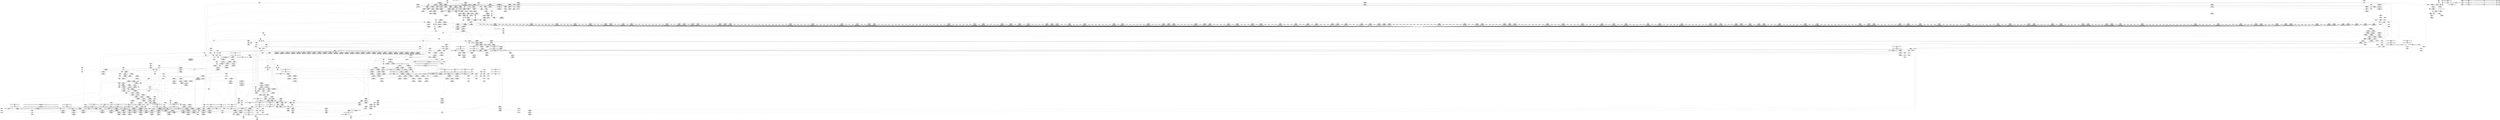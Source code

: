 digraph {
	CE0x503d7b0 [shape=record,shape=Mrecord,label="{CE0x503d7b0|_call_void_asm_sideeffect_1:_09ud2_0A.pushsection___bug_table,_22a_22_0A2:_09.long_1b_-_2b,_$_0:c_-_2b_0A_09.word_$_1:c_,_0_0A_09.org_2b+$_2:c_0A.popsection_,_i,i,i,_dirflag_,_fpsr_,_flags_(i8*_getelementptr_inbounds_(_36_x_i8_,_36_x_i8_*_.str12,_i32_0,_i32_0),_i32_100,_i64_12)_#2,_!dbg_!15490,_!srcloc_!15493|security/apparmor/include/context.h,100|*SummSink*}"]
	CE0x4fd12c0 [shape=record,shape=Mrecord,label="{CE0x4fd12c0|80:_i64,_:_CRE_1600,1604_|*MultipleSource*|security/apparmor/include/apparmor.h,117|*LoadInst*|security/apparmor/include/apparmor.h,117}"]
	CE0x4fb2a10 [shape=record,shape=Mrecord,label="{CE0x4fb2a10|apparmor_path_chown:_tmp20|security/apparmor/lsm.c,365}"]
	CE0x4fcec30 [shape=record,shape=Mrecord,label="{CE0x4fcec30|80:_i64,_:_CRE_1353,1354_}"]
	CE0x4fa12e0 [shape=record,shape=Mrecord,label="{CE0x4fa12e0|apparmor_path_chown:_tmp11|security/apparmor/lsm.c,361}"]
	CE0x5867f60 [shape=record,shape=Mrecord,label="{CE0x5867f60|i32_1|*Constant*|*SummSource*}"]
	CE0x5023390 [shape=record,shape=Mrecord,label="{CE0x5023390|aa_cred_profile:_tmp22|security/apparmor/include/context.h,100}"]
	CE0x4f8fba0 [shape=record,shape=Mrecord,label="{CE0x4f8fba0|80:_i64,_:_CRE_418,419_}"]
	CE0x4fa1530 [shape=record,shape=Mrecord,label="{CE0x4fa1530|apparmor_path_chown:_call|security/apparmor/lsm.c,361}"]
	CE0x4fbc640 [shape=record,shape=Mrecord,label="{CE0x4fbc640|80:_i64,_:_CRE_446,447_}"]
	CE0x4fc99e0 [shape=record,shape=Mrecord,label="{CE0x4fc99e0|80:_i64,_:_CRE_1257,1258_}"]
	CE0x4faf140 [shape=record,shape=Mrecord,label="{CE0x4faf140|common_perm:_cond|Function::common_perm&Arg::cond::|*SummSource*}"]
	CE0x5003a80 [shape=record,shape=Mrecord,label="{CE0x5003a80|__aa_current_profile:_tmp9|security/apparmor/include/context.h,138}"]
	CE0x4fa5910 [shape=record,shape=Mrecord,label="{CE0x4fa5910|mediated_filesystem:_s_flags|security/apparmor/include/apparmor.h,117|*SummSink*}"]
	CE0x4fae830 [shape=record,shape=Mrecord,label="{CE0x4fae830|i32_512|*Constant*}"]
	CE0x4fd49f0 [shape=record,shape=Mrecord,label="{CE0x4fd49f0|80:_i64,_:_CRE_1663,1664_}"]
	CE0x4fd3c20 [shape=record,shape=Mrecord,label="{CE0x4fd3c20|80:_i64,_:_CRE_1650,1651_}"]
	CE0x4fd99c0 [shape=record,shape=Mrecord,label="{CE0x4fd99c0|80:_i64,_:_CRE_1896,1904_|*MultipleSource*|security/apparmor/include/apparmor.h,117|*LoadInst*|security/apparmor/include/apparmor.h,117}"]
	CE0x4f69760 [shape=record,shape=Mrecord,label="{CE0x4f69760|apparmor_path_chown:_uid|security/apparmor/lsm.c, 355}"]
	CE0x4f9fa60 [shape=record,shape=Mrecord,label="{CE0x4f9fa60|apparmor_path_chown:_d_inode6|security/apparmor/lsm.c,361|*SummSink*}"]
	CE0x5017800 [shape=record,shape=Mrecord,label="{CE0x5017800|aa_cred_profile:_entry|*SummSink*}"]
	CE0x4fbc750 [shape=record,shape=Mrecord,label="{CE0x4fbc750|80:_i64,_:_CRE_447,448_}"]
	CE0x50043f0 [shape=record,shape=Mrecord,label="{CE0x50043f0|__aa_current_profile:_tmp9|security/apparmor/include/context.h,138|*SummSource*}"]
	CE0x4fa45d0 [shape=record,shape=Mrecord,label="{CE0x4fa45d0|apparmor_path_chown:_tmp8|security/apparmor/lsm.c,358|*SummSource*}"]
	CE0x4fc8170 [shape=record,shape=Mrecord,label="{CE0x4fc8170|80:_i64,_:_CRE_1234,1235_}"]
	CE0x4f9e570 [shape=record,shape=Mrecord,label="{CE0x4f9e570|apparmor_path_chown:_mode|security/apparmor/lsm.c,357|*SummSink*}"]
	CE0x4fd7680 [shape=record,shape=Mrecord,label="{CE0x4fd7680|80:_i64,_:_CRE_1776,1784_|*MultipleSource*|security/apparmor/include/apparmor.h,117|*LoadInst*|security/apparmor/include/apparmor.h,117}"]
	CE0x4fff240 [shape=record,shape=Mrecord,label="{CE0x4fff240|__aa_current_profile:_tmp6|security/apparmor/include/context.h,138}"]
	CE0x4fe12c0 [shape=record,shape=Mrecord,label="{CE0x4fe12c0|aa_cred_profile:_tobool1|security/apparmor/include/context.h,100|*SummSink*}"]
	CE0x4fd1890 [shape=record,shape=Mrecord,label="{CE0x4fd1890|80:_i64,_:_CRE_1617,1618_}"]
	CE0x4faf5f0 [shape=record,shape=Mrecord,label="{CE0x4faf5f0|_ret_i32_%error.0,_!dbg_!15483|security/apparmor/lsm.c,172|*SummSource*}"]
	CE0x5002b00 [shape=record,shape=Mrecord,label="{CE0x5002b00|i64*_getelementptr_inbounds_(_16_x_i64_,_16_x_i64_*___llvm_gcov_ctr46,_i64_0,_i64_0)|*Constant*|*SummSource*}"]
	CE0x4fe8920 [shape=record,shape=Mrecord,label="{CE0x4fe8920|i64*_getelementptr_inbounds_(_5_x_i64_,_5_x_i64_*___llvm_gcov_ctr57,_i64_0,_i64_4)|*Constant*}"]
	CE0x4fc86c0 [shape=record,shape=Mrecord,label="{CE0x4fc86c0|80:_i64,_:_CRE_1239,1240_}"]
	CE0x5016180 [shape=record,shape=Mrecord,label="{CE0x5016180|__aa_current_profile:_cred|security/apparmor/include/context.h,138|*SummSink*}"]
	CE0x4fc38a0 [shape=record,shape=Mrecord,label="{CE0x4fc38a0|80:_i64,_:_CRE_615,616_}"]
	CE0x5027be0 [shape=record,shape=Mrecord,label="{CE0x5027be0|aa_cred_profile:_tmp33|security/apparmor/include/context.h,101|*SummSink*}"]
	CE0x4fd16a0 [shape=record,shape=Mrecord,label="{CE0x4fd16a0|80:_i64,_:_CRE_1616,1617_}"]
	CE0x4f90420 [shape=record,shape=Mrecord,label="{CE0x4f90420|80:_i64,_:_CRE_426,427_}"]
	CE0x5018320 [shape=record,shape=Mrecord,label="{CE0x5018320|_ret_%struct.aa_profile*_%tmp34,_!dbg_!15510|security/apparmor/include/context.h,101}"]
	CE0x4fad7e0 [shape=record,shape=Mrecord,label="{CE0x4fad7e0|common_perm:_entry}"]
	CE0x4febc70 [shape=record,shape=Mrecord,label="{CE0x4febc70|i1_true|*Constant*|*SummSink*}"]
	CE0x4fad400 [shape=record,shape=Mrecord,label="{CE0x4fad400|GLOBAL:_common_perm|*Constant*}"]
	CE0x4fd48e0 [shape=record,shape=Mrecord,label="{CE0x4fd48e0|80:_i64,_:_CRE_1662,1663_}"]
	CE0x4f5ef80 [shape=record,shape=Mrecord,label="{CE0x4f5ef80|apparmor_path_chown:_if.then|*SummSink*}"]
	CE0x5017770 [shape=record,shape=Mrecord,label="{CE0x5017770|aa_cred_profile:_entry}"]
	CE0x4ff0350 [shape=record,shape=Mrecord,label="{CE0x4ff0350|GLOBAL:___aa_current_profile|*Constant*|*SummSource*}"]
	CE0x4ff0b70 [shape=record,shape=Mrecord,label="{CE0x4ff0b70|common_perm:_if.end}"]
	CE0x4f6ba80 [shape=record,shape=Mrecord,label="{CE0x4f6ba80|apparmor_path_chown:_if.end}"]
	CE0x4fee880 [shape=record,shape=Mrecord,label="{CE0x4fee880|__aa_current_profile:_tmp2}"]
	CE0x4fb8e80 [shape=record,shape=Mrecord,label="{CE0x4fb8e80|i64*_getelementptr_inbounds_(_11_x_i64_,_11_x_i64_*___llvm_gcov_ctr58,_i64_0,_i64_10)|*Constant*|*SummSource*}"]
	CE0x4f99750 [shape=record,shape=Mrecord,label="{CE0x4f99750|apparmor_path_chown:_mode|security/apparmor/lsm.c,357|*SummSource*}"]
	CE0x4fc1040 [shape=record,shape=Mrecord,label="{CE0x4fc1040|80:_i64,_:_CRE_577,578_}"]
	CE0x4f9b300 [shape=record,shape=Mrecord,label="{CE0x4f9b300|apparmor_path_chown:_d_inode4|security/apparmor/lsm.c,358|*SummSink*}"]
	CE0x4fedd20 [shape=record,shape=Mrecord,label="{CE0x4fedd20|common_perm:_mode|security/apparmor/lsm.c,169|*SummSink*}"]
	CE0x4fcdb30 [shape=record,shape=Mrecord,label="{CE0x4fcdb30|80:_i64,_:_CRE_1337,1338_}"]
	CE0x4fedb90 [shape=record,shape=Mrecord,label="{CE0x4fedb90|i32_11|*Constant*|*SummSource*}"]
	CE0x4fd3290 [shape=record,shape=Mrecord,label="{CE0x4fd3290|80:_i64,_:_CRE_1641,1642_}"]
	CE0x4fce5d0 [shape=record,shape=Mrecord,label="{CE0x4fce5d0|80:_i64,_:_CRE_1347,1348_}"]
	CE0x4faca20 [shape=record,shape=Mrecord,label="{CE0x4faca20|apparmor_path_chown:_tmp18|security/apparmor/lsm.c,364|*SummSource*}"]
	CE0x4f698a0 [shape=record,shape=Mrecord,label="{CE0x4f698a0|apparmor_path_chown:_uid|security/apparmor/lsm.c, 355|*SummSink*}"]
	CE0x4fab2f0 [shape=record,shape=Mrecord,label="{CE0x4fab2f0|common_perm:_tmp8|security/apparmor/lsm.c,170|*SummSource*}"]
	CE0x4f74ad0 [shape=record,shape=Mrecord,label="{CE0x4f74ad0|apparmor_path_chown:_tmp15|security/apparmor/lsm.c,362}"]
	CE0x4fef2e0 [shape=record,shape=Mrecord,label="{CE0x4fef2e0|i64_0|*Constant*}"]
	CE0x4ff8420 [shape=record,shape=Mrecord,label="{CE0x4ff8420|aa_cred_profile:_do.end}"]
	CE0x503ba70 [shape=record,shape=Mrecord,label="{CE0x503ba70|aa_cred_profile:_do.body6}"]
	CE0x4ffbb80 [shape=record,shape=Mrecord,label="{CE0x4ffbb80|%struct.task_struct*_(%struct.task_struct**)*_asm_movq_%gs:$_1:P_,$0_,_r,im,_dirflag_,_fpsr_,_flags_|*SummSink*}"]
	CE0x5042150 [shape=record,shape=Mrecord,label="{CE0x5042150|aa_cred_profile:_tmp18|security/apparmor/include/context.h,100|*SummSink*}"]
	CE0x4fb3b90 [shape=record,shape=Mrecord,label="{CE0x4fb3b90|__aa_current_profile:_tmp14|security/apparmor/include/context.h,138|*SummSink*}"]
	CE0x4fe10f0 [shape=record,shape=Mrecord,label="{CE0x4fe10f0|aa_cred_profile:_tmp12|security/apparmor/include/context.h,100|*SummSink*}"]
	CE0x5003f70 [shape=record,shape=Mrecord,label="{CE0x5003f70|aa_cred_profile:_tmp3}"]
	CE0x4fac360 [shape=record,shape=Mrecord,label="{CE0x4fac360|apparmor_path_chown:_tmp17|security/apparmor/lsm.c,364|*SummSink*}"]
	CE0x4fefb70 [shape=record,shape=Mrecord,label="{CE0x4fefb70|common_perm:_tmp}"]
	CE0x4fdb7e0 [shape=record,shape=Mrecord,label="{CE0x4fdb7e0|_ret_%struct.aa_profile*_%call4,_!dbg_!15494|security/apparmor/include/context.h,138|*SummSource*}"]
	CE0x4fc39b0 [shape=record,shape=Mrecord,label="{CE0x4fc39b0|80:_i64,_:_CRE_616,617_}"]
	CE0x4ffc4e0 [shape=record,shape=Mrecord,label="{CE0x4ffc4e0|44:_i32,_48:_i16,_128:_i8*,_:_SCMRE_52,56_|*MultipleSource*|security/apparmor/include/context.h,138|Function::aa_cred_profile&Arg::cred::|security/apparmor/include/context.h,99}"]
	CE0x5022b30 [shape=record,shape=Mrecord,label="{CE0x5022b30|i64*_getelementptr_inbounds_(_16_x_i64_,_16_x_i64_*___llvm_gcov_ctr46,_i64_0,_i64_12)|*Constant*|*SummSource*}"]
	CE0x4ff9060 [shape=record,shape=Mrecord,label="{CE0x4ff9060|44:_i32,_48:_i16,_128:_i8*,_:_SCMRE_4,8_|*MultipleSource*|security/apparmor/include/context.h,138|Function::aa_cred_profile&Arg::cred::|security/apparmor/include/context.h,99}"]
	CE0x4fbebb0 [shape=record,shape=Mrecord,label="{CE0x4fbebb0|__aa_current_profile:_do.end|*SummSource*}"]
	CE0x4fe61e0 [shape=record,shape=Mrecord,label="{CE0x4fe61e0|aa_path_perm:_op|Function::aa_path_perm&Arg::op::}"]
	CE0x4fd8600 [shape=record,shape=Mrecord,label="{CE0x4fd8600|80:_i64,_:_CRE_1840,1848_|*MultipleSource*|security/apparmor/include/apparmor.h,117|*LoadInst*|security/apparmor/include/apparmor.h,117}"]
	CE0x5031c20 [shape=record,shape=Mrecord,label="{CE0x5031c20|%struct.aa_task_cxt*_null|*Constant*|*SummSource*}"]
	CE0x4fc9160 [shape=record,shape=Mrecord,label="{CE0x4fc9160|80:_i64,_:_CRE_1249,1250_}"]
	CE0x4fd97a0 [shape=record,shape=Mrecord,label="{CE0x4fd97a0|80:_i64,_:_CRE_1880,1884_|*MultipleSource*|security/apparmor/include/apparmor.h,117|*LoadInst*|security/apparmor/include/apparmor.h,117}"]
	CE0x4fd08e0 [shape=record,shape=Mrecord,label="{CE0x4fd08e0|80:_i64,_:_CRE_1536,1568_|*MultipleSource*|security/apparmor/include/apparmor.h,117|*LoadInst*|security/apparmor/include/apparmor.h,117}"]
	CE0x4fe6280 [shape=record,shape=Mrecord,label="{CE0x4fe6280|aa_path_perm:_op|Function::aa_path_perm&Arg::op::|*SummSource*}"]
	CE0x4fc2360 [shape=record,shape=Mrecord,label="{CE0x4fc2360|80:_i64,_:_CRE_595,596_}"]
	CE0x4fd27f0 [shape=record,shape=Mrecord,label="{CE0x4fd27f0|80:_i64,_:_CRE_1631,1632_}"]
	CE0x4fdb160 [shape=record,shape=Mrecord,label="{CE0x4fdb160|mediated_filesystem:_tmp5|security/apparmor/include/apparmor.h,117|*SummSource*}"]
	CE0x4feec90 [shape=record,shape=Mrecord,label="{CE0x4feec90|common_perm:_call|security/apparmor/lsm.c,168|*SummSink*}"]
	CE0x5023400 [shape=record,shape=Mrecord,label="{CE0x5023400|aa_cred_profile:_tmp22|security/apparmor/include/context.h,100|*SummSource*}"]
	CE0x4fb17a0 [shape=record,shape=Mrecord,label="{CE0x4fb17a0|mediated_filesystem:_tmp4|*LoadInst*|security/apparmor/include/apparmor.h,117|*SummSink*}"]
	CE0x4f7b970 [shape=record,shape=Mrecord,label="{CE0x4f7b970|mediated_filesystem:_tmp1|*SummSink*}"]
	CE0x4fd1ca0 [shape=record,shape=Mrecord,label="{CE0x4fd1ca0|80:_i64,_:_CRE_1620,1621_}"]
	CE0x503ac70 [shape=record,shape=Mrecord,label="{CE0x503ac70|aa_cred_profile:_tmp4|*LoadInst*|security/apparmor/include/context.h,99}"]
	CE0x50277f0 [shape=record,shape=Mrecord,label="{CE0x50277f0|aa_cred_profile:_tmp32|security/apparmor/include/context.h,101}"]
	CE0x4f9dc70 [shape=record,shape=Mrecord,label="{CE0x4f9dc70|apparmor_path_chown:_tmp4|security/apparmor/lsm.c,357|*SummSource*}"]
	CE0x5023b50 [shape=record,shape=Mrecord,label="{CE0x5023b50|aa_cred_profile:_tmp23|security/apparmor/include/context.h,100|*SummSource*}"]
	CE0x4fcfb10 [shape=record,shape=Mrecord,label="{CE0x4fcfb10|80:_i64,_:_CRE_1367,1368_}"]
	CE0x4fa0ce0 [shape=record,shape=Mrecord,label="{CE0x4fa0ce0|i64*_getelementptr_inbounds_(_5_x_i64_,_5_x_i64_*___llvm_gcov_ctr57,_i64_0,_i64_0)|*Constant*|*SummSink*}"]
	CE0x4fa56c0 [shape=record,shape=Mrecord,label="{CE0x4fa56c0|mediated_filesystem:_s_flags|security/apparmor/include/apparmor.h,117}"]
	CE0x4f8abb0 [shape=record,shape=Mrecord,label="{CE0x4f8abb0|aa_cred_profile:_tmp7|security/apparmor/include/context.h,100|*SummSink*}"]
	CE0x50246e0 [shape=record,shape=Mrecord,label="{CE0x50246e0|aa_cred_profile:_tmp14|security/apparmor/include/context.h,100|*SummSource*}"]
	CE0x502eb70 [shape=record,shape=Mrecord,label="{CE0x502eb70|aa_cred_profile:_tmp11|security/apparmor/include/context.h,100|*SummSink*}"]
	CE0x4fc3bd0 [shape=record,shape=Mrecord,label="{CE0x4fc3bd0|80:_i64,_:_CRE_618,619_}"]
	CE0x4ff00c0 [shape=record,shape=Mrecord,label="{CE0x4ff00c0|i32_22|*Constant*|*SummSource*}"]
	CE0x4fcb030 [shape=record,shape=Mrecord,label="{CE0x4fcb030|80:_i64,_:_CRE_1278,1279_}"]
	CE0x4f59020 [shape=record,shape=Mrecord,label="{CE0x4f59020|apparmor_path_chown:_bb}"]
	CE0x4fa6c80 [shape=record,shape=Mrecord,label="{CE0x4fa6c80|80:_i64,_:_CRE_56,64_|*MultipleSource*|security/apparmor/include/apparmor.h,117|*LoadInst*|security/apparmor/include/apparmor.h,117}"]
	CE0x4f73920 [shape=record,shape=Mrecord,label="{CE0x4f73920|i64*_getelementptr_inbounds_(_6_x_i64_,_6_x_i64_*___llvm_gcov_ctr84,_i64_0,_i64_3)|*Constant*|*SummSink*}"]
	CE0x4ffc050 [shape=record,shape=Mrecord,label="{CE0x4ffc050|__aa_current_profile:_tobool|security/apparmor/include/context.h,138}"]
	CE0x4fe0650 [shape=record,shape=Mrecord,label="{CE0x4fe0650|aa_cred_profile:_if.end|*SummSink*}"]
	CE0x4ff8f90 [shape=record,shape=Mrecord,label="{CE0x4ff8f90|44:_i32,_48:_i16,_128:_i8*,_:_SCMRE_0,4_|*MultipleSource*|security/apparmor/include/context.h,138|Function::aa_cred_profile&Arg::cred::|security/apparmor/include/context.h,99}"]
	CE0x5030360 [shape=record,shape=Mrecord,label="{CE0x5030360|aa_cred_profile:_conv|security/apparmor/include/context.h,100}"]
	CE0x4fc0f30 [shape=record,shape=Mrecord,label="{CE0x4fc0f30|80:_i64,_:_CRE_576,577_}"]
	CE0x4fc5300 [shape=record,shape=Mrecord,label="{CE0x4fc5300|80:_i64,_:_CRE_672,680_|*MultipleSource*|security/apparmor/include/apparmor.h,117|*LoadInst*|security/apparmor/include/apparmor.h,117}"]
	CE0x4fc6850 [shape=record,shape=Mrecord,label="{CE0x4fc6850|80:_i64,_:_CRE_1210,1211_}"]
	CE0x5000b10 [shape=record,shape=Mrecord,label="{CE0x5000b10|__aa_current_profile:_land.lhs.true|*SummSink*}"]
	CE0x4ffea20 [shape=record,shape=Mrecord,label="{CE0x4ffea20|__aa_current_profile:_land.lhs.true2}"]
	CE0x4fc28b0 [shape=record,shape=Mrecord,label="{CE0x4fc28b0|80:_i64,_:_CRE_600,601_}"]
	CE0x4f8dac0 [shape=record,shape=Mrecord,label="{CE0x4f8dac0|80:_i64,_:_CRE_376,380_|*MultipleSource*|security/apparmor/include/apparmor.h,117|*LoadInst*|security/apparmor/include/apparmor.h,117}"]
	CE0x5004b70 [shape=record,shape=Mrecord,label="{CE0x5004b70|aa_cred_profile:_tobool|security/apparmor/include/context.h,100|*SummSink*}"]
	CE0x4fe1eb0 [shape=record,shape=Mrecord,label="{CE0x4fe1eb0|common_perm:_tmp6|security/apparmor/lsm.c,169|*SummSink*}"]
	CE0x4fc2030 [shape=record,shape=Mrecord,label="{CE0x4fc2030|80:_i64,_:_CRE_592,593_}"]
	CE0x5016d40 [shape=record,shape=Mrecord,label="{CE0x5016d40|__aa_current_profile:_call4|security/apparmor/include/context.h,138}"]
	CE0x4fad050 [shape=record,shape=Mrecord,label="{CE0x4fad050|apparmor_path_chown:_call7|security/apparmor/lsm.c,364|*SummSink*}"]
	CE0x4fe59e0 [shape=record,shape=Mrecord,label="{CE0x4fe59e0|aa_cred_profile:_tmp29|security/apparmor/include/context.h,100|*SummSource*}"]
	CE0x4fd2f60 [shape=record,shape=Mrecord,label="{CE0x4fd2f60|80:_i64,_:_CRE_1638,1639_}"]
	CE0x4fcbc10 [shape=record,shape=Mrecord,label="{CE0x4fcbc10|80:_i64,_:_CRE_1307,1308_}"]
	CE0x4fa1960 [shape=record,shape=Mrecord,label="{CE0x4fa1960|mediated_filesystem:_entry}"]
	CE0x4fc6660 [shape=record,shape=Mrecord,label="{CE0x4fc6660|80:_i64,_:_CRE_1209,1210_}"]
	CE0x4fb0a70 [shape=record,shape=Mrecord,label="{CE0x4fb0a70|mediated_filesystem:_tmp3|*SummSink*}"]
	CE0x4fa5d30 [shape=record,shape=Mrecord,label="{CE0x4fa5d30|80:_i64,_:_CRE_0,8_|*MultipleSource*|security/apparmor/include/apparmor.h,117|*LoadInst*|security/apparmor/include/apparmor.h,117}"]
	CE0x5028b50 [shape=record,shape=Mrecord,label="{CE0x5028b50|aa_cred_profile:_tmp34|security/apparmor/include/context.h,101}"]
	CE0x4fd8dc0 [shape=record,shape=Mrecord,label="{CE0x4fd8dc0|80:_i64,_:_CRE_1872,1873_}"]
	CE0x4ff7180 [shape=record,shape=Mrecord,label="{CE0x4ff7180|__aa_current_profile:_tmp12|security/apparmor/include/context.h,138}"]
	CE0x4f70e40 [shape=record,shape=Mrecord,label="{CE0x4f70e40|apparmor_path_chown:_uid.coerce|Function::apparmor_path_chown&Arg::uid.coerce::|*SummSource*}"]
	CE0x4f8e770 [shape=record,shape=Mrecord,label="{CE0x4f8e770|80:_i64,_:_CRE_399,400_}"]
	CE0x4f7d000 [shape=record,shape=Mrecord,label="{CE0x4f7d000|i64_1|*Constant*}"]
	CE0x4fd44a0 [shape=record,shape=Mrecord,label="{CE0x4fd44a0|80:_i64,_:_CRE_1658,1659_}"]
	CE0x5041270 [shape=record,shape=Mrecord,label="{CE0x5041270|aa_cred_profile:_tmp17|security/apparmor/include/context.h,100|*SummSource*}"]
	CE0x4fd9310 [shape=record,shape=Mrecord,label="{CE0x4fd9310|80:_i64,_:_CRE_1875,1876_}"]
	CE0x4fd4d20 [shape=record,shape=Mrecord,label="{CE0x4fd4d20|80:_i64,_:_CRE_1666,1667_}"]
	CE0x502f030 [shape=record,shape=Mrecord,label="{CE0x502f030|aa_cred_profile:_profile|security/apparmor/include/context.h,100|*SummSource*}"]
	CE0x5022360 [shape=record,shape=Mrecord,label="{CE0x5022360|aa_cred_profile:_tmp25|security/apparmor/include/context.h,100}"]
	CE0x4fbbed0 [shape=record,shape=Mrecord,label="{CE0x4fbbed0|80:_i64,_:_CRE_439,440_}"]
	CE0x4f9d9f0 [shape=record,shape=Mrecord,label="{CE0x4f9d9f0|i32_4|*Constant*}"]
	CE0x4faa4f0 [shape=record,shape=Mrecord,label="{CE0x4faa4f0|i64*_getelementptr_inbounds_(_5_x_i64_,_5_x_i64_*___llvm_gcov_ctr57,_i64_0,_i64_3)|*Constant*|*SummSource*}"]
	CE0x4f717f0 [shape=record,shape=Mrecord,label="{CE0x4f717f0|_call_void_mcount()_#2|*SummSink*}"]
	CE0x4fed780 [shape=record,shape=Mrecord,label="{CE0x4fed780|__aa_current_profile:_tmp8|security/apparmor/include/context.h,138|*SummSource*}"]
	CE0x4fcf070 [shape=record,shape=Mrecord,label="{CE0x4fcf070|80:_i64,_:_CRE_1357,1358_}"]
	CE0x4fb9a20 [shape=record,shape=Mrecord,label="{CE0x4fb9a20|__aa_current_profile:_tmp20|security/apparmor/include/context.h,138}"]
	CE0x4faceb0 [shape=record,shape=Mrecord,label="{CE0x4faceb0|apparmor_path_chown:_call7|security/apparmor/lsm.c,364|*SummSource*}"]
	CE0x4fd6590 [shape=record,shape=Mrecord,label="{CE0x4fd6590|80:_i64,_:_CRE_1696,1704_|*MultipleSource*|security/apparmor/include/apparmor.h,117|*LoadInst*|security/apparmor/include/apparmor.h,117}"]
	CE0x4ff9bd0 [shape=record,shape=Mrecord,label="{CE0x4ff9bd0|aa_cred_profile:_do.cond|*SummSource*}"]
	CE0x4ffb6d0 [shape=record,shape=Mrecord,label="{CE0x4ffb6d0|__aa_current_profile:_tmp}"]
	CE0x5867e80 [shape=record,shape=Mrecord,label="{CE0x5867e80|i32_1|*Constant*}"]
	CE0x4fd2e50 [shape=record,shape=Mrecord,label="{CE0x4fd2e50|80:_i64,_:_CRE_1637,1638_}"]
	CE0x4fe7e90 [shape=record,shape=Mrecord,label="{CE0x4fe7e90|_ret_i32_%call17,_!dbg_!15526|security/apparmor/file.c,307}"]
	CE0x4f679e0 [shape=record,shape=Mrecord,label="{CE0x4f679e0|aa_cred_profile:_tmp6|security/apparmor/include/context.h,100|*SummSink*}"]
	CE0x4fabf60 [shape=record,shape=Mrecord,label="{CE0x4fabf60|aa_path_perm:_entry}"]
	CE0x4ff1b30 [shape=record,shape=Mrecord,label="{CE0x4ff1b30|aa_cred_profile:_do.body5}"]
	CE0x4fcd910 [shape=record,shape=Mrecord,label="{CE0x4fcd910|80:_i64,_:_CRE_1335,1336_}"]
	CE0x4fb3f30 [shape=record,shape=Mrecord,label="{CE0x4fb3f30|i1_true|*Constant*}"]
	CE0x4f8fed0 [shape=record,shape=Mrecord,label="{CE0x4f8fed0|80:_i64,_:_CRE_421,422_}"]
	CE0x4ffad30 [shape=record,shape=Mrecord,label="{CE0x4ffad30|aa_cred_profile:_if.then|*SummSink*}"]
	CE0x4fcd1a0 [shape=record,shape=Mrecord,label="{CE0x4fcd1a0|80:_i64,_:_CRE_1328,1329_}"]
	CE0x5867e10 [shape=record,shape=Mrecord,label="{CE0x5867e10|i64_1|*Constant*|*SummSource*}"]
	CE0x4f8b5f0 [shape=record,shape=Mrecord,label="{CE0x4f8b5f0|aa_cred_profile:_tmp30|security/apparmor/include/context.h,100|*SummSource*}"]
	CE0x4ffa5e0 [shape=record,shape=Mrecord,label="{CE0x4ffa5e0|aa_cred_profile:_lor.rhs|*SummSink*}"]
	CE0x4ffd320 [shape=record,shape=Mrecord,label="{CE0x4ffd320|44:_i32,_48:_i16,_128:_i8*,_:_SCMRE_40,44_|*MultipleSource*|security/apparmor/include/context.h,138|Function::aa_cred_profile&Arg::cred::|security/apparmor/include/context.h,99}"]
	CE0x4fc9270 [shape=record,shape=Mrecord,label="{CE0x4fc9270|80:_i64,_:_CRE_1250,1251_}"]
	CE0x4fe8160 [shape=record,shape=Mrecord,label="{CE0x4fe8160|_ret_i32_%call17,_!dbg_!15526|security/apparmor/file.c,307|*SummSink*}"]
	CE0x4fd0060 [shape=record,shape=Mrecord,label="{CE0x4fd0060|80:_i64,_:_CRE_1372,1373_}"]
	CE0x4ff98d0 [shape=record,shape=Mrecord,label="{CE0x4ff98d0|i64_4|*Constant*}"]
	CE0x4fec390 [shape=record,shape=Mrecord,label="{CE0x4fec390|common_perm:_bb}"]
	CE0x4fd4390 [shape=record,shape=Mrecord,label="{CE0x4fd4390|80:_i64,_:_CRE_1657,1658_}"]
	CE0x4fb2660 [shape=record,shape=Mrecord,label="{CE0x4fb2660|apparmor_path_chown:_tmp20|security/apparmor/lsm.c,365|*SummSink*}"]
	CE0x4f9c510 [shape=record,shape=Mrecord,label="{CE0x4f9c510|80:_i64,_:_CRE_464,472_|*MultipleSource*|security/apparmor/include/apparmor.h,117|*LoadInst*|security/apparmor/include/apparmor.h,117}"]
	CE0x4febf10 [shape=record,shape=Mrecord,label="{CE0x4febf10|mediated_filesystem:_lnot|security/apparmor/include/apparmor.h,117|*SummSink*}"]
	CE0x4f8eff0 [shape=record,shape=Mrecord,label="{CE0x4f8eff0|80:_i64,_:_CRE_407,408_}"]
	CE0x4fd2190 [shape=record,shape=Mrecord,label="{CE0x4fd2190|80:_i64,_:_CRE_1625,1626_}"]
	CE0x4fc54f0 [shape=record,shape=Mrecord,label="{CE0x4fc54f0|80:_i64,_:_CRE_680,696_|*MultipleSource*|security/apparmor/include/apparmor.h,117|*LoadInst*|security/apparmor/include/apparmor.h,117}"]
	CE0x5020cd0 [shape=record,shape=Mrecord,label="{CE0x5020cd0|i64_12|*Constant*|*SummSource*}"]
	CE0x4fd5f30 [shape=record,shape=Mrecord,label="{CE0x4fd5f30|80:_i64,_:_CRE_1683,1684_}"]
	CE0x4fa49c0 [shape=record,shape=Mrecord,label="{CE0x4fa49c0|apparmor_path_chown:_dentry5|security/apparmor/lsm.c,361|*SummSource*}"]
	CE0x4f7d070 [shape=record,shape=Mrecord,label="{CE0x4f7d070|mediated_filesystem:_tmp1}"]
	CE0x4fffc20 [shape=record,shape=Mrecord,label="{CE0x4fffc20|__aa_current_profile:_do.body|*SummSource*}"]
	CE0x5042580 [shape=record,shape=Mrecord,label="{CE0x5042580|aa_cred_profile:_tmp19|security/apparmor/include/context.h,100}"]
	CE0x4fe4b90 [shape=record,shape=Mrecord,label="{CE0x4fe4b90|i64*_getelementptr_inbounds_(_16_x_i64_,_16_x_i64_*___llvm_gcov_ctr46,_i64_0,_i64_15)|*Constant*}"]
	CE0x4fa0ac0 [shape=record,shape=Mrecord,label="{CE0x4fa0ac0|aa_cred_profile:_tmp11|security/apparmor/include/context.h,100}"]
	CE0x4fcbcc0 [shape=record,shape=Mrecord,label="{CE0x4fcbcc0|80:_i64,_:_CRE_1308,1309_}"]
	CE0x5004840 [shape=record,shape=Mrecord,label="{CE0x5004840|__aa_current_profile:_tmp10|security/apparmor/include/context.h,138}"]
	CE0x4fc3ce0 [shape=record,shape=Mrecord,label="{CE0x4fc3ce0|80:_i64,_:_CRE_619,620_}"]
	CE0x4fb1300 [shape=record,shape=Mrecord,label="{CE0x4fb1300|i32_8|*Constant*|*SummSink*}"]
	CE0x4fc07c0 [shape=record,shape=Mrecord,label="{CE0x4fc07c0|80:_i64,_:_CRE_569,570_}"]
	CE0x4fdfa60 [shape=record,shape=Mrecord,label="{CE0x4fdfa60|aa_cred_profile:_lnot|security/apparmor/include/context.h,100}"]
	CE0x4fa8560 [shape=record,shape=Mrecord,label="{CE0x4fa8560|80:_i64,_:_CRE_160,176_|*MultipleSource*|security/apparmor/include/apparmor.h,117|*LoadInst*|security/apparmor/include/apparmor.h,117}"]
	CE0x4fe58c0 [shape=record,shape=Mrecord,label="{CE0x4fe58c0|aa_cred_profile:_tmp29|security/apparmor/include/context.h,100}"]
	CE0x5025180 [shape=record,shape=Mrecord,label="{CE0x5025180|aa_cred_profile:_tmp16|security/apparmor/include/context.h,100}"]
	CE0x4f99220 [shape=record,shape=Mrecord,label="{CE0x4f99220|apparmor_path_chown:_i_uid|security/apparmor/lsm.c,357}"]
	CE0x5001890 [shape=record,shape=Mrecord,label="{CE0x5001890|i64*_getelementptr_inbounds_(_16_x_i64_,_16_x_i64_*___llvm_gcov_ctr46,_i64_0,_i64_1)|*Constant*|*SummSource*}"]
	CE0x4fbeb00 [shape=record,shape=Mrecord,label="{CE0x4fbeb00|__aa_current_profile:_do.end}"]
	CE0x4fade40 [shape=record,shape=Mrecord,label="{CE0x4fade40|i32_13|*Constant*|*SummSink*}"]
	CE0x4f8cd30 [shape=record,shape=Mrecord,label="{CE0x4f8cd30|80:_i64,_:_CRE_320,328_|*MultipleSource*|security/apparmor/include/apparmor.h,117|*LoadInst*|security/apparmor/include/apparmor.h,117}"]
	CE0x4fbbcb0 [shape=record,shape=Mrecord,label="{CE0x4fbbcb0|80:_i64,_:_CRE_437,438_}"]
	CE0x503e0c0 [shape=record,shape=Mrecord,label="{CE0x503e0c0|i8*_getelementptr_inbounds_(_36_x_i8_,_36_x_i8_*_.str12,_i32_0,_i32_0)|*Constant*}"]
	CE0x4fee470 [shape=record,shape=Mrecord,label="{CE0x4fee470|get_current:_tmp4|./arch/x86/include/asm/current.h,14}"]
	CE0x4fe4390 [shape=record,shape=Mrecord,label="{CE0x4fe4390|i64*_getelementptr_inbounds_(_16_x_i64_,_16_x_i64_*___llvm_gcov_ctr46,_i64_0,_i64_15)|*Constant*|*SummSink*}"]
	CE0x4fb5690 [shape=record,shape=Mrecord,label="{CE0x4fb5690|i8*_getelementptr_inbounds_(_36_x_i8_,_36_x_i8_*_.str12,_i32_0,_i32_0)|*Constant*|*SummSink*}"]
	CE0x4f76850 [shape=record,shape=Mrecord,label="{CE0x4f76850|apparmor_path_chown:_tmp10|security/apparmor/lsm.c,361|*SummSink*}"]
	CE0x4faed70 [shape=record,shape=Mrecord,label="{CE0x4faed70|common_perm:_mask|Function::common_perm&Arg::mask::|*SummSink*}"]
	CE0x4f7d5b0 [shape=record,shape=Mrecord,label="{CE0x4f7d5b0|apparmor_path_chown:_gid|security/apparmor/lsm.c, 355|*SummSource*}"]
	CE0x4fbba90 [shape=record,shape=Mrecord,label="{CE0x4fbba90|80:_i64,_:_CRE_435,436_}"]
	CE0x4fed7f0 [shape=record,shape=Mrecord,label="{CE0x4fed7f0|0:_i8,_:_GCMR___aa_current_profile.__warned_internal_global_i8_0,_section_.data.unlikely_,_align_1:_elem_0:default:}"]
	CE0x4ffd4a0 [shape=record,shape=Mrecord,label="{CE0x4ffd4a0|44:_i32,_48:_i16,_128:_i8*,_:_SCMRE_44,48_|*MultipleSource*|security/apparmor/include/context.h,138|Function::aa_cred_profile&Arg::cred::|security/apparmor/include/context.h,99}"]
	CE0x4fd47d0 [shape=record,shape=Mrecord,label="{CE0x4fd47d0|80:_i64,_:_CRE_1661,1662_}"]
	CE0x4fc3570 [shape=record,shape=Mrecord,label="{CE0x4fc3570|80:_i64,_:_CRE_612,613_}"]
	CE0x4fd0b00 [shape=record,shape=Mrecord,label="{CE0x4fd0b00|80:_i64,_:_CRE_1568,1584_|*MultipleSource*|security/apparmor/include/apparmor.h,117|*LoadInst*|security/apparmor/include/apparmor.h,117}"]
	CE0x4fc3130 [shape=record,shape=Mrecord,label="{CE0x4fc3130|80:_i64,_:_CRE_608,609_}"]
	CE0x4f7e920 [shape=record,shape=Mrecord,label="{CE0x4f7e920|i64*_getelementptr_inbounds_(_16_x_i64_,_16_x_i64_*___llvm_gcov_ctr46,_i64_0,_i64_1)|*Constant*|*SummSink*}"]
	CE0x4f672b0 [shape=record,shape=Mrecord,label="{CE0x4f672b0|aa_cred_profile:_bb}"]
	CE0x4f70fd0 [shape=record,shape=Mrecord,label="{CE0x4f70fd0|GLOBAL:___aa_current_profile.__warned|Global_var:__aa_current_profile.__warned|*SummSource*}"]
	CE0x4fb8d20 [shape=record,shape=Mrecord,label="{CE0x4fb8d20|i64*_getelementptr_inbounds_(_11_x_i64_,_11_x_i64_*___llvm_gcov_ctr58,_i64_0,_i64_10)|*Constant*}"]
	CE0x4fd6ae0 [shape=record,shape=Mrecord,label="{CE0x4fd6ae0|80:_i64,_:_CRE_1720,1728_|*MultipleSource*|security/apparmor/include/apparmor.h,117|*LoadInst*|security/apparmor/include/apparmor.h,117}"]
	CE0x5024b60 [shape=record,shape=Mrecord,label="{CE0x5024b60|aa_cred_profile:_tmp15|security/apparmor/include/context.h,100}"]
	CE0x4f8f100 [shape=record,shape=Mrecord,label="{CE0x4f8f100|80:_i64,_:_CRE_408,409_}"]
	CE0x50317a0 [shape=record,shape=Mrecord,label="{CE0x50317a0|aa_cred_profile:_tmp5|security/apparmor/include/context.h,99|*SummSink*}"]
	CE0x4fc3f00 [shape=record,shape=Mrecord,label="{CE0x4fc3f00|80:_i64,_:_CRE_621,622_}"]
	CE0x4f80980 [shape=record,shape=Mrecord,label="{CE0x4f80980|i64*_getelementptr_inbounds_(_6_x_i64_,_6_x_i64_*___llvm_gcov_ctr84,_i64_0,_i64_3)|*Constant*}"]
	CE0x4f9b180 [shape=record,shape=Mrecord,label="{CE0x4f9b180|apparmor_path_chown:_d_inode4|security/apparmor/lsm.c,358|*SummSource*}"]
	CE0x4f8e4a0 [shape=record,shape=Mrecord,label="{CE0x4f8e4a0|80:_i64,_:_CRE_396,397_}"]
	CE0x4fc6e50 [shape=record,shape=Mrecord,label="{CE0x4fc6e50|80:_i64,_:_CRE_1216,1217_}"]
	CE0x4f7e320 [shape=record,shape=Mrecord,label="{CE0x4f7e320|mediated_filesystem:_tmp|*SummSink*}"]
	CE0x4fe1250 [shape=record,shape=Mrecord,label="{CE0x4fe1250|aa_cred_profile:_tobool1|security/apparmor/include/context.h,100}"]
	CE0x4feb790 [shape=record,shape=Mrecord,label="{CE0x4feb790|mediated_filesystem:_tobool|security/apparmor/include/apparmor.h,117|*SummSink*}"]
	CE0x4fd3d30 [shape=record,shape=Mrecord,label="{CE0x4fd3d30|80:_i64,_:_CRE_1651,1652_}"]
	CE0x4fdf2e0 [shape=record,shape=Mrecord,label="{CE0x4fdf2e0|i64_3|*Constant*}"]
	CE0x4fa05b0 [shape=record,shape=Mrecord,label="{CE0x4fa05b0|aa_cred_profile:_tmp10|security/apparmor/include/context.h,100}"]
	CE0x4fa63d0 [shape=record,shape=Mrecord,label="{CE0x4fa63d0|80:_i64,_:_CRE_20,21_|*MultipleSource*|security/apparmor/include/apparmor.h,117|*LoadInst*|security/apparmor/include/apparmor.h,117}"]
	CE0x5000dc0 [shape=record,shape=Mrecord,label="{CE0x5000dc0|aa_cred_profile:_security|security/apparmor/include/context.h,99|*SummSink*}"]
	CE0x5015500 [shape=record,shape=Mrecord,label="{CE0x5015500|get_current:_entry|*SummSource*}"]
	CE0x5028cb0 [shape=record,shape=Mrecord,label="{CE0x5028cb0|aa_cred_profile:_tmp34|security/apparmor/include/context.h,101|*SummSource*}"]
	CE0x4f62090 [shape=record,shape=Mrecord,label="{CE0x4f62090|apparmor_path_chown:_tmp11|security/apparmor/lsm.c,361|*SummSource*}"]
	CE0x4f9aab0 [shape=record,shape=Mrecord,label="{CE0x4f9aab0|apparmor_path_chown:_tmp7|security/apparmor/lsm.c,358|*SummSink*}"]
	CE0x4fd8030 [shape=record,shape=Mrecord,label="{CE0x4fd8030|80:_i64,_:_CRE_1816,1824_|*MultipleSource*|security/apparmor/include/apparmor.h,117|*LoadInst*|security/apparmor/include/apparmor.h,117}"]
	CE0x4f7f2a0 [shape=record,shape=Mrecord,label="{CE0x4f7f2a0|44:_i32,_48:_i16,_128:_i8*,_:_SCMRE_36,40_|*MultipleSource*|security/apparmor/include/context.h,138|Function::aa_cred_profile&Arg::cred::|security/apparmor/include/context.h,99}"]
	CE0x4fee8f0 [shape=record,shape=Mrecord,label="{CE0x4fee8f0|__aa_current_profile:_tmp2|*SummSource*}"]
	CE0x5017d90 [shape=record,shape=Mrecord,label="{CE0x5017d90|aa_cred_profile:_cred|Function::aa_cred_profile&Arg::cred::|*SummSource*}"]
	CE0x4fb1260 [shape=record,shape=Mrecord,label="{CE0x4fb1260|i32_8|*Constant*|*SummSource*}"]
	CE0x4fb1c80 [shape=record,shape=Mrecord,label="{CE0x4fb1c80|mediated_filesystem:_tmp4|*LoadInst*|security/apparmor/include/apparmor.h,117}"]
	CE0x5021670 [shape=record,shape=Mrecord,label="{CE0x5021670|i64*_getelementptr_inbounds_(_16_x_i64_,_16_x_i64_*___llvm_gcov_ctr46,_i64_0,_i64_10)|*Constant*}"]
	CE0x4f8f650 [shape=record,shape=Mrecord,label="{CE0x4f8f650|80:_i64,_:_CRE_413,414_}"]
	CE0x4fc1590 [shape=record,shape=Mrecord,label="{CE0x4fc1590|80:_i64,_:_CRE_582,583_}"]
	CE0x4f9ba70 [shape=record,shape=Mrecord,label="{CE0x4f9ba70|80:_i64,_:_CRE_454,455_}"]
	CE0x4fc7f50 [shape=record,shape=Mrecord,label="{CE0x4fc7f50|80:_i64,_:_CRE_1232,1233_}"]
	CE0x4fc5cb0 [shape=record,shape=Mrecord,label="{CE0x4fc5cb0|80:_i64,_:_CRE_720,736_|*MultipleSource*|security/apparmor/include/apparmor.h,117|*LoadInst*|security/apparmor/include/apparmor.h,117}"]
	CE0x50287c0 [shape=record,shape=Mrecord,label="{CE0x50287c0|aa_cred_profile:_profile11|security/apparmor/include/context.h,101|*SummSink*}"]
	CE0x4fdab90 [shape=record,shape=Mrecord,label="{CE0x4fdab90|80:_i64,_:_CRE_2264,2268_|*MultipleSource*|security/apparmor/include/apparmor.h,117|*LoadInst*|security/apparmor/include/apparmor.h,117}"]
	CE0x4f8f760 [shape=record,shape=Mrecord,label="{CE0x4f8f760|80:_i64,_:_CRE_414,415_}"]
	CE0x4fe6b40 [shape=record,shape=Mrecord,label="{CE0x4fe6b40|aa_path_perm:_path|Function::aa_path_perm&Arg::path::}"]
	CE0x4f8b9d0 [shape=record,shape=Mrecord,label="{CE0x4f8b9d0|80:_i64,_:_CRE_248,252_|*MultipleSource*|security/apparmor/include/apparmor.h,117|*LoadInst*|security/apparmor/include/apparmor.h,117}"]
	CE0x4f8fcb0 [shape=record,shape=Mrecord,label="{CE0x4f8fcb0|80:_i64,_:_CRE_419,420_}"]
	CE0x50316b0 [shape=record,shape=Mrecord,label="{CE0x50316b0|aa_cred_profile:_tmp5|security/apparmor/include/context.h,99|*SummSource*}"]
	CE0x5018490 [shape=record,shape=Mrecord,label="{CE0x5018490|_ret_%struct.aa_profile*_%tmp34,_!dbg_!15510|security/apparmor/include/context.h,101|*SummSink*}"]
	CE0x5027ef0 [shape=record,shape=Mrecord,label="{CE0x5027ef0|aa_cred_profile:_tmp33|security/apparmor/include/context.h,101}"]
	CE0x4fb0d90 [shape=record,shape=Mrecord,label="{CE0x4fb0d90|_call_void_mcount()_#2|*SummSource*}"]
	CE0x4fc0490 [shape=record,shape=Mrecord,label="{CE0x4fc0490|80:_i64,_:_CRE_566,567_}"]
	CE0x4fbca80 [shape=record,shape=Mrecord,label="{CE0x4fbca80|80:_i64,_:_CRE_450,451_}"]
	CE0x4f9e3d0 [shape=record,shape=Mrecord,label="{CE0x4f9e3d0|i32_4|*Constant*|*SummSink*}"]
	CE0x5021df0 [shape=record,shape=Mrecord,label="{CE0x5021df0|aa_cred_profile:_tmp24|security/apparmor/include/context.h,100|*SummSource*}"]
	CE0x4f602f0 [shape=record,shape=Mrecord,label="{CE0x4f602f0|i32_5|*Constant*|*SummSource*}"]
	CE0x4fd3a00 [shape=record,shape=Mrecord,label="{CE0x4fd3a00|80:_i64,_:_CRE_1648,1649_}"]
	CE0x4fd5050 [shape=record,shape=Mrecord,label="{CE0x4fd5050|80:_i64,_:_CRE_1669,1670_}"]
	CE0x4f8bbc0 [shape=record,shape=Mrecord,label="{CE0x4f8bbc0|80:_i64,_:_CRE_256,264_|*MultipleSource*|security/apparmor/include/apparmor.h,117|*LoadInst*|security/apparmor/include/apparmor.h,117}"]
	CE0x4feaf30 [shape=record,shape=Mrecord,label="{CE0x4feaf30|mediated_filesystem:_and|security/apparmor/include/apparmor.h,117|*SummSource*}"]
	CE0x4fcf7e0 [shape=record,shape=Mrecord,label="{CE0x4fcf7e0|80:_i64,_:_CRE_1364,1365_}"]
	CE0x4f79b70 [shape=record,shape=Mrecord,label="{CE0x4f79b70|apparmor_path_chown:_cond|security/apparmor/lsm.c, 357|*SummSink*}"]
	CE0x5015a20 [shape=record,shape=Mrecord,label="{CE0x5015a20|_ret_%struct.task_struct*_%tmp4,_!dbg_!15471|./arch/x86/include/asm/current.h,14|*SummSink*}"]
	CE0x4fe7770 [shape=record,shape=Mrecord,label="{CE0x4fe7770|aa_path_perm:_request|Function::aa_path_perm&Arg::request::|*SummSink*}"]
	CE0x4f9bc90 [shape=record,shape=Mrecord,label="{CE0x4f9bc90|80:_i64,_:_CRE_456,457_}"]
	CE0x4fbcb90 [shape=record,shape=Mrecord,label="{CE0x4fbcb90|80:_i64,_:_CRE_451,452_}"]
	CE0x4fcd6f0 [shape=record,shape=Mrecord,label="{CE0x4fcd6f0|80:_i64,_:_CRE_1333,1334_}"]
	CE0x4fcf6d0 [shape=record,shape=Mrecord,label="{CE0x4fcf6d0|80:_i64,_:_CRE_1363,1364_}"]
	CE0x4fc0380 [shape=record,shape=Mrecord,label="{CE0x4fc0380|80:_i64,_:_CRE_565,566_}"]
	CE0x4f7bd50 [shape=record,shape=Mrecord,label="{CE0x4f7bd50|apparmor_path_chown:_cond|security/apparmor/lsm.c, 357}"]
	CE0x4f70770 [shape=record,shape=Mrecord,label="{CE0x4f70770|mediated_filesystem:_tmp2}"]
	CE0x4fbb280 [shape=record,shape=Mrecord,label="{CE0x4fbb280|__aa_current_profile:_tmp18|security/apparmor/include/context.h,138|*SummSource*}"]
	CE0x5003130 [shape=record,shape=Mrecord,label="{CE0x5003130|i64_1|*Constant*}"]
	CE0x4fedfa0 [shape=record,shape=Mrecord,label="{CE0x4fedfa0|aa_cred_profile:_security|security/apparmor/include/context.h,99|*SummSource*}"]
	CE0x4fadfb0 [shape=record,shape=Mrecord,label="{CE0x4fadfb0|common_perm:_op|Function::common_perm&Arg::op::}"]
	CE0x50041f0 [shape=record,shape=Mrecord,label="{CE0x50041f0|get_current:_tmp3|*SummSource*}"]
	CE0x5005240 [shape=record,shape=Mrecord,label="{CE0x5005240|aa_cred_profile:_tmp7|security/apparmor/include/context.h,100}"]
	CE0x503aeb0 [shape=record,shape=Mrecord,label="{CE0x503aeb0|aa_cred_profile:_tmp4|*LoadInst*|security/apparmor/include/context.h,99|*SummSource*}"]
	CE0x4fa21a0 [shape=record,shape=Mrecord,label="{CE0x4fa21a0|apparmor_path_chown:_tmp12|security/apparmor/lsm.c,361}"]
	CE0x4f9e290 [shape=record,shape=Mrecord,label="{CE0x4f9e290|i32_4|*Constant*|*SummSource*}"]
	CE0x4fb39d0 [shape=record,shape=Mrecord,label="{CE0x4fb39d0|__aa_current_profile:_tmp14|security/apparmor/include/context.h,138|*SummSource*}"]
	CE0x4f7f4c0 [shape=record,shape=Mrecord,label="{CE0x4f7f4c0|apparmor_path_chown:_tmp13|security/apparmor/lsm.c,361}"]
	CE0x4fca590 [shape=record,shape=Mrecord,label="{CE0x4fca590|80:_i64,_:_CRE_1268,1269_}"]
	CE0x4fb50d0 [shape=record,shape=Mrecord,label="{CE0x4fb50d0|i8*_getelementptr_inbounds_(_36_x_i8_,_36_x_i8_*_.str12,_i32_0,_i32_0)|*Constant*}"]
	CE0x5001190 [shape=record,shape=Mrecord,label="{CE0x5001190|__aa_current_profile:_tmp7|security/apparmor/include/context.h,138}"]
	CE0x4f5eee0 [shape=record,shape=Mrecord,label="{CE0x4f5eee0|apparmor_path_chown:_if.then|*SummSource*}"]
	CE0x4fe9000 [shape=record,shape=Mrecord,label="{CE0x4fe9000|common_perm:_tmp10|security/apparmor/lsm.c,172|*SummSink*}"]
	CE0x4ff8210 [shape=record,shape=Mrecord,label="{CE0x4ff8210|aa_cred_profile:_do.end8|*SummSink*}"]
	CE0x4f76620 [shape=record,shape=Mrecord,label="{CE0x4f76620|apparmor_path_chown:_tmp10|security/apparmor/lsm.c,361}"]
	CE0x4ffa2d0 [shape=record,shape=Mrecord,label="{CE0x4ffa2d0|aa_cred_profile:_do.body|*SummSink*}"]
	CE0x4fc49a0 [shape=record,shape=Mrecord,label="{CE0x4fc49a0|80:_i64,_:_CRE_631,632_}"]
	CE0x4f9f4c0 [shape=record,shape=Mrecord,label="{CE0x4f9f4c0|apparmor_path_chown:_tmp4|security/apparmor/lsm.c,357|*SummSink*}"]
	CE0x4f7da30 [shape=record,shape=Mrecord,label="{CE0x4f7da30|common_perm:_tmp1|*SummSink*}"]
	CE0x4ff2610 [shape=record,shape=Mrecord,label="{CE0x4ff2610|i64_-2147483648|*Constant*|*SummSource*}"]
	CE0x4feef50 [shape=record,shape=Mrecord,label="{CE0x4feef50|GLOBAL:___aa_current_profile|*Constant*}"]
	CE0x5000c40 [shape=record,shape=Mrecord,label="{CE0x5000c40|__aa_current_profile:_if.end}"]
	CE0x4fca6a0 [shape=record,shape=Mrecord,label="{CE0x4fca6a0|80:_i64,_:_CRE_1269,1270_}"]
	CE0x4fe8480 [shape=record,shape=Mrecord,label="{CE0x4fe8480|common_perm:_error.0|*SummSource*}"]
	CE0x4fca040 [shape=record,shape=Mrecord,label="{CE0x4fca040|80:_i64,_:_CRE_1263,1264_}"]
	CE0x4fd1a80 [shape=record,shape=Mrecord,label="{CE0x4fd1a80|80:_i64,_:_CRE_1618,1619_}"]
	CE0x4fa1c50 [shape=record,shape=Mrecord,label="{CE0x4fa1c50|i64_2|*Constant*}"]
	CE0x4fd3b10 [shape=record,shape=Mrecord,label="{CE0x4fd3b10|80:_i64,_:_CRE_1649,1650_}"]
	CE0x4fdb5f0 [shape=record,shape=Mrecord,label="{CE0x4fdb5f0|__aa_current_profile:_entry|*SummSink*}"]
	CE0x502dcf0 [shape=record,shape=Mrecord,label="{CE0x502dcf0|aa_cred_profile:_tmp4|*LoadInst*|security/apparmor/include/context.h,99|*SummSink*}"]
	CE0x5017610 [shape=record,shape=Mrecord,label="{CE0x5017610|GLOBAL:_aa_cred_profile|*Constant*|*SummSource*}"]
	CE0x4ffcf10 [shape=record,shape=Mrecord,label="{CE0x4ffcf10|i64_2|*Constant*}"]
	CE0x4ffc1d0 [shape=record,shape=Mrecord,label="{CE0x4ffc1d0|__aa_current_profile:_tobool|security/apparmor/include/context.h,138|*SummSource*}"]
	CE0x4f7dc10 [shape=record,shape=Mrecord,label="{CE0x4f7dc10|8:_%struct.dentry*,_:_CRE_8,16_|*MultipleSource*|security/apparmor/lsm.c,357|Function::apparmor_path_chown&Arg::path::}"]
	CE0x4fe93d0 [shape=record,shape=Mrecord,label="{CE0x4fe93d0|common_perm:_tmp10|security/apparmor/lsm.c,172}"]
	CE0x4f9cf40 [shape=record,shape=Mrecord,label="{CE0x4f9cf40|i64_0|*Constant*}"]
	CE0x4ff7ed0 [shape=record,shape=Mrecord,label="{CE0x4ff7ed0|__aa_current_profile:_tmp|*SummSink*}"]
	CE0x5023f40 [shape=record,shape=Mrecord,label="{CE0x5023f40|aa_cred_profile:_tobool4|security/apparmor/include/context.h,100|*SummSink*}"]
	CE0x4fcda20 [shape=record,shape=Mrecord,label="{CE0x4fcda20|80:_i64,_:_CRE_1336,1337_}"]
	CE0x4fa0690 [shape=record,shape=Mrecord,label="{CE0x4fa0690|aa_cred_profile:_tmp10|security/apparmor/include/context.h,100|*SummSink*}"]
	CE0x4f64ce0 [shape=record,shape=Mrecord,label="{CE0x4f64ce0|COLLAPSED:_GCMRE___llvm_gcov_ctr84_internal_global_6_x_i64_zeroinitializer:_elem_0:default:}"]
	CE0x4fb4840 [shape=record,shape=Mrecord,label="{CE0x4fb4840|i64*_getelementptr_inbounds_(_11_x_i64_,_11_x_i64_*___llvm_gcov_ctr58,_i64_0,_i64_8)|*Constant*}"]
	CE0x4f98ec0 [shape=record,shape=Mrecord,label="{CE0x4f98ec0|apparmor_path_chown:_tmp3|security/apparmor/lsm.c,357}"]
	CE0x4fe9810 [shape=record,shape=Mrecord,label="{CE0x4fe9810|__aa_current_profile:_bb|*SummSource*}"]
	CE0x4ff9cc0 [shape=record,shape=Mrecord,label="{CE0x4ff9cc0|aa_cred_profile:_do.cond|*SummSink*}"]
	CE0x4fffa10 [shape=record,shape=Mrecord,label="{CE0x4fffa10|__aa_current_profile:_if.end|*SummSink*}"]
	CE0x4fc08d0 [shape=record,shape=Mrecord,label="{CE0x4fc08d0|80:_i64,_:_CRE_570,571_}"]
	CE0x4fa77e0 [shape=record,shape=Mrecord,label="{CE0x4fa77e0|80:_i64,_:_CRE_112,120_|*MultipleSource*|security/apparmor/include/apparmor.h,117|*LoadInst*|security/apparmor/include/apparmor.h,117}"]
	CE0x4fc6c30 [shape=record,shape=Mrecord,label="{CE0x4fc6c30|80:_i64,_:_CRE_1214,1215_}"]
	CE0x502cc70 [shape=record,shape=Mrecord,label="{CE0x502cc70|aa_cred_profile:_lnot2|security/apparmor/include/context.h,100|*SummSink*}"]
	CE0x4fa5490 [shape=record,shape=Mrecord,label="{CE0x4fa5490|80:_i64,_:_CRE_430,431_}"]
	CE0x4ff74a0 [shape=record,shape=Mrecord,label="{CE0x4ff74a0|__aa_current_profile:_tmp12|security/apparmor/include/context.h,138|*SummSink*}"]
	CE0x4faecd0 [shape=record,shape=Mrecord,label="{CE0x4faecd0|common_perm:_mask|Function::common_perm&Arg::mask::|*SummSource*}"]
	CE0x50152e0 [shape=record,shape=Mrecord,label="{CE0x50152e0|GLOBAL:_get_current|*Constant*|*SummSink*}"]
	CE0x4fd5d10 [shape=record,shape=Mrecord,label="{CE0x4fd5d10|80:_i64,_:_CRE_1681,1682_}"]
	CE0x4fa3e50 [shape=record,shape=Mrecord,label="{CE0x4fa3e50|apparmor_path_chown:_i_mode|security/apparmor/lsm.c,358|*SummSink*}"]
	CE0x5020370 [shape=record,shape=Mrecord,label="{CE0x5020370|i64*_getelementptr_inbounds_(_16_x_i64_,_16_x_i64_*___llvm_gcov_ctr46,_i64_0,_i64_9)|*Constant*|*SummSink*}"]
	CE0x502f1f0 [shape=record,shape=Mrecord,label="{CE0x502f1f0|aa_cred_profile:_profile|security/apparmor/include/context.h,100|*SummSink*}"]
	CE0x4fd5270 [shape=record,shape=Mrecord,label="{CE0x4fd5270|80:_i64,_:_CRE_1671,1672_}"]
	CE0x503c4b0 [shape=record,shape=Mrecord,label="{CE0x503c4b0|aa_cred_profile:_tmp19|security/apparmor/include/context.h,100|*SummSink*}"]
	CE0x4fee7f0 [shape=record,shape=Mrecord,label="{CE0x4fee7f0|get_current:_tmp|*SummSource*}"]
	CE0x4fc4120 [shape=record,shape=Mrecord,label="{CE0x4fc4120|80:_i64,_:_CRE_623,624_}"]
	CE0x5023a30 [shape=record,shape=Mrecord,label="{CE0x5023a30|aa_cred_profile:_tmp23|security/apparmor/include/context.h,100}"]
	CE0x4ff78b0 [shape=record,shape=Mrecord,label="{CE0x4ff78b0|_call_void_mcount()_#2}"]
	CE0x50166f0 [shape=record,shape=Mrecord,label="{CE0x50166f0|__aa_current_profile:_tmp21|security/apparmor/include/context.h,138}"]
	CE0x4f8d300 [shape=record,shape=Mrecord,label="{CE0x4f8d300|80:_i64,_:_CRE_344,352_|*MultipleSource*|security/apparmor/include/apparmor.h,117|*LoadInst*|security/apparmor/include/apparmor.h,117}"]
	CE0x4fb76d0 [shape=record,shape=Mrecord,label="{CE0x4fb76d0|__aa_current_profile:_tmp16|security/apparmor/include/context.h,138|*SummSource*}"]
	CE0x4f66390 [shape=record,shape=Mrecord,label="{CE0x4f66390|apparmor_path_chown:_dentry3|security/apparmor/lsm.c,358}"]
	CE0x4fc7c20 [shape=record,shape=Mrecord,label="{CE0x4fc7c20|80:_i64,_:_CRE_1229,1230_}"]
	CE0x4fd2a10 [shape=record,shape=Mrecord,label="{CE0x4fd2a10|80:_i64,_:_CRE_1633,1634_}"]
	CE0x4fc8e30 [shape=record,shape=Mrecord,label="{CE0x4fc8e30|80:_i64,_:_CRE_1246,1247_}"]
	CE0x4fa1000 [shape=record,shape=Mrecord,label="{CE0x4fa1000|i64*_getelementptr_inbounds_(_5_x_i64_,_5_x_i64_*___llvm_gcov_ctr57,_i64_0,_i64_0)|*Constant*}"]
	CE0x4fb7d90 [shape=record,shape=Mrecord,label="{CE0x4fb7d90|i8_1|*Constant*|*SummSource*}"]
	CE0x4f74270 [shape=record,shape=Mrecord,label="{CE0x4f74270|GLOBAL:___llvm_gcov_ctr57|Global_var:__llvm_gcov_ctr57}"]
	CE0x5016870 [shape=record,shape=Mrecord,label="{CE0x5016870|__aa_current_profile:_tmp21|security/apparmor/include/context.h,138|*SummSource*}"]
	"CONST[source:0(mediator),value:2(dynamic)][purpose:{subject}]"
	CE0x4fe2090 [shape=record,shape=Mrecord,label="{CE0x4fe2090|aa_cred_profile:_tmp26|security/apparmor/include/context.h,100|*SummSink*}"]
	CE0x4f66b10 [shape=record,shape=Mrecord,label="{CE0x4f66b10|_call_void_mcount()_#2|*SummSource*}"]
	CE0x4fbb980 [shape=record,shape=Mrecord,label="{CE0x4fbb980|80:_i64,_:_CRE_434,435_}"]
	CE0x4feb960 [shape=record,shape=Mrecord,label="{CE0x4feb960|i1_true|*Constant*}"]
	CE0x4fdca20 [shape=record,shape=Mrecord,label="{CE0x4fdca20|get_current:_bb}"]
	CE0x4fd4060 [shape=record,shape=Mrecord,label="{CE0x4fd4060|80:_i64,_:_CRE_1654,1655_}"]
	CE0x4fa3760 [shape=record,shape=Mrecord,label="{CE0x4fa3760|common_perm:_cmp|security/apparmor/lsm.c,169|*SummSink*}"]
	CE0x4fa6940 [shape=record,shape=Mrecord,label="{CE0x4fa6940|80:_i64,_:_CRE_40,48_|*MultipleSource*|security/apparmor/include/apparmor.h,117|*LoadInst*|security/apparmor/include/apparmor.h,117}"]
	CE0x4fc2140 [shape=record,shape=Mrecord,label="{CE0x4fc2140|80:_i64,_:_CRE_593,594_}"]
	CE0x4fc00b0 [shape=record,shape=Mrecord,label="{CE0x4fc00b0|80:_i64,_:_CRE_562,563_}"]
	CE0x50008e0 [shape=record,shape=Mrecord,label="{CE0x50008e0|__aa_current_profile:_land.lhs.true}"]
	CE0x4fc9e20 [shape=record,shape=Mrecord,label="{CE0x4fc9e20|80:_i64,_:_CRE_1261,1262_}"]
	CE0x4fe2d40 [shape=record,shape=Mrecord,label="{CE0x4fe2d40|i64*_getelementptr_inbounds_(_16_x_i64_,_16_x_i64_*___llvm_gcov_ctr46,_i64_0,_i64_13)|*Constant*|*SummSource*}"]
	CE0x4fa0ee0 [shape=record,shape=Mrecord,label="{CE0x4fa0ee0|common_perm:_if.then|*SummSink*}"]
	CE0x4f5e050 [shape=record,shape=Mrecord,label="{CE0x4f5e050|apparmor_path_chown:_tmp1|*SummSink*}"]
	CE0x4f8cb40 [shape=record,shape=Mrecord,label="{CE0x4f8cb40|80:_i64,_:_CRE_312,320_|*MultipleSource*|security/apparmor/include/apparmor.h,117|*LoadInst*|security/apparmor/include/apparmor.h,117}"]
	CE0x4fa8750 [shape=record,shape=Mrecord,label="{CE0x4fa8750|80:_i64,_:_CRE_176,184_|*MultipleSource*|security/apparmor/include/apparmor.h,117|*LoadInst*|security/apparmor/include/apparmor.h,117}"]
	CE0x4fedb20 [shape=record,shape=Mrecord,label="{CE0x4fedb20|i32_11|*Constant*|*SummSink*}"]
	CE0x4fa2210 [shape=record,shape=Mrecord,label="{CE0x4fa2210|i64_0|*Constant*|*SummSource*}"]
	CE0x4ffaf30 [shape=record,shape=Mrecord,label="{CE0x4ffaf30|__aa_current_profile:_call|security/apparmor/include/context.h,138|*SummSink*}"]
	CE0x4ff72e0 [shape=record,shape=Mrecord,label="{CE0x4ff72e0|__aa_current_profile:_tmp12|security/apparmor/include/context.h,138|*SummSource*}"]
	CE0x4fc7a00 [shape=record,shape=Mrecord,label="{CE0x4fc7a00|80:_i64,_:_CRE_1227,1228_}"]
	CE0x4fd46c0 [shape=record,shape=Mrecord,label="{CE0x4fd46c0|80:_i64,_:_CRE_1660,1661_}"]
	CE0x4fecb20 [shape=record,shape=Mrecord,label="{CE0x4fecb20|44:_i32,_48:_i16,_128:_i8*,_:_SCMRE_56,64_|*MultipleSource*|security/apparmor/include/context.h,138|Function::aa_cred_profile&Arg::cred::|security/apparmor/include/context.h,99}"]
	CE0x4fe1d80 [shape=record,shape=Mrecord,label="{CE0x4fe1d80|common_perm:_tmp6|security/apparmor/lsm.c,169|*SummSource*}"]
	CE0x4ff8b40 [shape=record,shape=Mrecord,label="{CE0x4ff8b40|__aa_current_profile:_tmp11|security/apparmor/include/context.h,138|*SummSink*}"]
	CE0x4fce190 [shape=record,shape=Mrecord,label="{CE0x4fce190|80:_i64,_:_CRE_1343,1344_}"]
	CE0x4feaa10 [shape=record,shape=Mrecord,label="{CE0x4feaa10|__aa_current_profile:_if.then}"]
	CE0x4feb450 [shape=record,shape=Mrecord,label="{CE0x4feb450|mediated_filesystem:_tobool|security/apparmor/include/apparmor.h,117}"]
	CE0x4fa5390 [shape=record,shape=Mrecord,label="{CE0x4fa5390|apparmor_path_chown:_tmp9|*LoadInst*|security/apparmor/lsm.c,361|*SummSink*}"]
	CE0x4fadc90 [shape=record,shape=Mrecord,label="{CE0x4fadc90|i32_13|*Constant*}"]
	CE0x4fae4a0 [shape=record,shape=Mrecord,label="{CE0x4fae4a0|common_perm:_path|Function::common_perm&Arg::path::|*SummSource*}"]
	CE0x4f58c10 [shape=record,shape=Mrecord,label="{CE0x4f58c10|apparmor_path_chown:_return}"]
	CE0x503bb50 [shape=record,shape=Mrecord,label="{CE0x503bb50|44:_i32,_48:_i16,_128:_i8*,_:_SCMRE_104,112_|*MultipleSource*|security/apparmor/include/context.h,138|Function::aa_cred_profile&Arg::cred::|security/apparmor/include/context.h,99}"]
	CE0x4f9ac20 [shape=record,shape=Mrecord,label="{CE0x4f9ac20|apparmor_path_chown:_tmp6|*LoadInst*|security/apparmor/lsm.c,358|*SummSink*}"]
	CE0x4f8bdb0 [shape=record,shape=Mrecord,label="{CE0x4f8bdb0|80:_i64,_:_CRE_264,268_|*MultipleSource*|security/apparmor/include/apparmor.h,117|*LoadInst*|security/apparmor/include/apparmor.h,117}"]
	CE0x4fd2b20 [shape=record,shape=Mrecord,label="{CE0x4fd2b20|80:_i64,_:_CRE_1634,1635_}"]
	CE0x4fd87f0 [shape=record,shape=Mrecord,label="{CE0x4fd87f0|80:_i64,_:_CRE_1848,1856_|*MultipleSource*|security/apparmor/include/apparmor.h,117|*LoadInst*|security/apparmor/include/apparmor.h,117}"]
	CE0x4fda5c0 [shape=record,shape=Mrecord,label="{CE0x4fda5c0|80:_i64,_:_CRE_2120,2248_|*MultipleSource*|security/apparmor/include/apparmor.h,117|*LoadInst*|security/apparmor/include/apparmor.h,117}"]
	CE0x5020c60 [shape=record,shape=Mrecord,label="{CE0x5020c60|i64_12|*Constant*}"]
	CE0x4f8b660 [shape=record,shape=Mrecord,label="{CE0x4f8b660|aa_cred_profile:_tmp30|security/apparmor/include/context.h,100|*SummSink*}"]
	CE0x4f8e3f0 [shape=record,shape=Mrecord,label="{CE0x4f8e3f0|80:_i64,_:_CRE_395,396_}"]
	CE0x4fca9d0 [shape=record,shape=Mrecord,label="{CE0x4fca9d0|80:_i64,_:_CRE_1272,1273_}"]
	CE0x4fe53c0 [shape=record,shape=Mrecord,label="{CE0x4fe53c0|aa_cred_profile:_tmp28|security/apparmor/include/context.h,100|*SummSink*}"]
	CE0x5002db0 [shape=record,shape=Mrecord,label="{CE0x5002db0|COLLAPSED:_GCMRE___llvm_gcov_ctr46_internal_global_16_x_i64_zeroinitializer:_elem_0:default:}"]
	CE0x4ffd770 [shape=record,shape=Mrecord,label="{CE0x4ffd770|__aa_current_profile:_bb|*SummSink*}"]
	CE0x4fee1d0 [shape=record,shape=Mrecord,label="{CE0x4fee1d0|i32_0|*Constant*}"]
	CE0x4fb5c00 [shape=record,shape=Mrecord,label="{CE0x4fb5c00|GLOBAL:_lockdep_rcu_suspicious|*Constant*|*SummSink*}"]
	CE0x4fd2d40 [shape=record,shape=Mrecord,label="{CE0x4fd2d40|80:_i64,_:_CRE_1636,1637_}"]
	CE0x4fcbaa0 [shape=record,shape=Mrecord,label="{CE0x4fcbaa0|80:_i64,_:_CRE_1306,1307_}"]
	CE0x4fcc700 [shape=record,shape=Mrecord,label="{CE0x4fcc700|80:_i64,_:_CRE_1318,1319_}"]
	CE0x4fc9d10 [shape=record,shape=Mrecord,label="{CE0x4fc9d10|80:_i64,_:_CRE_1260,1261_}"]
	CE0x4fcb470 [shape=record,shape=Mrecord,label="{CE0x4fcb470|80:_i64,_:_CRE_1296,1300_|*MultipleSource*|security/apparmor/include/apparmor.h,117|*LoadInst*|security/apparmor/include/apparmor.h,117}"]
	CE0x5018140 [shape=record,shape=Mrecord,label="{CE0x5018140|_ret_%struct.aa_profile*_%tmp34,_!dbg_!15510|security/apparmor/include/context.h,101|*SummSource*}"]
	CE0x4fdfda0 [shape=record,shape=Mrecord,label="{CE0x4fdfda0|aa_cred_profile:_lnot|security/apparmor/include/context.h,100|*SummSink*}"]
	CE0x4ff89c0 [shape=record,shape=Mrecord,label="{CE0x4ff89c0|__aa_current_profile:_tmp11|security/apparmor/include/context.h,138|*SummSource*}"]
	CE0x4f8eee0 [shape=record,shape=Mrecord,label="{CE0x4f8eee0|80:_i64,_:_CRE_406,407_}"]
	CE0x4fcb140 [shape=record,shape=Mrecord,label="{CE0x4fcb140|80:_i64,_:_CRE_1279,1280_}"]
	CE0x4f60440 [shape=record,shape=Mrecord,label="{CE0x4f60440|i32_5|*Constant*|*SummSink*}"]
	CE0x4fc5110 [shape=record,shape=Mrecord,label="{CE0x4fc5110|80:_i64,_:_CRE_664,672_|*MultipleSource*|security/apparmor/include/apparmor.h,117|*LoadInst*|security/apparmor/include/apparmor.h,117}"]
	CE0x4fdb350 [shape=record,shape=Mrecord,label="{CE0x4fdb350|mediated_filesystem:_tmp5|security/apparmor/include/apparmor.h,117|*SummSink*}"]
	CE0x4ff6b10 [shape=record,shape=Mrecord,label="{CE0x4ff6b10|__aa_current_profile:_tmp1|*SummSource*}"]
	CE0x4fcb250 [shape=record,shape=Mrecord,label="{CE0x4fcb250|80:_i64,_:_CRE_1280,1288_|*MultipleSource*|security/apparmor/include/apparmor.h,117|*LoadInst*|security/apparmor/include/apparmor.h,117}"]
	CE0x4f69830 [shape=record,shape=Mrecord,label="{CE0x4f69830|apparmor_path_chown:_uid|security/apparmor/lsm.c, 355|*SummSource*}"]
	CE0x4fcdd50 [shape=record,shape=Mrecord,label="{CE0x4fcdd50|80:_i64,_:_CRE_1339,1340_}"]
	CE0x4f9d6e0 [shape=record,shape=Mrecord,label="{CE0x4f9d6e0|apparmor_path_chown:_i_uid|security/apparmor/lsm.c,357|*SummSource*}"]
	CE0x4ffa4d0 [shape=record,shape=Mrecord,label="{CE0x4ffa4d0|aa_cred_profile:_lor.rhs|*SummSource*}"]
	CE0x4fc4cd0 [shape=record,shape=Mrecord,label="{CE0x4fc4cd0|80:_i64,_:_CRE_648,656_|*MultipleSource*|security/apparmor/include/apparmor.h,117|*LoadInst*|security/apparmor/include/apparmor.h,117}"]
	CE0x4fbae00 [shape=record,shape=Mrecord,label="{CE0x4fbae00|__aa_current_profile:_tmp17|security/apparmor/include/context.h,138|*SummSink*}"]
	CE0x4ff8d90 [shape=record,shape=Mrecord,label="{CE0x4ff8d90|i64*_getelementptr_inbounds_(_2_x_i64_,_2_x_i64_*___llvm_gcov_ctr112,_i64_0,_i64_1)|*Constant*}"]
	CE0x4f7c690 [shape=record,shape=Mrecord,label="{CE0x4f7c690|apparmor_path_chown:_dentry|security/apparmor/lsm.c,357|*SummSource*}"]
	CE0x4fd06c0 [shape=record,shape=Mrecord,label="{CE0x4fd06c0|80:_i64,_:_CRE_1392,1536_|*MultipleSource*|security/apparmor/include/apparmor.h,117|*LoadInst*|security/apparmor/include/apparmor.h,117}"]
	CE0x5024490 [shape=record,shape=Mrecord,label="{CE0x5024490|i64_6|*Constant*|*SummSink*}"]
	CE0x4fdbb80 [shape=record,shape=Mrecord,label="{CE0x4fdbb80|__aa_current_profile:_tmp5|security/apparmor/include/context.h,138|*SummSink*}"]
	CE0x4fc17b0 [shape=record,shape=Mrecord,label="{CE0x4fc17b0|80:_i64,_:_CRE_584,585_}"]
	CE0x50410f0 [shape=record,shape=Mrecord,label="{CE0x50410f0|aa_cred_profile:_tmp17|security/apparmor/include/context.h,100}"]
	CE0x4f8dcb0 [shape=record,shape=Mrecord,label="{CE0x4f8dcb0|80:_i64,_:_CRE_384,388_|*MultipleSource*|security/apparmor/include/apparmor.h,117|*LoadInst*|security/apparmor/include/apparmor.h,117}"]
	CE0x502fa10 [shape=record,shape=Mrecord,label="{CE0x502fa10|i64*_getelementptr_inbounds_(_16_x_i64_,_16_x_i64_*___llvm_gcov_ctr46,_i64_0,_i64_0)|*Constant*|*SummSink*}"]
	CE0x4fac080 [shape=record,shape=Mrecord,label="{CE0x4fac080|aa_path_perm:_entry|*SummSource*}"]
	CE0x4ff7f60 [shape=record,shape=Mrecord,label="{CE0x4ff7f60|i64*_getelementptr_inbounds_(_11_x_i64_,_11_x_i64_*___llvm_gcov_ctr58,_i64_0,_i64_1)|*Constant*|*SummSink*}"]
	CE0x4fd5e20 [shape=record,shape=Mrecord,label="{CE0x4fd5e20|80:_i64,_:_CRE_1682,1683_}"]
	CE0x4fb0020 [shape=record,shape=Mrecord,label="{CE0x4fb0020|i64*_getelementptr_inbounds_(_6_x_i64_,_6_x_i64_*___llvm_gcov_ctr84,_i64_0,_i64_5)|*Constant*|*SummSource*}"]
	CE0x5028480 [shape=record,shape=Mrecord,label="{CE0x5028480|aa_cred_profile:_profile11|security/apparmor/include/context.h,101}"]
	CE0x4fc58d0 [shape=record,shape=Mrecord,label="{CE0x4fc58d0|80:_i64,_:_CRE_704,708_|*MultipleSource*|security/apparmor/include/apparmor.h,117|*LoadInst*|security/apparmor/include/apparmor.h,117}"]
	CE0x4fee5c0 [shape=record,shape=Mrecord,label="{CE0x4fee5c0|get_current:_tmp3}"]
	CE0x4fb0890 [shape=record,shape=Mrecord,label="{CE0x4fb0890|mediated_filesystem:_tmp3}"]
	CE0x4f66e40 [shape=record,shape=Mrecord,label="{CE0x4f66e40|__aa_current_profile:_tmp5|security/apparmor/include/context.h,138|*SummSource*}"]
	CE0x4f74bb0 [shape=record,shape=Mrecord,label="{CE0x4f74bb0|apparmor_path_chown:_tmp15|security/apparmor/lsm.c,362|*SummSink*}"]
	CE0x503b2e0 [shape=record,shape=Mrecord,label="{CE0x503b2e0|GLOBAL:___llvm_gcov_ctr46|Global_var:__llvm_gcov_ctr46|*SummSink*}"]
	CE0x4f8f870 [shape=record,shape=Mrecord,label="{CE0x4f8f870|80:_i64,_:_CRE_415,416_}"]
	CE0x5003cd0 [shape=record,shape=Mrecord,label="{CE0x5003cd0|aa_cred_profile:_tmp2|*SummSink*}"]
	"CONST[source:2(external),value:2(dynamic)][purpose:{subject}]"
	CE0x5028e30 [shape=record,shape=Mrecord,label="{CE0x5028e30|aa_cred_profile:_tmp34|security/apparmor/include/context.h,101|*SummSink*}"]
	CE0x4f63380 [shape=record,shape=Mrecord,label="{CE0x4f63380|apparmor_path_chown:_coerce.dive}"]
	CE0x4f9b790 [shape=record,shape=Mrecord,label="{CE0x4f9b790|apparmor_path_chown:_tmp7|security/apparmor/lsm.c,358}"]
	CE0x5042070 [shape=record,shape=Mrecord,label="{CE0x5042070|aa_cred_profile:_tmp18|security/apparmor/include/context.h,100}"]
	CE0x5021300 [shape=record,shape=Mrecord,label="{CE0x5021300|aa_cred_profile:_tmp23|security/apparmor/include/context.h,100|*SummSink*}"]
	CE0x4fbb540 [shape=record,shape=Mrecord,label="{CE0x4fbb540|common_perm:_bb|*SummSink*}"]
	CE0x4f9e100 [shape=record,shape=Mrecord,label="{CE0x4f9e100|apparmor_path_chown:_tmp5|security/apparmor/lsm.c,357|*SummSink*}"]
	CE0x4fc06b0 [shape=record,shape=Mrecord,label="{CE0x4fc06b0|80:_i64,_:_CRE_568,569_}"]
	CE0x4fd36d0 [shape=record,shape=Mrecord,label="{CE0x4fd36d0|80:_i64,_:_CRE_1645,1646_}"]
	CE0x4f7d820 [shape=record,shape=Mrecord,label="{CE0x4f7d820|common_perm:_tmp1|*SummSource*}"]
	CE0x5030bc0 [shape=record,shape=Mrecord,label="{CE0x5030bc0|GLOBAL:_llvm.expect.i64|*Constant*|*SummSource*}"]
	CE0x4fc0af0 [shape=record,shape=Mrecord,label="{CE0x4fc0af0|80:_i64,_:_CRE_572,573_}"]
	CE0x4fd4b00 [shape=record,shape=Mrecord,label="{CE0x4fd4b00|80:_i64,_:_CRE_1664,1665_}"]
	CE0x4fa5e90 [shape=record,shape=Mrecord,label="{CE0x4fa5e90|80:_i64,_:_CRE_8,16_|*MultipleSource*|security/apparmor/include/apparmor.h,117|*LoadInst*|security/apparmor/include/apparmor.h,117}"]
	CE0x502faa0 [shape=record,shape=Mrecord,label="{CE0x502faa0|aa_cred_profile:_do.body6|*SummSource*}"]
	CE0x4fc8280 [shape=record,shape=Mrecord,label="{CE0x4fc8280|80:_i64,_:_CRE_1235,1236_}"]
	CE0x4ff1a70 [shape=record,shape=Mrecord,label="{CE0x4ff1a70|aa_cred_profile:_bb|*SummSink*}"]
	CE0x4fb13c0 [shape=record,shape=Mrecord,label="{CE0x4fb13c0|mediated_filesystem:_i_sb|security/apparmor/include/apparmor.h,117|*SummSource*}"]
	CE0x4ffeb50 [shape=record,shape=Mrecord,label="{CE0x4ffeb50|__aa_current_profile:_land.lhs.true2|*SummSource*}"]
	CE0x4fe6c90 [shape=record,shape=Mrecord,label="{CE0x4fe6c90|aa_path_perm:_path|Function::aa_path_perm&Arg::path::|*SummSource*}"]
	CE0x4fb6960 [shape=record,shape=Mrecord,label="{CE0x4fb6960|i8*_getelementptr_inbounds_(_45_x_i8_,_45_x_i8_*_.str14,_i32_0,_i32_0)|*Constant*|*SummSink*}"]
	CE0x5024640 [shape=record,shape=Mrecord,label="{CE0x5024640|aa_cred_profile:_tmp14|security/apparmor/include/context.h,100}"]
	"CONST[source:0(mediator),value:0(static)][purpose:{operation}]"
	CE0x4f8e660 [shape=record,shape=Mrecord,label="{CE0x4f8e660|80:_i64,_:_CRE_398,399_}"]
	CE0x5041920 [shape=record,shape=Mrecord,label="{CE0x5041920|i64*_getelementptr_inbounds_(_16_x_i64_,_16_x_i64_*___llvm_gcov_ctr46,_i64_0,_i64_7)|*Constant*|*SummSource*}"]
	CE0x4fc89f0 [shape=record,shape=Mrecord,label="{CE0x4fc89f0|80:_i64,_:_CRE_1242,1243_}"]
	CE0x4fd55a0 [shape=record,shape=Mrecord,label="{CE0x4fd55a0|80:_i64,_:_CRE_1674,1675_}"]
	CE0x4faaa70 [shape=record,shape=Mrecord,label="{CE0x4faaa70|common_perm:_tmp7|security/apparmor/lsm.c,170|*SummSource*}"]
	CE0x4fb2f30 [shape=record,shape=Mrecord,label="{CE0x4fb2f30|_ret_i32_%retval.0,_!dbg_!15488|security/apparmor/lsm.c,365}"]
	CE0x4ff7a70 [shape=record,shape=Mrecord,label="{CE0x4ff7a70|_call_void_mcount()_#2|*SummSink*}"]
	CE0x4ffab20 [shape=record,shape=Mrecord,label="{CE0x4ffab20|aa_cred_profile:_if.then}"]
	CE0x4fd2080 [shape=record,shape=Mrecord,label="{CE0x4fd2080|80:_i64,_:_CRE_1624,1625_}"]
	CE0x4febe30 [shape=record,shape=Mrecord,label="{CE0x4febe30|mediated_filesystem:_lnot|security/apparmor/include/apparmor.h,117}"]
	CE0x4f9bda0 [shape=record,shape=Mrecord,label="{CE0x4f9bda0|80:_i64,_:_CRE_457,458_}"]
	CE0x4f9f720 [shape=record,shape=Mrecord,label="{CE0x4f9f720|apparmor_path_chown:_d_inode6|security/apparmor/lsm.c,361}"]
	CE0x5015660 [shape=record,shape=Mrecord,label="{CE0x5015660|get_current:_entry|*SummSink*}"]
	CE0x4fd2c30 [shape=record,shape=Mrecord,label="{CE0x4fd2c30|80:_i64,_:_CRE_1635,1636_}"]
	CE0x4f756a0 [shape=record,shape=Mrecord,label="{CE0x4f756a0|i64_2|*Constant*|*SummSink*}"]
	CE0x4ffe040 [shape=record,shape=Mrecord,label="{CE0x4ffe040|44:_i32,_48:_i16,_128:_i8*,_:_SCMRE_128,136_|*MultipleSource*|security/apparmor/include/context.h,138|Function::aa_cred_profile&Arg::cred::|security/apparmor/include/context.h,99}"]
	CE0x4fcf290 [shape=record,shape=Mrecord,label="{CE0x4fcf290|80:_i64,_:_CRE_1359,1360_}"]
	CE0x4f79a20 [shape=record,shape=Mrecord,label="{CE0x4f79a20|apparmor_path_chown:_gid.coerce|Function::apparmor_path_chown&Arg::gid.coerce::|*SummSource*}"]
	CE0x5030e60 [shape=record,shape=Mrecord,label="{CE0x5030e60|i64*_getelementptr_inbounds_(_16_x_i64_,_16_x_i64_*___llvm_gcov_ctr46,_i64_0,_i64_7)|*Constant*|*SummSink*}"]
	CE0x4ff2030 [shape=record,shape=Mrecord,label="{CE0x4ff2030|common_perm:_call|security/apparmor/lsm.c,168}"]
	CE0x4fd3f50 [shape=record,shape=Mrecord,label="{CE0x4fd3f50|80:_i64,_:_CRE_1653,1654_}"]
	CE0x4f56be0 [shape=record,shape=Mrecord,label="{CE0x4f56be0|apparmor_path_chown:_entry|*SummSink*}"]
	CE0x4fd7c50 [shape=record,shape=Mrecord,label="{CE0x4fd7c50|80:_i64,_:_CRE_1800,1804_|*MultipleSource*|security/apparmor/include/apparmor.h,117|*LoadInst*|security/apparmor/include/apparmor.h,117}"]
	CE0x4ff0fd0 [shape=record,shape=Mrecord,label="{CE0x4ff0fd0|_ret_%struct.aa_profile*_%call4,_!dbg_!15494|security/apparmor/include/context.h,138|*SummSink*}"]
	CE0x4fb1e00 [shape=record,shape=Mrecord,label="{CE0x4fb1e00|mediated_filesystem:_tmp4|*LoadInst*|security/apparmor/include/apparmor.h,117|*SummSource*}"]
	CE0x4fafeb0 [shape=record,shape=Mrecord,label="{CE0x4fafeb0|i64*_getelementptr_inbounds_(_6_x_i64_,_6_x_i64_*___llvm_gcov_ctr84,_i64_0,_i64_5)|*Constant*}"]
	CE0x50242d0 [shape=record,shape=Mrecord,label="{CE0x50242d0|i64_6|*Constant*|*SummSource*}"]
	CE0x4f5d580 [shape=record,shape=Mrecord,label="{CE0x4f5d580|apparmor_path_chown:_tmp|*SummSink*}"]
	CE0x4f9beb0 [shape=record,shape=Mrecord,label="{CE0x4f9beb0|80:_i64,_:_CRE_458,459_}"]
	CE0x4fcf5c0 [shape=record,shape=Mrecord,label="{CE0x4fcf5c0|80:_i64,_:_CRE_1362,1363_}"]
	CE0x4f7d6f0 [shape=record,shape=Mrecord,label="{CE0x4f7d6f0|apparmor_path_chown:_gid|security/apparmor/lsm.c, 355|*SummSink*}"]
	CE0x4fe72b0 [shape=record,shape=Mrecord,label="{CE0x4fe72b0|aa_path_perm:_flags|Function::aa_path_perm&Arg::flags::|*SummSink*}"]
	CE0x4f66320 [shape=record,shape=Mrecord,label="{CE0x4f66320|apparmor_path_chown:_tmp6|*LoadInst*|security/apparmor/lsm.c,358|*SummSource*}"]
	CE0x4f9c1e0 [shape=record,shape=Mrecord,label="{CE0x4f9c1e0|80:_i64,_:_CRE_461,462_}"]
	CE0x4ffb3d0 [shape=record,shape=Mrecord,label="{CE0x4ffb3d0|aa_cred_profile:_if.end}"]
	CE0x4f9bb80 [shape=record,shape=Mrecord,label="{CE0x4f9bb80|80:_i64,_:_CRE_455,456_}"]
	CE0x4ffb7b0 [shape=record,shape=Mrecord,label="{CE0x4ffb7b0|__aa_current_profile:_tmp|*SummSource*}"]
	CE0x4f63c10 [shape=record,shape=Mrecord,label="{CE0x4f63c10|apparmor_path_chown:_if.end|*SummSource*}"]
	CE0x4fce4c0 [shape=record,shape=Mrecord,label="{CE0x4fce4c0|80:_i64,_:_CRE_1346,1347_}"]
	CE0x4fabc10 [shape=record,shape=Mrecord,label="{CE0x4fabc10|GLOBAL:_aa_path_perm|*Constant*}"]
	CE0x4ffde30 [shape=record,shape=Mrecord,label="{CE0x4ffde30|_call_void_mcount()_#2|*SummSource*}"]
	CE0x4fcee50 [shape=record,shape=Mrecord,label="{CE0x4fcee50|80:_i64,_:_CRE_1355,1356_}"]
	CE0x4ff2700 [shape=record,shape=Mrecord,label="{CE0x4ff2700|i64_-2147483648|*Constant*|*SummSink*}"]
	CE0x4f9d1c0 [shape=record,shape=Mrecord,label="{CE0x4f9d1c0|GLOBAL:___llvm_gcov_ctr84|Global_var:__llvm_gcov_ctr84|*SummSource*}"]
	CE0x4ffd1f0 [shape=record,shape=Mrecord,label="{CE0x4ffd1f0|__aa_current_profile:_tmp4|security/apparmor/include/context.h,138|*SummSource*}"]
	CE0x4ffd820 [shape=record,shape=Mrecord,label="{CE0x4ffd820|get_current:_tmp2}"]
	CE0x4fafa80 [shape=record,shape=Mrecord,label="{CE0x4fafa80|apparmor_path_chown:_retval.0|*SummSource*}"]
	CE0x4fe6390 [shape=record,shape=Mrecord,label="{CE0x4fe6390|aa_path_perm:_op|Function::aa_path_perm&Arg::op::|*SummSink*}"]
	CE0x4fc5ac0 [shape=record,shape=Mrecord,label="{CE0x4fc5ac0|80:_i64,_:_CRE_712,720_|*MultipleSource*|security/apparmor/include/apparmor.h,117|*LoadInst*|security/apparmor/include/apparmor.h,117}"]
	CE0x4fc3790 [shape=record,shape=Mrecord,label="{CE0x4fc3790|80:_i64,_:_CRE_614,615_}"]
	CE0x5016590 [shape=record,shape=Mrecord,label="{CE0x5016590|COLLAPSED:_GCRE_current_task_external_global_%struct.task_struct*:_elem_0::|security/apparmor/include/context.h,138}"]
	CE0x4fe7cb0 [shape=record,shape=Mrecord,label="{CE0x4fe7cb0|aa_path_perm:_cond|Function::aa_path_perm&Arg::cond::|*SummSink*}"]
	CE0x4fc27a0 [shape=record,shape=Mrecord,label="{CE0x4fc27a0|80:_i64,_:_CRE_599,600_}"]
	CE0x4f90530 [shape=record,shape=Mrecord,label="{CE0x4f90530|80:_i64,_:_CRE_427,428_}"]
	CE0x4fdbe90 [shape=record,shape=Mrecord,label="{CE0x4fdbe90|common_perm:_tmp2|security/apparmor/lsm.c,169}"]
	CE0x4fdaf70 [shape=record,shape=Mrecord,label="{CE0x4fdaf70|mediated_filesystem:_tmp5|security/apparmor/include/apparmor.h,117}"]
	CE0x503c7d0 [shape=record,shape=Mrecord,label="{CE0x503c7d0|i64*_getelementptr_inbounds_(_16_x_i64_,_16_x_i64_*___llvm_gcov_ctr46,_i64_0,_i64_8)|*Constant*}"]
	CE0x50245d0 [shape=record,shape=Mrecord,label="{CE0x50245d0|i64_5|*Constant*}"]
	CE0x4fc1260 [shape=record,shape=Mrecord,label="{CE0x4fc1260|80:_i64,_:_CRE_579,580_}"]
	CE0x5031350 [shape=record,shape=Mrecord,label="{CE0x5031350|aa_cred_profile:_tobool4|security/apparmor/include/context.h,100}"]
	CE0x5032410 [shape=record,shape=Mrecord,label="{CE0x5032410|aa_cred_profile:_tmp8|security/apparmor/include/context.h,100|*SummSource*}"]
	CE0x5021d80 [shape=record,shape=Mrecord,label="{CE0x5021d80|aa_cred_profile:_tmp24|security/apparmor/include/context.h,100}"]
	CE0x503d5f0 [shape=record,shape=Mrecord,label="{CE0x503d5f0|_call_void_asm_sideeffect_1:_09ud2_0A.pushsection___bug_table,_22a_22_0A2:_09.long_1b_-_2b,_$_0:c_-_2b_0A_09.word_$_1:c_,_0_0A_09.org_2b+$_2:c_0A.popsection_,_i,i,i,_dirflag_,_fpsr_,_flags_(i8*_getelementptr_inbounds_(_36_x_i8_,_36_x_i8_*_.str12,_i32_0,_i32_0),_i32_100,_i64_12)_#2,_!dbg_!15490,_!srcloc_!15493|security/apparmor/include/context.h,100|*SummSource*}"]
	CE0x4f8cf20 [shape=record,shape=Mrecord,label="{CE0x4f8cf20|80:_i64,_:_CRE_328,336_|*MultipleSource*|security/apparmor/include/apparmor.h,117|*LoadInst*|security/apparmor/include/apparmor.h,117}"]
	CE0x4f55af0 [shape=record,shape=Mrecord,label="{CE0x4f55af0|__aa_current_profile:_tobool1|security/apparmor/include/context.h,138|*SummSource*}"]
	CE0x4fbcdb0 [shape=record,shape=Mrecord,label="{CE0x4fbcdb0|80:_i64,_:_CRE_453,454_}"]
	CE0x4f63b20 [shape=record,shape=Mrecord,label="{CE0x4f63b20|apparmor_path_chown:_tmp}"]
	CE0x502e6e0 [shape=record,shape=Mrecord,label="{CE0x502e6e0|44:_i32,_48:_i16,_128:_i8*,_:_SCMRE_96,104_|*MultipleSource*|security/apparmor/include/context.h,138|Function::aa_cred_profile&Arg::cred::|security/apparmor/include/context.h,99}"]
	CE0x4fc8c10 [shape=record,shape=Mrecord,label="{CE0x4fc8c10|80:_i64,_:_CRE_1244,1245_}"]
	CE0x4ff1fa0 [shape=record,shape=Mrecord,label="{CE0x4ff1fa0|common_perm:_tmp|*SummSink*}"]
	CE0x4fe6fe0 [shape=record,shape=Mrecord,label="{CE0x4fe6fe0|aa_path_perm:_flags|Function::aa_path_perm&Arg::flags::}"]
	CE0x4fa94c0 [shape=record,shape=Mrecord,label="{CE0x4fa94c0|mediated_filesystem:_entry|*SummSink*}"]
	CE0x4ff0510 [shape=record,shape=Mrecord,label="{CE0x4ff0510|GLOBAL:___aa_current_profile|*Constant*|*SummSink*}"]
	CE0x4f56a80 [shape=record,shape=Mrecord,label="{CE0x4f56a80|i64_1|*Constant*|*SummSink*}"]
	CE0x4fb8440 [shape=record,shape=Mrecord,label="{CE0x4fb8440|_call_void_lockdep_rcu_suspicious(i8*_getelementptr_inbounds_(_36_x_i8_,_36_x_i8_*_.str12,_i32_0,_i32_0),_i32_138,_i8*_getelementptr_inbounds_(_45_x_i8_,_45_x_i8_*_.str14,_i32_0,_i32_0))_#7,_!dbg_!15483|security/apparmor/include/context.h,138|*SummSink*}"]
	CE0x4f55a20 [shape=record,shape=Mrecord,label="{CE0x4f55a20|__aa_current_profile:_tobool1|security/apparmor/include/context.h,138}"]
	CE0x4fb0960 [shape=record,shape=Mrecord,label="{CE0x4fb0960|mediated_filesystem:_tmp3|*SummSource*}"]
	CE0x50229b0 [shape=record,shape=Mrecord,label="{CE0x50229b0|i64*_getelementptr_inbounds_(_16_x_i64_,_16_x_i64_*___llvm_gcov_ctr46,_i64_0,_i64_12)|*Constant*}"]
	CE0x4f79500 [shape=record,shape=Mrecord,label="{CE0x4f79500|i64*_getelementptr_inbounds_(_2_x_i64_,_2_x_i64_*___llvm_gcov_ctr55,_i64_0,_i64_1)|*Constant*|*SummSource*}"]
	CE0x5030880 [shape=record,shape=Mrecord,label="{CE0x5030880|GLOBAL:_llvm.expect.i64|*Constant*}"]
	CE0x4fb36d0 [shape=record,shape=Mrecord,label="{CE0x4fb36d0|i64*_getelementptr_inbounds_(_11_x_i64_,_11_x_i64_*___llvm_gcov_ctr58,_i64_0,_i64_8)|*Constant*|*SummSink*}"]
	CE0x4fab760 [shape=record,shape=Mrecord,label="{CE0x4fab760|common_perm:_call1|security/apparmor/lsm.c,170|*SummSource*}"]
	CE0x4fc3240 [shape=record,shape=Mrecord,label="{CE0x4fc3240|80:_i64,_:_CRE_609,610_}"]
	CE0x4ff2540 [shape=record,shape=Mrecord,label="{CE0x4ff2540|i64_-2147483648|*Constant*}"]
	CE0x4fa8940 [shape=record,shape=Mrecord,label="{CE0x4fa8940|80:_i64,_:_CRE_184,188_|*MultipleSource*|security/apparmor/include/apparmor.h,117|*LoadInst*|security/apparmor/include/apparmor.h,117}"]
	CE0x4f9c2f0 [shape=record,shape=Mrecord,label="{CE0x4f9c2f0|80:_i64,_:_CRE_462,463_}"]
	CE0x50049a0 [shape=record,shape=Mrecord,label="{CE0x50049a0|__aa_current_profile:_tmp10|security/apparmor/include/context.h,138|*SummSource*}"]
	CE0x4f8e880 [shape=record,shape=Mrecord,label="{CE0x4f8e880|80:_i64,_:_CRE_400,401_}"]
	CE0x4fef440 [shape=record,shape=Mrecord,label="{CE0x4fef440|GLOBAL:___llvm_gcov_ctr58|Global_var:__llvm_gcov_ctr58}"]
	CE0x5016e10 [shape=record,shape=Mrecord,label="{CE0x5016e10|__aa_current_profile:_call4|security/apparmor/include/context.h,138|*SummSource*}"]
	CE0x4fd4f40 [shape=record,shape=Mrecord,label="{CE0x4fd4f40|80:_i64,_:_CRE_1668,1669_}"]
	CE0x4fd98b0 [shape=record,shape=Mrecord,label="{CE0x4fd98b0|80:_i64,_:_CRE_1888,1896_|*MultipleSource*|security/apparmor/include/apparmor.h,117|*LoadInst*|security/apparmor/include/apparmor.h,117}"]
	CE0x5015f60 [shape=record,shape=Mrecord,label="{CE0x5015f60|aa_cred_profile:_entry|*SummSource*}"]
	CE0x5003660 [shape=record,shape=Mrecord,label="{CE0x5003660|i64_5|*Constant*}"]
	CE0x4fe7520 [shape=record,shape=Mrecord,label="{CE0x4fe7520|aa_path_perm:_request|Function::aa_path_perm&Arg::request::}"]
	CE0x4f7d430 [shape=record,shape=Mrecord,label="{CE0x4f7d430|apparmor_path_chown:_uid2|security/apparmor/lsm.c,357|*SummSink*}"]
	CE0x4fbf8f0 [shape=record,shape=Mrecord,label="{CE0x4fbf8f0|80:_i64,_:_CRE_544,552_|*MultipleSource*|security/apparmor/include/apparmor.h,117|*LoadInst*|security/apparmor/include/apparmor.h,117}"]
	CE0x503b210 [shape=record,shape=Mrecord,label="{CE0x503b210|aa_cred_profile:_tmp6|security/apparmor/include/context.h,100}"]
	CE0x4fc97c0 [shape=record,shape=Mrecord,label="{CE0x4fc97c0|80:_i64,_:_CRE_1255,1256_}"]
	CE0x4f56f20 [shape=record,shape=Mrecord,label="{CE0x4f56f20|apparmor_path_chown:_tmp1}"]
	CE0x4fdcad0 [shape=record,shape=Mrecord,label="{CE0x4fdcad0|get_current:_bb|*SummSink*}"]
	CE0x5021000 [shape=record,shape=Mrecord,label="{CE0x5021000|i64*_getelementptr_inbounds_(_16_x_i64_,_16_x_i64_*___llvm_gcov_ctr46,_i64_0,_i64_9)|*Constant*}"]
	CE0x4fd35c0 [shape=record,shape=Mrecord,label="{CE0x4fd35c0|80:_i64,_:_CRE_1644,1645_}"]
	CE0x5031e00 [shape=record,shape=Mrecord,label="{CE0x5031e00|%struct.aa_task_cxt*_null|*Constant*|*SummSink*}"]
	"CONST[source:0(mediator),value:2(dynamic)][purpose:{object}]"
	CE0x4f9a0d0 [shape=record,shape=Mrecord,label="{CE0x4f9a0d0|apparmor_path_chown:_tmp16|security/apparmor/lsm.c,362|*SummSource*}"]
	CE0x4fc56e0 [shape=record,shape=Mrecord,label="{CE0x4fc56e0|80:_i64,_:_CRE_696,704_|*MultipleSource*|security/apparmor/include/apparmor.h,117|*LoadInst*|security/apparmor/include/apparmor.h,117}"]
	CE0x4fa0e20 [shape=record,shape=Mrecord,label="{CE0x4fa0e20|common_perm:_if.then|*SummSource*}"]
	CE0x4fa3a40 [shape=record,shape=Mrecord,label="{CE0x4fa3a40|i64_2|*Constant*}"]
	CE0x4fe2bc0 [shape=record,shape=Mrecord,label="{CE0x4fe2bc0|i64*_getelementptr_inbounds_(_16_x_i64_,_16_x_i64_*___llvm_gcov_ctr46,_i64_0,_i64_13)|*Constant*}"]
	CE0x4fbfcd0 [shape=record,shape=Mrecord,label="{CE0x4fbfcd0|80:_i64,_:_CRE_560,561_}"]
	CE0x4fa31d0 [shape=record,shape=Mrecord,label="{CE0x4fa31d0|_ret_i1_%lnot,_!dbg_!15473|security/apparmor/include/apparmor.h,117}"]
	CE0x4f9db00 [shape=record,shape=Mrecord,label="{CE0x4f9db00|apparmor_path_chown:_tmp4|security/apparmor/lsm.c,357}"]
	CE0x50318f0 [shape=record,shape=Mrecord,label="{CE0x50318f0|aa_cred_profile:_tobool|security/apparmor/include/context.h,100|*SummSource*}"]
	CE0x4fd8410 [shape=record,shape=Mrecord,label="{CE0x4fd8410|80:_i64,_:_CRE_1832,1840_|*MultipleSource*|security/apparmor/include/apparmor.h,117|*LoadInst*|security/apparmor/include/apparmor.h,117}"]
	CE0x4fe56d0 [shape=record,shape=Mrecord,label="{CE0x4fe56d0|i64*_getelementptr_inbounds_(_16_x_i64_,_16_x_i64_*___llvm_gcov_ctr46,_i64_0,_i64_14)|*Constant*|*SummSink*}"]
	CE0x4ffa9a0 [shape=record,shape=Mrecord,label="{CE0x4ffa9a0|i64*_getelementptr_inbounds_(_11_x_i64_,_11_x_i64_*___llvm_gcov_ctr58,_i64_0,_i64_1)|*Constant*|*SummSource*}"]
	CE0x4f8e090 [shape=record,shape=Mrecord,label="{CE0x4f8e090|80:_i64,_:_CRE_393,394_}"]
	CE0x4f7c150 [shape=record,shape=Mrecord,label="{CE0x4f7c150|COLLAPSED:_GCMRE___llvm_gcov_ctr55_internal_global_2_x_i64_zeroinitializer:_elem_0:default:}"]
	CE0x4ffa120 [shape=record,shape=Mrecord,label="{CE0x4ffa120|i32_0|*Constant*}"]
	CE0x4fcef60 [shape=record,shape=Mrecord,label="{CE0x4fcef60|80:_i64,_:_CRE_1356,1357_}"]
	CE0x5002230 [shape=record,shape=Mrecord,label="{CE0x5002230|i64*_getelementptr_inbounds_(_11_x_i64_,_11_x_i64_*___llvm_gcov_ctr58,_i64_0,_i64_6)|*Constant*|*SummSource*}"]
	CE0x4fe0d10 [shape=record,shape=Mrecord,label="{CE0x4fe0d10|aa_cred_profile:_tmp12|security/apparmor/include/context.h,100}"]
	CE0x4fbb440 [shape=record,shape=Mrecord,label="{CE0x4fbb440|__aa_current_profile:_tmp18|security/apparmor/include/context.h,138|*SummSink*}"]
	CE0x4b54b50 [shape=record,shape=Mrecord,label="{CE0x4b54b50|_call_void_mcount()_#2|*SummSink*}"]
	CE0x4ff09b0 [shape=record,shape=Mrecord,label="{CE0x4ff09b0|_call_void_mcount()_#2|*SummSource*}"]
	CE0x4fa3490 [shape=record,shape=Mrecord,label="{CE0x4fa3490|i64_3|*Constant*|*SummSink*}"]
	CE0x4fa0d50 [shape=record,shape=Mrecord,label="{CE0x4fa0d50|common_perm:_if.then}"]
	CE0x4ff6d20 [shape=record,shape=Mrecord,label="{CE0x4ff6d20|get_current:_tmp1|*SummSink*}"]
	CE0x4fc7e40 [shape=record,shape=Mrecord,label="{CE0x4fc7e40|80:_i64,_:_CRE_1231,1232_}"]
	CE0x4f673b0 [shape=record,shape=Mrecord,label="{CE0x4f673b0|aa_cred_profile:_bb|*SummSource*}"]
	CE0x4fb1bb0 [shape=record,shape=Mrecord,label="{CE0x4fb1bb0|i32_10|*Constant*}"]
	CE0x502dff0 [shape=record,shape=Mrecord,label="{CE0x502dff0|44:_i32,_48:_i16,_128:_i8*,_:_SCMRE_28,32_|*MultipleSource*|security/apparmor/include/context.h,138|Function::aa_cred_profile&Arg::cred::|security/apparmor/include/context.h,99}"]
	CE0x5030df0 [shape=record,shape=Mrecord,label="{CE0x5030df0|aa_cred_profile:_expval|security/apparmor/include/context.h,100|*SummSink*}"]
	CE0x4fc1f20 [shape=record,shape=Mrecord,label="{CE0x4fc1f20|80:_i64,_:_CRE_591,592_}"]
	CE0x4fad950 [shape=record,shape=Mrecord,label="{CE0x4fad950|common_perm:_entry|*SummSource*}"]
	CE0x4fba3a0 [shape=record,shape=Mrecord,label="{CE0x4fba3a0|__aa_current_profile:_call3|security/apparmor/include/context.h,138|*SummSink*}"]
	CE0x4fcbf90 [shape=record,shape=Mrecord,label="{CE0x4fcbf90|80:_i64,_:_CRE_1311,1312_}"]
	CE0x503d100 [shape=record,shape=Mrecord,label="{CE0x503d100|aa_cred_profile:_tmp21|security/apparmor/include/context.h,100|*SummSink*}"]
	CE0x4fbc420 [shape=record,shape=Mrecord,label="{CE0x4fbc420|80:_i64,_:_CRE_444,445_}"]
	CE0x4ff68e0 [shape=record,shape=Mrecord,label="{CE0x4ff68e0|__aa_current_profile:_tmp1}"]
	CE0x4fd58d0 [shape=record,shape=Mrecord,label="{CE0x4fd58d0|80:_i64,_:_CRE_1677,1678_}"]
	CE0x4f99640 [shape=record,shape=Mrecord,label="{CE0x4f99640|apparmor_path_chown:_mode|security/apparmor/lsm.c,357}"]
	CE0x4f61880 [shape=record,shape=Mrecord,label="{CE0x4f61880|GLOBAL:___llvm_gcov_ctr57|Global_var:__llvm_gcov_ctr57|*SummSource*}"]
	CE0x4ff1cd0 [shape=record,shape=Mrecord,label="{CE0x4ff1cd0|aa_cred_profile:_do.body5|*SummSink*}"]
	CE0x4f7ce70 [shape=record,shape=Mrecord,label="{CE0x4f7ce70|apparmor_path_chown:_coerce.dive1|*SummSink*}"]
	CE0x4fbc530 [shape=record,shape=Mrecord,label="{CE0x4fbc530|80:_i64,_:_CRE_445,446_}"]
	CE0x4fb2470 [shape=record,shape=Mrecord,label="{CE0x4fb2470|apparmor_path_chown:_tmp19|security/apparmor/lsm.c,365|*SummSource*}"]
	CE0x4fa4b60 [shape=record,shape=Mrecord,label="{CE0x4fa4b60|apparmor_path_chown:_dentry5|security/apparmor/lsm.c,361|*SummSink*}"]
	CE0x4fc3020 [shape=record,shape=Mrecord,label="{CE0x4fc3020|80:_i64,_:_CRE_607,608_}"]
	CE0x4f750c0 [shape=record,shape=Mrecord,label="{CE0x4f750c0|apparmor_path_chown:_tmp12|security/apparmor/lsm.c,361|*SummSink*}"]
	CE0x4b54a10 [shape=record,shape=Mrecord,label="{CE0x4b54a10|_call_void_mcount()_#2|*SummSource*}"]
	CE0x4fd9e00 [shape=record,shape=Mrecord,label="{CE0x4fd9e00|80:_i64,_:_CRE_1920,1928_|*MultipleSource*|security/apparmor/include/apparmor.h,117|*LoadInst*|security/apparmor/include/apparmor.h,117}"]
	CE0x4f79910 [shape=record,shape=Mrecord,label="{CE0x4f79910|apparmor_path_chown:_gid.coerce|Function::apparmor_path_chown&Arg::gid.coerce::}"]
	CE0x4f56910 [shape=record,shape=Mrecord,label="{CE0x4f56910|apparmor_path_chown:_if.then}"]
	CE0x5040ea0 [shape=record,shape=Mrecord,label="{CE0x5040ea0|aa_cred_profile:_tmp16|security/apparmor/include/context.h,100|*SummSink*}"]
	CE0x503e9f0 [shape=record,shape=Mrecord,label="{CE0x503e9f0|void_(i8*,_i32,_i64)*_asm_sideeffect_1:_09ud2_0A.pushsection___bug_table,_22a_22_0A2:_09.long_1b_-_2b,_$_0:c_-_2b_0A_09.word_$_1:c_,_0_0A_09.org_2b+$_2:c_0A.popsection_,_i,i,i,_dirflag_,_fpsr_,_flags_|*SummSource*}"]
	CE0x4fc2690 [shape=record,shape=Mrecord,label="{CE0x4fc2690|80:_i64,_:_CRE_598,599_}"]
	CE0x4f7be40 [shape=record,shape=Mrecord,label="{CE0x4f7be40|apparmor_path_chown:_cond|security/apparmor/lsm.c, 357|*SummSource*}"]
	CE0x4f60540 [shape=record,shape=Mrecord,label="{CE0x4f60540|apparmor_path_chown:_d_inode|security/apparmor/lsm.c,357}"]
	CE0x502cae0 [shape=record,shape=Mrecord,label="{CE0x502cae0|aa_cred_profile:_do.end8|*SummSource*}"]
	CE0x503b870 [shape=record,shape=Mrecord,label="{CE0x503b870|44:_i32,_48:_i16,_128:_i8*,_:_SCMRE_80,88_|*MultipleSource*|security/apparmor/include/context.h,138|Function::aa_cred_profile&Arg::cred::|security/apparmor/include/context.h,99}"]
	CE0x4fcae10 [shape=record,shape=Mrecord,label="{CE0x4fcae10|80:_i64,_:_CRE_1276,1277_}"]
	CE0x4fa92f0 [shape=record,shape=Mrecord,label="{CE0x4fa92f0|80:_i64,_:_CRE_224,240_|*MultipleSource*|security/apparmor/include/apparmor.h,117|*LoadInst*|security/apparmor/include/apparmor.h,117}"]
	CE0x4f8d6e0 [shape=record,shape=Mrecord,label="{CE0x4f8d6e0|80:_i64,_:_CRE_360,368_|*MultipleSource*|security/apparmor/include/apparmor.h,117|*LoadInst*|security/apparmor/include/apparmor.h,117}"]
	CE0x4fbb760 [shape=record,shape=Mrecord,label="{CE0x4fbb760|80:_i64,_:_CRE_432,433_}"]
	CE0x5042a10 [shape=record,shape=Mrecord,label="{CE0x5042a10|44:_i32,_48:_i16,_128:_i8*,_:_SCMRE_16,20_|*MultipleSource*|security/apparmor/include/context.h,138|Function::aa_cred_profile&Arg::cred::|security/apparmor/include/context.h,99}"]
	CE0x4fd10d0 [shape=record,shape=Mrecord,label="{CE0x4fd10d0|80:_i64,_:_CRE_1596,1600_|*MultipleSource*|security/apparmor/include/apparmor.h,117|*LoadInst*|security/apparmor/include/apparmor.h,117}"]
	CE0x4f8b580 [shape=record,shape=Mrecord,label="{CE0x4f8b580|aa_cred_profile:_tmp30|security/apparmor/include/context.h,100}"]
	CE0x4f688c0 [shape=record,shape=Mrecord,label="{CE0x4f688c0|COLLAPSED:_GCMRE___llvm_gcov_ctr112_internal_global_2_x_i64_zeroinitializer:_elem_0:default:}"]
	CE0x503eef0 [shape=record,shape=Mrecord,label="{CE0x503eef0|aa_cred_profile:_tmp20|security/apparmor/include/context.h,100}"]
	CE0x4fb38d0 [shape=record,shape=Mrecord,label="{CE0x4fb38d0|__aa_current_profile:_tmp14|security/apparmor/include/context.h,138}"]
	CE0x4f68620 [shape=record,shape=Mrecord,label="{CE0x4f68620|%struct.task_struct*_(%struct.task_struct**)*_asm_movq_%gs:$_1:P_,$0_,_r,im,_dirflag_,_fpsr_,_flags_}"]
	CE0x4f64e80 [shape=record,shape=Mrecord,label="{CE0x4f64e80|0:_i32,_:_SCM_0,4_|*MultipleSource*|security/apparmor/lsm.c, 355}"]
	CE0x4fe8d10 [shape=record,shape=Mrecord,label="{CE0x4fe8d10|common_perm:_tmp9|security/apparmor/lsm.c,172|*SummSource*}"]
	CE0x4f9a450 [shape=record,shape=Mrecord,label="{CE0x4f9a450|i64*_getelementptr_inbounds_(_6_x_i64_,_6_x_i64_*___llvm_gcov_ctr84,_i64_0,_i64_4)|*Constant*}"]
	CE0x4fd68c0 [shape=record,shape=Mrecord,label="{CE0x4fd68c0|80:_i64,_:_CRE_1712,1720_|*MultipleSource*|security/apparmor/include/apparmor.h,117|*LoadInst*|security/apparmor/include/apparmor.h,117}"]
	CE0x4f9fde0 [shape=record,shape=Mrecord,label="{CE0x4f9fde0|i64*_getelementptr_inbounds_(_16_x_i64_,_16_x_i64_*___llvm_gcov_ctr46,_i64_0,_i64_4)|*Constant*}"]
	CE0x4fc2e00 [shape=record,shape=Mrecord,label="{CE0x4fc2e00|80:_i64,_:_CRE_605,606_}"]
	CE0x4feaec0 [shape=record,shape=Mrecord,label="{CE0x4feaec0|mediated_filesystem:_and|security/apparmor/include/apparmor.h,117}"]
	CE0x4f63fc0 [shape=record,shape=Mrecord,label="{CE0x4f63fc0|i32_0|*Constant*|*SummSink*}"]
	CE0x4f7c620 [shape=record,shape=Mrecord,label="{CE0x4f7c620|8:_%struct.dentry*,_:_CRE_0,8_|*MultipleSource*|security/apparmor/lsm.c,357|Function::apparmor_path_chown&Arg::path::}"]
	CE0x4fb0660 [shape=record,shape=Mrecord,label="{CE0x4fb0660|mediated_filesystem:_bb|*SummSink*}"]
	CE0x4fc76d0 [shape=record,shape=Mrecord,label="{CE0x4fc76d0|80:_i64,_:_CRE_1224,1225_}"]
	CE0x4fdbd10 [shape=record,shape=Mrecord,label="{CE0x4fdbd10|COLLAPSED:_CRE:_elem_0::|security/apparmor/lsm.c,169}"]
	CE0x4fc0c00 [shape=record,shape=Mrecord,label="{CE0x4fc0c00|80:_i64,_:_CRE_573,574_}"]
	CE0x4f7d7b0 [shape=record,shape=Mrecord,label="{CE0x4f7d7b0|common_perm:_tmp1}"]
	CE0x4fcc2c0 [shape=record,shape=Mrecord,label="{CE0x4fcc2c0|80:_i64,_:_CRE_1314,1315_}"]
	CE0x50044c0 [shape=record,shape=Mrecord,label="{CE0x50044c0|__aa_current_profile:_tmp9|security/apparmor/include/context.h,138|*SummSink*}"]
	CE0x4f8e280 [shape=record,shape=Mrecord,label="{CE0x4f8e280|80:_i64,_:_CRE_394,395_}"]
	CE0x4fe9500 [shape=record,shape=Mrecord,label="{CE0x4fe9500|common_perm:_tmp10|security/apparmor/lsm.c,172|*SummSource*}"]
	CE0x4fe46a0 [shape=record,shape=Mrecord,label="{CE0x4fe46a0|aa_cred_profile:_tmp31|security/apparmor/include/context.h,100|*SummSource*}"]
	CE0x4f64d50 [shape=record,shape=Mrecord,label="{CE0x4f64d50|i64_1|*Constant*}"]
	CE0x5024ce0 [shape=record,shape=Mrecord,label="{CE0x5024ce0|aa_cred_profile:_tmp15|security/apparmor/include/context.h,100|*SummSource*}"]
	CE0x4fbad90 [shape=record,shape=Mrecord,label="{CE0x4fbad90|__aa_current_profile:_tmp17|security/apparmor/include/context.h,138|*SummSource*}"]
	CE0x503b430 [shape=record,shape=Mrecord,label="{CE0x503b430|aa_cred_profile:_do.cond}"]
	CE0x4fc4ab0 [shape=record,shape=Mrecord,label="{CE0x4fc4ab0|80:_i64,_:_CRE_632,640_|*MultipleSource*|security/apparmor/include/apparmor.h,117|*LoadInst*|security/apparmor/include/apparmor.h,117}"]
	CE0x4fe5f10 [shape=record,shape=Mrecord,label="{CE0x4fe5f10|i64*_getelementptr_inbounds_(_16_x_i64_,_16_x_i64_*___llvm_gcov_ctr46,_i64_0,_i64_14)|*Constant*}"]
	CE0x4fd8220 [shape=record,shape=Mrecord,label="{CE0x4fd8220|80:_i64,_:_CRE_1824,1828_|*MultipleSource*|security/apparmor/include/apparmor.h,117|*LoadInst*|security/apparmor/include/apparmor.h,117}"]
	CE0x501f5b0 [shape=record,shape=Mrecord,label="{CE0x501f5b0|GLOBAL:_current_task|Global_var:current_task|*SummSink*}"]
	CE0x4fb60e0 [shape=record,shape=Mrecord,label="{CE0x4fb60e0|i32_138|*Constant*}"]
	CE0x5015910 [shape=record,shape=Mrecord,label="{CE0x5015910|_ret_%struct.task_struct*_%tmp4,_!dbg_!15471|./arch/x86/include/asm/current.h,14}"]
	CE0x5023470 [shape=record,shape=Mrecord,label="{CE0x5023470|aa_cred_profile:_tmp22|security/apparmor/include/context.h,100|*SummSink*}"]
	CE0x4fac570 [shape=record,shape=Mrecord,label="{CE0x4fac570|apparmor_path_chown:_tmp18|security/apparmor/lsm.c,364|*SummSink*}"]
	CE0x4fbb180 [shape=record,shape=Mrecord,label="{CE0x4fbb180|__aa_current_profile:_tmp18|security/apparmor/include/context.h,138}"]
	CE0x4fd05b0 [shape=record,shape=Mrecord,label="{CE0x4fd05b0|80:_i64,_:_CRE_1384,1392_|*MultipleSource*|security/apparmor/include/apparmor.h,117|*LoadInst*|security/apparmor/include/apparmor.h,117}"]
	CE0x4fcff50 [shape=record,shape=Mrecord,label="{CE0x4fcff50|80:_i64,_:_CRE_1371,1372_}"]
	CE0x4fc8060 [shape=record,shape=Mrecord,label="{CE0x4fc8060|80:_i64,_:_CRE_1233,1234_}"]
	CE0x4fcfe40 [shape=record,shape=Mrecord,label="{CE0x4fcfe40|80:_i64,_:_CRE_1370,1371_}"]
	CE0x4fd5af0 [shape=record,shape=Mrecord,label="{CE0x4fd5af0|80:_i64,_:_CRE_1679,1680_}"]
	CE0x4fb8360 [shape=record,shape=Mrecord,label="{CE0x4fb8360|_call_void_lockdep_rcu_suspicious(i8*_getelementptr_inbounds_(_36_x_i8_,_36_x_i8_*_.str12,_i32_0,_i32_0),_i32_138,_i8*_getelementptr_inbounds_(_45_x_i8_,_45_x_i8_*_.str14,_i32_0,_i32_0))_#7,_!dbg_!15483|security/apparmor/include/context.h,138}"]
	CE0x4faec60 [shape=record,shape=Mrecord,label="{CE0x4faec60|common_perm:_mask|Function::common_perm&Arg::mask::}"]
	CE0x4ffb740 [shape=record,shape=Mrecord,label="{CE0x4ffb740|COLLAPSED:_GCMRE___llvm_gcov_ctr58_internal_global_11_x_i64_zeroinitializer:_elem_0:default:}"]
	CE0x501fe80 [shape=record,shape=Mrecord,label="{CE0x501fe80|aa_cred_profile:_tmp2}"]
	CE0x4fdb480 [shape=record,shape=Mrecord,label="{CE0x4fdb480|__aa_current_profile:_entry|*SummSource*}"]
	CE0x4fff8f0 [shape=record,shape=Mrecord,label="{CE0x4fff8f0|__aa_current_profile:_if.end|*SummSource*}"]
	CE0x4fbe060 [shape=record,shape=Mrecord,label="{CE0x4fbe060|aa_cred_profile:_lor.end|*SummSource*}"]
	CE0x502de70 [shape=record,shape=Mrecord,label="{CE0x502de70|44:_i32,_48:_i16,_128:_i8*,_:_SCMRE_24,28_|*MultipleSource*|security/apparmor/include/context.h,138|Function::aa_cred_profile&Arg::cred::|security/apparmor/include/context.h,99}"]
	CE0x4fd6370 [shape=record,shape=Mrecord,label="{CE0x4fd6370|80:_i64,_:_CRE_1687,1688_}"]
	CE0x4fdc730 [shape=record,shape=Mrecord,label="{CE0x4fdc730|aa_cred_profile:_do.body}"]
	CE0x4f9ff60 [shape=record,shape=Mrecord,label="{CE0x4f9ff60|i64*_getelementptr_inbounds_(_16_x_i64_,_16_x_i64_*___llvm_gcov_ctr46,_i64_0,_i64_4)|*Constant*|*SummSource*}"]
	CE0x4f707e0 [shape=record,shape=Mrecord,label="{CE0x4f707e0|mediated_filesystem:_tmp2|*SummSource*}"]
	CE0x4fcd2b0 [shape=record,shape=Mrecord,label="{CE0x4fcd2b0|80:_i64,_:_CRE_1329,1330_}"]
	CE0x4fd3070 [shape=record,shape=Mrecord,label="{CE0x4fd3070|80:_i64,_:_CRE_1639,1640_}"]
	CE0x4fa48b0 [shape=record,shape=Mrecord,label="{CE0x4fa48b0|apparmor_path_chown:_dentry5|security/apparmor/lsm.c,361}"]
	CE0x4f8ffe0 [shape=record,shape=Mrecord,label="{CE0x4f8ffe0|80:_i64,_:_CRE_422,423_}"]
	CE0x4fd6150 [shape=record,shape=Mrecord,label="{CE0x4fd6150|80:_i64,_:_CRE_1685,1686_}"]
	CE0x4f73e10 [shape=record,shape=Mrecord,label="{CE0x4f73e10|common_perm:_tmp3|security/apparmor/lsm.c,169|*SummSink*}"]
	CE0x5003980 [shape=record,shape=Mrecord,label="{CE0x5003980|i64_5|*Constant*|*SummSink*}"]
	CE0x4f9d050 [shape=record,shape=Mrecord,label="{CE0x4f9d050|GLOBAL:___llvm_gcov_ctr84|Global_var:__llvm_gcov_ctr84}"]
	CE0x4fc1150 [shape=record,shape=Mrecord,label="{CE0x4fc1150|80:_i64,_:_CRE_578,579_}"]
	CE0x4fd0170 [shape=record,shape=Mrecord,label="{CE0x4fd0170|80:_i64,_:_CRE_1373,1374_}"]
	CE0x4fc02d0 [shape=record,shape=Mrecord,label="{CE0x4fc02d0|80:_i64,_:_CRE_564,565_}"]
	CE0x4fd9580 [shape=record,shape=Mrecord,label="{CE0x4fd9580|80:_i64,_:_CRE_1878,1879_}"]
	CE0x4fe0110 [shape=record,shape=Mrecord,label="{CE0x4fe0110|aa_cred_profile:_tmp13|*SummSource*}"]
	CE0x4fbe4c0 [shape=record,shape=Mrecord,label="{CE0x4fbe4c0|__aa_current_profile:_tmp3|*SummSource*}"]
	CE0x4fe85f0 [shape=record,shape=Mrecord,label="{CE0x4fe85f0|common_perm:_error.0|*SummSink*}"]
	CE0x4f90640 [shape=record,shape=Mrecord,label="{CE0x4f90640|80:_i64,_:_CRE_428,429_}"]
	CE0x4fabe70 [shape=record,shape=Mrecord,label="{CE0x4fabe70|GLOBAL:_aa_path_perm|*Constant*|*SummSink*}"]
	CE0x503bd50 [shape=record,shape=Mrecord,label="{CE0x503bd50|44:_i32,_48:_i16,_128:_i8*,_:_SCMRE_112,120_|*MultipleSource*|security/apparmor/include/context.h,138|Function::aa_cred_profile&Arg::cred::|security/apparmor/include/context.h,99}"]
	CE0x4fd33a0 [shape=record,shape=Mrecord,label="{CE0x4fd33a0|80:_i64,_:_CRE_1642,1643_}"]
	CE0x4fc1bf0 [shape=record,shape=Mrecord,label="{CE0x4fc1bf0|80:_i64,_:_CRE_588,589_}"]
	CE0x4f64c70 [shape=record,shape=Mrecord,label="{CE0x4f64c70|apparmor_path_chown:_tmp|*SummSource*}"]
	CE0x4fda1e0 [shape=record,shape=Mrecord,label="{CE0x4fda1e0|80:_i64,_:_CRE_2056,2112_|*MultipleSource*|security/apparmor/include/apparmor.h,117|*LoadInst*|security/apparmor/include/apparmor.h,117}"]
	CE0x4fdf5e0 [shape=record,shape=Mrecord,label="{CE0x4fdf5e0|aa_cred_profile:_expval|security/apparmor/include/context.h,100|*SummSource*}"]
	CE0x5023190 [shape=record,shape=Mrecord,label="{CE0x5023190|aa_cred_profile:_tmp26|security/apparmor/include/context.h,100}"]
	CE0x4f70d30 [shape=record,shape=Mrecord,label="{CE0x4f70d30|apparmor_path_chown:_tmp13|security/apparmor/lsm.c,361|*SummSink*}"]
	CE0x502d1e0 [shape=record,shape=Mrecord,label="{CE0x502d1e0|aa_cred_profile:_lnot3|security/apparmor/include/context.h,100|*SummSource*}"]
	CE0x50009f0 [shape=record,shape=Mrecord,label="{CE0x50009f0|__aa_current_profile:_land.lhs.true|*SummSource*}"]
	CE0x4fabd40 [shape=record,shape=Mrecord,label="{CE0x4fabd40|GLOBAL:_aa_path_perm|*Constant*|*SummSource*}"]
	CE0x4f8e990 [shape=record,shape=Mrecord,label="{CE0x4f8e990|80:_i64,_:_CRE_401,402_}"]
	CE0x4f8edd0 [shape=record,shape=Mrecord,label="{CE0x4f8edd0|80:_i64,_:_CRE_405,406_}"]
	CE0x4fcca30 [shape=record,shape=Mrecord,label="{CE0x4fcca30|80:_i64,_:_CRE_1321,1322_}"]
	CE0x4fc73a0 [shape=record,shape=Mrecord,label="{CE0x4fc73a0|80:_i64,_:_CRE_1221,1222_}"]
	CE0x4fd4280 [shape=record,shape=Mrecord,label="{CE0x4fd4280|80:_i64,_:_CRE_1656,1657_}"]
	CE0x4fcb360 [shape=record,shape=Mrecord,label="{CE0x4fcb360|80:_i64,_:_CRE_1288,1296_|*MultipleSource*|security/apparmor/include/apparmor.h,117|*LoadInst*|security/apparmor/include/apparmor.h,117}"]
	CE0x4feb2c0 [shape=record,shape=Mrecord,label="{CE0x4feb2c0|i64_0|*Constant*}"]
	CE0x4fc69c0 [shape=record,shape=Mrecord,label="{CE0x4fc69c0|80:_i64,_:_CRE_1211,1212_}"]
	CE0x4fccc50 [shape=record,shape=Mrecord,label="{CE0x4fccc50|80:_i64,_:_CRE_1323,1324_}"]
	CE0x502e4a0 [shape=record,shape=Mrecord,label="{CE0x502e4a0|44:_i32,_48:_i16,_128:_i8*,_:_SCMRE_88,89_|*MultipleSource*|security/apparmor/include/context.h,138|Function::aa_cred_profile&Arg::cred::|security/apparmor/include/context.h,99}"]
	CE0x503c950 [shape=record,shape=Mrecord,label="{CE0x503c950|i64*_getelementptr_inbounds_(_16_x_i64_,_16_x_i64_*___llvm_gcov_ctr46,_i64_0,_i64_8)|*Constant*|*SummSource*}"]
	CE0x4ff1bc0 [shape=record,shape=Mrecord,label="{CE0x4ff1bc0|aa_cred_profile:_do.body5|*SummSource*}"]
	CE0x4fd93c0 [shape=record,shape=Mrecord,label="{CE0x4fd93c0|80:_i64,_:_CRE_1876,1877_}"]
	CE0x4f99070 [shape=record,shape=Mrecord,label="{CE0x4f99070|apparmor_path_chown:_tmp3|security/apparmor/lsm.c,357|*SummSource*}"]
	CE0x4fd1e60 [shape=record,shape=Mrecord,label="{CE0x4fd1e60|80:_i64,_:_CRE_1622,1623_}"]
	CE0x4fc2580 [shape=record,shape=Mrecord,label="{CE0x4fc2580|80:_i64,_:_CRE_597,598_}"]
	CE0x4f9c400 [shape=record,shape=Mrecord,label="{CE0x4f9c400|80:_i64,_:_CRE_463,464_}"]
	CE0x4fb9540 [shape=record,shape=Mrecord,label="{CE0x4fb9540|__aa_current_profile:_tmp19|security/apparmor/include/context.h,138|*SummSink*}"]
	CE0x4f7fa00 [shape=record,shape=Mrecord,label="{CE0x4f7fa00|i32_11|*Constant*}"]
	CE0x4f8f980 [shape=record,shape=Mrecord,label="{CE0x4f8f980|80:_i64,_:_CRE_416,417_}"]
	CE0x4f7cd90 [shape=record,shape=Mrecord,label="{CE0x4f7cd90|apparmor_path_chown:_coerce.dive1}"]
	CE0x4f784d0 [shape=record,shape=Mrecord,label="{CE0x4f784d0|72:_%struct.hlist_bl_node**,_80:_%struct.dentry*,_104:_%struct.inode*,_:_CRE_104,112_|*MultipleSource*|*LoadInst*|security/apparmor/lsm.c,357|security/apparmor/lsm.c,357}"]
	CE0x50033a0 [shape=record,shape=Mrecord,label="{CE0x50033a0|aa_cred_profile:_tmp3|*SummSink*}"]
	CE0x4fe8990 [shape=record,shape=Mrecord,label="{CE0x4fe8990|i64*_getelementptr_inbounds_(_5_x_i64_,_5_x_i64_*___llvm_gcov_ctr57,_i64_0,_i64_4)|*Constant*|*SummSource*}"]
	CE0x4f7e660 [shape=record,shape=Mrecord,label="{CE0x4f7e660|apparmor_path_chown:_gid|security/apparmor/lsm.c, 355}"]
	CE0x4f8b820 [shape=record,shape=Mrecord,label="{CE0x4f8b820|80:_i64,_:_CRE_240,248_|*MultipleSource*|security/apparmor/include/apparmor.h,117|*LoadInst*|security/apparmor/include/apparmor.h,117}"]
	CE0x4fc4010 [shape=record,shape=Mrecord,label="{CE0x4fc4010|80:_i64,_:_CRE_622,623_}"]
	CE0x4fd4170 [shape=record,shape=Mrecord,label="{CE0x4fd4170|80:_i64,_:_CRE_1655,1656_}"]
	CE0x4fce900 [shape=record,shape=Mrecord,label="{CE0x4fce900|80:_i64,_:_CRE_1350,1351_}"]
	CE0x50028d0 [shape=record,shape=Mrecord,label="{CE0x50028d0|__aa_current_profile:_tmp13|security/apparmor/include/context.h,138|*SummSource*}"]
	CE0x4f69480 [shape=record,shape=Mrecord,label="{CE0x4f69480|apparmor_path_chown:_path|Function::apparmor_path_chown&Arg::path::|*SummSource*}"]
	CE0x4ff9400 [shape=record,shape=Mrecord,label="{CE0x4ff9400|GLOBAL:_current_task|Global_var:current_task}"]
	CE0x4f9c620 [shape=record,shape=Mrecord,label="{CE0x4f9c620|80:_i64,_:_CRE_472,480_|*MultipleSource*|security/apparmor/include/apparmor.h,117|*LoadInst*|security/apparmor/include/apparmor.h,117}"]
	CE0x4f786e0 [shape=record,shape=Mrecord,label="{CE0x4f786e0|i32_1|*Constant*|*SummSink*}"]
	CE0x5017cd0 [shape=record,shape=Mrecord,label="{CE0x5017cd0|aa_cred_profile:_cred|Function::aa_cred_profile&Arg::cred::}"]
	CE0x4f61b20 [shape=record,shape=Mrecord,label="{CE0x4f61b20|common_perm:_tmp4|security/apparmor/lsm.c,169|*SummSink*}"]
	CE0x4fee960 [shape=record,shape=Mrecord,label="{CE0x4fee960|__aa_current_profile:_tmp2|*SummSink*}"]
	CE0x4f60650 [shape=record,shape=Mrecord,label="{CE0x4f60650|apparmor_path_chown:_d_inode|security/apparmor/lsm.c,357|*SummSink*}"]
	CE0x5005080 [shape=record,shape=Mrecord,label="{CE0x5005080|GLOBAL:___llvm_gcov_ctr46|Global_var:__llvm_gcov_ctr46|*SummSource*}"]
	CE0x4ffa760 [shape=record,shape=Mrecord,label="{CE0x4ffa760|__aa_current_profile:_tmp1|*SummSink*}"]
	CE0x4fb6d70 [shape=record,shape=Mrecord,label="{CE0x4fb6d70|i64*_getelementptr_inbounds_(_11_x_i64_,_11_x_i64_*___llvm_gcov_ctr58,_i64_0,_i64_9)|*Constant*}"]
	CE0x4fca480 [shape=record,shape=Mrecord,label="{CE0x4fca480|80:_i64,_:_CRE_1267,1268_}"]
	CE0x4fc2250 [shape=record,shape=Mrecord,label="{CE0x4fc2250|80:_i64,_:_CRE_594,595_}"]
	CE0x4f67cf0 [shape=record,shape=Mrecord,label="{CE0x4f67cf0|i64_0|*Constant*}"]
	CE0x4faf4c0 [shape=record,shape=Mrecord,label="{CE0x4faf4c0|_ret_i32_%error.0,_!dbg_!15483|security/apparmor/lsm.c,172}"]
	CE0x4fdc800 [shape=record,shape=Mrecord,label="{CE0x4fdc800|aa_cred_profile:_do.body|*SummSource*}"]
	CE0x4fd7a60 [shape=record,shape=Mrecord,label="{CE0x4fd7a60|80:_i64,_:_CRE_1792,1800_|*MultipleSource*|security/apparmor/include/apparmor.h,117|*LoadInst*|security/apparmor/include/apparmor.h,117}"]
	CE0x4f9c730 [shape=record,shape=Mrecord,label="{CE0x4f9c730|80:_i64,_:_CRE_480,488_|*MultipleSource*|security/apparmor/include/apparmor.h,117|*LoadInst*|security/apparmor/include/apparmor.h,117}"]
	CE0x4faaa00 [shape=record,shape=Mrecord,label="{CE0x4faaa00|common_perm:_tmp7|security/apparmor/lsm.c,170}"]
	CE0x5022170 [shape=record,shape=Mrecord,label="{CE0x5022170|i64*_getelementptr_inbounds_(_16_x_i64_,_16_x_i64_*___llvm_gcov_ctr46,_i64_0,_i64_12)|*Constant*|*SummSink*}"]
	CE0x502d060 [shape=record,shape=Mrecord,label="{CE0x502d060|aa_cred_profile:_lnot3|security/apparmor/include/context.h,100}"]
	CE0x4f696c0 [shape=record,shape=Mrecord,label="{CE0x4f696c0|apparmor_path_chown:_path|Function::apparmor_path_chown&Arg::path::}"]
	CE0x4fe1940 [shape=record,shape=Mrecord,label="{CE0x4fe1940|common_perm:_tmp5|security/apparmor/lsm.c,169|*SummSource*}"]
	CE0x4f70b50 [shape=record,shape=Mrecord,label="{CE0x4f70b50|i32_8|*Constant*}"]
	CE0x4fd22a0 [shape=record,shape=Mrecord,label="{CE0x4fd22a0|80:_i64,_:_CRE_1626,1627_}"]
	CE0x4f5d250 [shape=record,shape=Mrecord,label="{CE0x4f5d250|i64*_getelementptr_inbounds_(_6_x_i64_,_6_x_i64_*___llvm_gcov_ctr84,_i64_0,_i64_0)|*Constant*}"]
	CE0x50015d0 [shape=record,shape=Mrecord,label="{CE0x50015d0|aa_cred_profile:_tmp1|*SummSink*}"]
	CE0x4fdf8d0 [shape=record,shape=Mrecord,label="{CE0x4fdf8d0|i1_true|*Constant*}"]
	CE0x4fc2f10 [shape=record,shape=Mrecord,label="{CE0x4fc2f10|80:_i64,_:_CRE_606,607_}"]
	CE0x4fab570 [shape=record,shape=Mrecord,label="{CE0x4fab570|i64*_getelementptr_inbounds_(_5_x_i64_,_5_x_i64_*___llvm_gcov_ctr57,_i64_0,_i64_4)|*Constant*|*SummSink*}"]
	CE0x4ff1660 [shape=record,shape=Mrecord,label="{CE0x4ff1660|common_perm:_mode|security/apparmor/lsm.c,169}"]
	CE0x4f66fb0 [shape=record,shape=Mrecord,label="{CE0x4f66fb0|__aa_current_profile:_tmp8|security/apparmor/include/context.h,138}"]
	CE0x4feb010 [shape=record,shape=Mrecord,label="{CE0x4feb010|mediated_filesystem:_and|security/apparmor/include/apparmor.h,117|*SummSink*}"]
	CE0x4f9c0d0 [shape=record,shape=Mrecord,label="{CE0x4f9c0d0|80:_i64,_:_CRE_460,461_}"]
	CE0x4fc8390 [shape=record,shape=Mrecord,label="{CE0x4fc8390|80:_i64,_:_CRE_1236,1237_}"]
	CE0x4fba8b0 [shape=record,shape=Mrecord,label="{CE0x4fba8b0|GLOBAL:_get_current|*Constant*|*SummSource*}"]
	CE0x4fce2a0 [shape=record,shape=Mrecord,label="{CE0x4fce2a0|80:_i64,_:_CRE_1344,1345_}"]
	CE0x4f78010 [shape=record,shape=Mrecord,label="{CE0x4f78010|apparmor_path_chown:_coerce.dive|*SummSource*}"]
	CE0x50207d0 [shape=record,shape=Mrecord,label="{CE0x50207d0|i32_100|*Constant*|*SummSource*}"]
	CE0x4fe2570 [shape=record,shape=Mrecord,label="{CE0x4fe2570|aa_cred_profile:_tmp27|security/apparmor/include/context.h,100}"]
	CE0x4ffdec0 [shape=record,shape=Mrecord,label="{CE0x4ffdec0|_call_void_mcount()_#2|*SummSink*}"]
	CE0x502ca30 [shape=record,shape=Mrecord,label="{CE0x502ca30|aa_cred_profile:_tobool|security/apparmor/include/context.h,100}"]
	CE0x4fc16a0 [shape=record,shape=Mrecord,label="{CE0x4fc16a0|80:_i64,_:_CRE_583,584_}"]
	CE0x4ff92a0 [shape=record,shape=Mrecord,label="{CE0x4ff92a0|get_current:_tmp4|./arch/x86/include/asm/current.h,14|*SummSource*}"]
	CE0x4fcc3d0 [shape=record,shape=Mrecord,label="{CE0x4fcc3d0|80:_i64,_:_CRE_1315,1316_}"]
	CE0x4fe79f0 [shape=record,shape=Mrecord,label="{CE0x4fe79f0|aa_path_perm:_cond|Function::aa_path_perm&Arg::cond::}"]
	CE0x4fdf0e0 [shape=record,shape=Mrecord,label="{CE0x4fdf0e0|common_perm:_tmp2|security/apparmor/lsm.c,169|*SummSink*}"]
	CE0x4fa11e0 [shape=record,shape=Mrecord,label="{CE0x4fa11e0|GLOBAL:___llvm_gcov_ctr84|Global_var:__llvm_gcov_ctr84|*SummSink*}"]
	CE0x4fcde60 [shape=record,shape=Mrecord,label="{CE0x4fcde60|80:_i64,_:_CRE_1340,1341_}"]
	CE0x4fb5d80 [shape=record,shape=Mrecord,label="{CE0x4fb5d80|i32_138|*Constant*|*SummSink*}"]
	CE0x50327e0 [shape=record,shape=Mrecord,label="{CE0x50327e0|aa_cred_profile:_tmp9|security/apparmor/include/context.h,100}"]
	CE0x4ff0b00 [shape=record,shape=Mrecord,label="{CE0x4ff0b00|common_perm:_if.end|*SummSink*}"]
	CE0x4ffd890 [shape=record,shape=Mrecord,label="{CE0x4ffd890|get_current:_tmp2|*SummSource*}"]
	CE0x4fb1810 [shape=record,shape=Mrecord,label="{CE0x4fb1810|mediated_filesystem:_i_sb|security/apparmor/include/apparmor.h,117|*SummSink*}"]
	CE0x4fb9460 [shape=record,shape=Mrecord,label="{CE0x4fb9460|__aa_current_profile:_tmp19|security/apparmor/include/context.h,138}"]
	CE0x4f9df90 [shape=record,shape=Mrecord,label="{CE0x4f9df90|apparmor_path_chown:_tmp5|security/apparmor/lsm.c,357|*SummSource*}"]
	CE0x4fd38f0 [shape=record,shape=Mrecord,label="{CE0x4fd38f0|80:_i64,_:_CRE_1647,1648_}"]
	CE0x4f9afc0 [shape=record,shape=Mrecord,label="{CE0x4f9afc0|apparmor_path_chown:_d_inode4|security/apparmor/lsm.c,358}"]
	CE0x4fc6b20 [shape=record,shape=Mrecord,label="{CE0x4fc6b20|80:_i64,_:_CRE_1213,1214_}"]
	CE0x4f66580 [shape=record,shape=Mrecord,label="{CE0x4f66580|apparmor_path_chown:_dentry3|security/apparmor/lsm.c,358|*SummSink*}"]
	CE0x4f73a80 [shape=record,shape=Mrecord,label="{CE0x4f73a80|apparmor_path_chown:_tmp12|security/apparmor/lsm.c,361|*SummSource*}"]
	CE0x4fe1630 [shape=record,shape=Mrecord,label="{CE0x4fe1630|%struct.aa_profile*_null|*Constant*}"]
	CE0x50037e0 [shape=record,shape=Mrecord,label="{CE0x50037e0|i64_5|*Constant*|*SummSource*}"]
	CE0x4f7d4a0 [shape=record,shape=Mrecord,label="{CE0x4f7d4a0|apparmor_path_chown:_uid2|security/apparmor/lsm.c,357|*SummSource*}"]
	CE0x4fadd30 [shape=record,shape=Mrecord,label="{CE0x4fadd30|i32_13|*Constant*|*SummSource*}"]
	CE0x4fcbe80 [shape=record,shape=Mrecord,label="{CE0x4fcbe80|80:_i64,_:_CRE_1310,1311_}"]
	CE0x4f80aa0 [shape=record,shape=Mrecord,label="{CE0x4f80aa0|0:_i32,_:_SCM_0,4_|*MultipleSource*|security/apparmor/lsm.c, 355}"]
	CE0x4fcf180 [shape=record,shape=Mrecord,label="{CE0x4fcf180|80:_i64,_:_CRE_1358,1359_}"]
	CE0x4fd57c0 [shape=record,shape=Mrecord,label="{CE0x4fd57c0|80:_i64,_:_CRE_1676,1677_}"]
	CE0x5867ef0 [shape=record,shape=Mrecord,label="{CE0x5867ef0|_call_void_mcount()_#2}"]
	CE0x4fb2ec0 [shape=record,shape=Mrecord,label="{CE0x4fb2ec0|i64*_getelementptr_inbounds_(_2_x_i64_,_2_x_i64_*___llvm_gcov_ctr55,_i64_0,_i64_0)|*Constant*|*SummSink*}"]
	CE0x5024170 [shape=record,shape=Mrecord,label="{CE0x5024170|i64_6|*Constant*}"]
	CE0x4ff0e80 [shape=record,shape=Mrecord,label="{CE0x4ff0e80|_ret_%struct.aa_profile*_%call4,_!dbg_!15494|security/apparmor/include/context.h,138}"]
	CE0x4fafc20 [shape=record,shape=Mrecord,label="{CE0x4fafc20|apparmor_path_chown:_retval.0|*SummSink*}"]
	CE0x4fca8c0 [shape=record,shape=Mrecord,label="{CE0x4fca8c0|80:_i64,_:_CRE_1271,1272_}"]
	CE0x4feb5d0 [shape=record,shape=Mrecord,label="{CE0x4feb5d0|mediated_filesystem:_tobool|security/apparmor/include/apparmor.h,117|*SummSource*}"]
	CE0x4fe23a0 [shape=record,shape=Mrecord,label="{CE0x4fe23a0|i64*_getelementptr_inbounds_(_16_x_i64_,_16_x_i64_*___llvm_gcov_ctr46,_i64_0,_i64_13)|*Constant*|*SummSink*}"]
	CE0x4f99c40 [shape=record,shape=Mrecord,label="{CE0x4f99c40|apparmor_path_chown:_tmp16|security/apparmor/lsm.c,362|*SummSink*}"]
	CE0x4fff3a0 [shape=record,shape=Mrecord,label="{CE0x4fff3a0|__aa_current_profile:_tmp6|security/apparmor/include/context.h,138|*SummSource*}"]
	CE0x4fb6880 [shape=record,shape=Mrecord,label="{CE0x4fb6880|i8*_getelementptr_inbounds_(_45_x_i8_,_45_x_i8_*_.str14,_i32_0,_i32_0)|*Constant*}"]
	CE0x4fc2470 [shape=record,shape=Mrecord,label="{CE0x4fc2470|80:_i64,_:_CRE_596,597_}"]
	CE0x5023dc0 [shape=record,shape=Mrecord,label="{CE0x5023dc0|aa_cred_profile:_tobool4|security/apparmor/include/context.h,100|*SummSource*}"]
	CE0x4fb2090 [shape=record,shape=Mrecord,label="{CE0x4fb2090|i32_10|*Constant*|*SummSource*}"]
	CE0x4fccb40 [shape=record,shape=Mrecord,label="{CE0x4fccb40|80:_i64,_:_CRE_1322,1323_}"]
	CE0x50278d0 [shape=record,shape=Mrecord,label="{CE0x50278d0|aa_cred_profile:_tmp32|security/apparmor/include/context.h,101|*SummSink*}"]
	CE0x4fb5410 [shape=record,shape=Mrecord,label="{CE0x4fb5410|i8*_getelementptr_inbounds_(_36_x_i8_,_36_x_i8_*_.str12,_i32_0,_i32_0)|*Constant*|*SummSource*}"]
	CE0x4fcc920 [shape=record,shape=Mrecord,label="{CE0x4fcc920|80:_i64,_:_CRE_1320,1321_}"]
	CE0x5015ef0 [shape=record,shape=Mrecord,label="{CE0x5015ef0|__aa_current_profile:_cred|security/apparmor/include/context.h,138}"]
	CE0x4fd1f70 [shape=record,shape=Mrecord,label="{CE0x4fd1f70|80:_i64,_:_CRE_1623,1624_}"]
	CE0x4fcabf0 [shape=record,shape=Mrecord,label="{CE0x4fcabf0|80:_i64,_:_CRE_1274,1275_}"]
	CE0x4fcaf20 [shape=record,shape=Mrecord,label="{CE0x4fcaf20|80:_i64,_:_CRE_1277,1278_}"]
	CE0x4fb0370 [shape=record,shape=Mrecord,label="{CE0x4fb0370|mediated_filesystem:_bb}"]
	CE0x503e5f0 [shape=record,shape=Mrecord,label="{CE0x503e5f0|void_(i8*,_i32,_i64)*_asm_sideeffect_1:_09ud2_0A.pushsection___bug_table,_22a_22_0A2:_09.long_1b_-_2b,_$_0:c_-_2b_0A_09.word_$_1:c_,_0_0A_09.org_2b+$_2:c_0A.popsection_,_i,i,i,_dirflag_,_fpsr_,_flags_}"]
	CE0x4fa5110 [shape=record,shape=Mrecord,label="{CE0x4fa5110|apparmor_path_chown:_tmp9|*LoadInst*|security/apparmor/lsm.c,361}"]
	CE0x4fa7bb0 [shape=record,shape=Mrecord,label="{CE0x4fa7bb0|80:_i64,_:_CRE_128,132_|*MultipleSource*|security/apparmor/include/apparmor.h,117|*LoadInst*|security/apparmor/include/apparmor.h,117}"]
	CE0x5030d20 [shape=record,shape=Mrecord,label="{CE0x5030d20|aa_cred_profile:_expval|security/apparmor/include/context.h,100}"]
	CE0x4fc9490 [shape=record,shape=Mrecord,label="{CE0x4fc9490|80:_i64,_:_CRE_1252,1253_}"]
	CE0x4f90750 [shape=record,shape=Mrecord,label="{CE0x4f90750|80:_i64,_:_CRE_429,430_}"]
	CE0x4ffae90 [shape=record,shape=Mrecord,label="{CE0x4ffae90|__aa_current_profile:_call|security/apparmor/include/context.h,138|*SummSource*}"]
	CE0x4f5f520 [shape=record,shape=Mrecord,label="{CE0x4f5f520|apparmor_path_chown:_coerce.dive|*SummSink*}"]
	CE0x5028070 [shape=record,shape=Mrecord,label="{CE0x5028070|aa_cred_profile:_tmp33|security/apparmor/include/context.h,101|*SummSource*}"]
	CE0x4fd5490 [shape=record,shape=Mrecord,label="{CE0x4fd5490|80:_i64,_:_CRE_1673,1674_}"]
	CE0x4fcc0a0 [shape=record,shape=Mrecord,label="{CE0x4fcc0a0|80:_i64,_:_CRE_1312,1313_}"]
	CE0x4fe7110 [shape=record,shape=Mrecord,label="{CE0x4fe7110|aa_path_perm:_flags|Function::aa_path_perm&Arg::flags::|*SummSource*}"]
	CE0x4fcf3a0 [shape=record,shape=Mrecord,label="{CE0x4fcf3a0|80:_i64,_:_CRE_1360,1361_}"]
	CE0x4fe0290 [shape=record,shape=Mrecord,label="{CE0x4fe0290|aa_cred_profile:_tmp13|*SummSink*}"]
	CE0x4f8eaa0 [shape=record,shape=Mrecord,label="{CE0x4f8eaa0|80:_i64,_:_CRE_402,403_}"]
	CE0x4fa7160 [shape=record,shape=Mrecord,label="{CE0x4fa7160|80:_i64,_:_CRE_80,88_|*MultipleSource*|security/apparmor/include/apparmor.h,117|*LoadInst*|security/apparmor/include/apparmor.h,117}"]
	CE0x4fed910 [shape=record,shape=Mrecord,label="{CE0x4fed910|__aa_current_profile:_tmp8|security/apparmor/include/context.h,138|*SummSink*}"]
	CE0x4fd6cd0 [shape=record,shape=Mrecord,label="{CE0x4fd6cd0|80:_i64,_:_CRE_1728,1736_|*MultipleSource*|security/apparmor/include/apparmor.h,117|*LoadInst*|security/apparmor/include/apparmor.h,117}"]
	CE0x4fc7b10 [shape=record,shape=Mrecord,label="{CE0x4fc7b10|80:_i64,_:_CRE_1228,1229_}"]
	CE0x4fac2f0 [shape=record,shape=Mrecord,label="{CE0x4fac2f0|apparmor_path_chown:_tmp17|security/apparmor/lsm.c,364|*SummSource*}"]
	CE0x4fbf510 [shape=record,shape=Mrecord,label="{CE0x4fbf510|80:_i64,_:_CRE_528,536_|*MultipleSource*|security/apparmor/include/apparmor.h,117|*LoadInst*|security/apparmor/include/apparmor.h,117}"]
	CE0x4fc3350 [shape=record,shape=Mrecord,label="{CE0x4fc3350|80:_i64,_:_CRE_610,611_}"]
	CE0x4fc6f60 [shape=record,shape=Mrecord,label="{CE0x4fc6f60|80:_i64,_:_CRE_1217,1218_}"]
	CE0x4f8ecc0 [shape=record,shape=Mrecord,label="{CE0x4f8ecc0|80:_i64,_:_CRE_404,405_}"]
	CE0x502eeb0 [shape=record,shape=Mrecord,label="{CE0x502eeb0|aa_cred_profile:_profile|security/apparmor/include/context.h,100}"]
	CE0x4fd56b0 [shape=record,shape=Mrecord,label="{CE0x4fd56b0|80:_i64,_:_CRE_1675,1676_}"]
	CE0x5028600 [shape=record,shape=Mrecord,label="{CE0x5028600|aa_cred_profile:_profile11|security/apparmor/include/context.h,101|*SummSource*}"]
	CE0x4f61a60 [shape=record,shape=Mrecord,label="{CE0x4f61a60|common_perm:_tmp4|security/apparmor/lsm.c,169|*SummSource*}"]
	CE0x4fdb9e0 [shape=record,shape=Mrecord,label="{CE0x4fdb9e0|GLOBAL:___llvm_gcov_ctr58|Global_var:__llvm_gcov_ctr58|*SummSource*}"]
	CE0x4fd6ec0 [shape=record,shape=Mrecord,label="{CE0x4fd6ec0|80:_i64,_:_CRE_1736,1752_|*MultipleSource*|security/apparmor/include/apparmor.h,117|*LoadInst*|security/apparmor/include/apparmor.h,117}"]
	CE0x4fa4840 [shape=record,shape=Mrecord,label="{CE0x4fa4840|apparmor_path_chown:_call|security/apparmor/lsm.c,361|*SummSink*}"]
	CE0x4faf950 [shape=record,shape=Mrecord,label="{CE0x4faf950|apparmor_path_chown:_retval.0}"]
	CE0x4fca260 [shape=record,shape=Mrecord,label="{CE0x4fca260|80:_i64,_:_CRE_1265,1266_}"]
	CE0x4fa8d20 [shape=record,shape=Mrecord,label="{CE0x4fa8d20|80:_i64,_:_CRE_200,204_|*MultipleSource*|security/apparmor/include/apparmor.h,117|*LoadInst*|security/apparmor/include/apparmor.h,117}"]
	CE0x4fd2900 [shape=record,shape=Mrecord,label="{CE0x4fd2900|80:_i64,_:_CRE_1632,1633_}"]
	CE0x4fbf130 [shape=record,shape=Mrecord,label="{CE0x4fbf130|80:_i64,_:_CRE_504,512_|*MultipleSource*|security/apparmor/include/apparmor.h,117|*LoadInst*|security/apparmor/include/apparmor.h,117}"]
	CE0x4fd23b0 [shape=record,shape=Mrecord,label="{CE0x4fd23b0|80:_i64,_:_CRE_1627,1628_}"]
	CE0x4fa7640 [shape=record,shape=Mrecord,label="{CE0x4fa7640|80:_i64,_:_CRE_104,112_|*MultipleSource*|security/apparmor/include/apparmor.h,117|*LoadInst*|security/apparmor/include/apparmor.h,117}"]
	CE0x4f5f270 [shape=record,shape=Mrecord,label="{CE0x4f5f270|apparmor_path_chown:_tmp14|security/apparmor/lsm.c,361}"]
	CE0x4fe52e0 [shape=record,shape=Mrecord,label="{CE0x4fe52e0|aa_cred_profile:_tmp28|security/apparmor/include/context.h,100}"]
	CE0x4f600e0 [shape=record,shape=Mrecord,label="{CE0x4f600e0|i32_5|*Constant*}"]
	CE0x5030650 [shape=record,shape=Mrecord,label="{CE0x5030650|aa_cred_profile:_conv|security/apparmor/include/context.h,100|*SummSink*}"]
	CE0x5040d20 [shape=record,shape=Mrecord,label="{CE0x5040d20|aa_cred_profile:_tmp16|security/apparmor/include/context.h,100|*SummSource*}"]
	CE0x4fbe230 [shape=record,shape=Mrecord,label="{CE0x4fbe230|get_current:_tmp}"]
	CE0x4fcd800 [shape=record,shape=Mrecord,label="{CE0x4fcd800|80:_i64,_:_CRE_1334,1335_}"]
	CE0x4f7cee0 [shape=record,shape=Mrecord,label="{CE0x4f7cee0|apparmor_path_chown:_coerce.dive1|*SummSource*}"]
	CE0x5030a00 [shape=record,shape=Mrecord,label="{CE0x5030a00|GLOBAL:_llvm.expect.i64|*Constant*|*SummSink*}"]
	CE0x4f664a0 [shape=record,shape=Mrecord,label="{CE0x4f664a0|apparmor_path_chown:_dentry3|security/apparmor/lsm.c,358|*SummSource*}"]
	CE0x4fec550 [shape=record,shape=Mrecord,label="{CE0x4fec550|common_perm:_bb|*SummSource*}"]
	CE0x4fbc0f0 [shape=record,shape=Mrecord,label="{CE0x4fbc0f0|80:_i64,_:_CRE_441,442_}"]
	CE0x4fc2cf0 [shape=record,shape=Mrecord,label="{CE0x4fc2cf0|80:_i64,_:_CRE_604,605_}"]
	CE0x4fc0e20 [shape=record,shape=Mrecord,label="{CE0x4fc0e20|80:_i64,_:_CRE_575,576_}"]
	CE0x4f9c9a0 [shape=record,shape=Mrecord,label="{CE0x4f9c9a0|80:_i64,_:_CRE_496,504_|*MultipleSource*|security/apparmor/include/apparmor.h,117|*LoadInst*|security/apparmor/include/apparmor.h,117}"]
	CE0x4fbdcf0 [shape=record,shape=Mrecord,label="{CE0x4fbdcf0|GLOBAL:___aa_current_profile.__warned|Global_var:__aa_current_profile.__warned}"]
	CE0x4c42e30 [shape=record,shape=Mrecord,label="{CE0x4c42e30|i32_0|*Constant*}"]
	CE0x4fb5b90 [shape=record,shape=Mrecord,label="{CE0x4fb5b90|GLOBAL:_lockdep_rcu_suspicious|*Constant*|*SummSource*}"]
	CE0x4f8c760 [shape=record,shape=Mrecord,label="{CE0x4f8c760|80:_i64,_:_CRE_296,304_|*MultipleSource*|security/apparmor/include/apparmor.h,117|*LoadInst*|security/apparmor/include/apparmor.h,117}"]
	CE0x4fdf460 [shape=record,shape=Mrecord,label="{CE0x4fdf460|i64_3|*Constant*|*SummSource*}"]
	CE0x4fe6e00 [shape=record,shape=Mrecord,label="{CE0x4fe6e00|aa_path_perm:_path|Function::aa_path_perm&Arg::path::|*SummSink*}"]
	CE0x503f260 [shape=record,shape=Mrecord,label="{CE0x503f260|void_(i8*,_i32,_i64)*_asm_sideeffect_1:_09ud2_0A.pushsection___bug_table,_22a_22_0A2:_09.long_1b_-_2b,_$_0:c_-_2b_0A_09.word_$_1:c_,_0_0A_09.org_2b+$_2:c_0A.popsection_,_i,i,i,_dirflag_,_fpsr_,_flags_|*SummSink*}"]
	CE0x4fa7da0 [shape=record,shape=Mrecord,label="{CE0x4fa7da0|80:_i64,_:_CRE_132,136_|*MultipleSource*|security/apparmor/include/apparmor.h,117|*LoadInst*|security/apparmor/include/apparmor.h,117}"]
	CE0x4faa370 [shape=record,shape=Mrecord,label="{CE0x4faa370|i64*_getelementptr_inbounds_(_5_x_i64_,_5_x_i64_*___llvm_gcov_ctr57,_i64_0,_i64_3)|*Constant*}"]
	CE0x4fb9ce0 [shape=record,shape=Mrecord,label="{CE0x4fb9ce0|__aa_current_profile:_tmp20|security/apparmor/include/context.h,138|*SummSink*}"]
	CE0x4fc87d0 [shape=record,shape=Mrecord,label="{CE0x4fc87d0|80:_i64,_:_CRE_1240,1241_}"]
	CE0x4fc7290 [shape=record,shape=Mrecord,label="{CE0x4fc7290|80:_i64,_:_CRE_1220,1221_}"]
	CE0x4f5f9f0 [shape=record,shape=Mrecord,label="{CE0x4f5f9f0|apparmor_path_chown:_return|*SummSource*}"]
	CE0x4f8c380 [shape=record,shape=Mrecord,label="{CE0x4f8c380|80:_i64,_:_CRE_280,288_|*MultipleSource*|security/apparmor/include/apparmor.h,117|*LoadInst*|security/apparmor/include/apparmor.h,117}"]
	CE0x503cf40 [shape=record,shape=Mrecord,label="{CE0x503cf40|aa_cred_profile:_tmp21|security/apparmor/include/context.h,100|*SummSource*}"]
	CE0x4f8f320 [shape=record,shape=Mrecord,label="{CE0x4f8f320|80:_i64,_:_CRE_410,411_}"]
	CE0x4fc1e10 [shape=record,shape=Mrecord,label="{CE0x4fc1e10|80:_i64,_:_CRE_590,591_}"]
	CE0x4fcf4b0 [shape=record,shape=Mrecord,label="{CE0x4fcf4b0|80:_i64,_:_CRE_1361,1362_}"]
	CE0x4fe2690 [shape=record,shape=Mrecord,label="{CE0x4fe2690|aa_cred_profile:_tmp27|security/apparmor/include/context.h,100|*SummSource*}"]
	CE0x4f766e0 [shape=record,shape=Mrecord,label="{CE0x4f766e0|apparmor_path_chown:_tmp10|security/apparmor/lsm.c,361|*SummSource*}"]
	CE0x4f9d750 [shape=record,shape=Mrecord,label="{CE0x4f9d750|apparmor_path_chown:_i_uid|security/apparmor/lsm.c,357|*SummSink*}"]
	CE0x4f8c570 [shape=record,shape=Mrecord,label="{CE0x4f8c570|80:_i64,_:_CRE_288,296_|*MultipleSource*|security/apparmor/include/apparmor.h,117|*LoadInst*|security/apparmor/include/apparmor.h,117}"]
	CE0x4fdfbe0 [shape=record,shape=Mrecord,label="{CE0x4fdfbe0|aa_cred_profile:_lnot|security/apparmor/include/context.h,100|*SummSource*}"]
	CE0x4f7eb90 [shape=record,shape=Mrecord,label="{CE0x4f7eb90|i64*_getelementptr_inbounds_(_16_x_i64_,_16_x_i64_*___llvm_gcov_ctr46,_i64_0,_i64_1)|*Constant*}"]
	CE0x4fb15a0 [shape=record,shape=Mrecord,label="{CE0x4fb15a0|i32_0|*Constant*}"]
	CE0x4fba750 [shape=record,shape=Mrecord,label="{CE0x4fba750|GLOBAL:_get_current|*Constant*}"]
	CE0x4fdc600 [shape=record,shape=Mrecord,label="{CE0x4fdc600|aa_cred_profile:_do.end10|*SummSink*}"]
	CE0x4f8acc0 [shape=record,shape=Mrecord,label="{CE0x4f8acc0|aa_cred_profile:_tmp7|security/apparmor/include/context.h,100|*SummSource*}"]
	CE0x5032590 [shape=record,shape=Mrecord,label="{CE0x5032590|aa_cred_profile:_tmp8|security/apparmor/include/context.h,100|*SummSink*}"]
	CE0x4fbc860 [shape=record,shape=Mrecord,label="{CE0x4fbc860|80:_i64,_:_CRE_448,449_}"]
	CE0x4f7bc90 [shape=record,shape=Mrecord,label="{CE0x4f7bc90|0:_i16,_4:_i32,_8:_i16,_40:_%struct.super_block*,_72:_i32,_:_SCMRE_0,4_|*MultipleSource*|security/apparmor/lsm.c,357|security/apparmor/lsm.c, 357}"]
	CE0x4fc95a0 [shape=record,shape=Mrecord,label="{CE0x4fc95a0|80:_i64,_:_CRE_1253,1254_}"]
	CE0x4f5e0c0 [shape=record,shape=Mrecord,label="{CE0x4f5e0c0|apparmor_path_chown:_tmp1|*SummSource*}"]
	CE0x4fa08a0 [shape=record,shape=Mrecord,label="{CE0x4fa08a0|aa_cred_profile:_tobool1|security/apparmor/include/context.h,100|*SummSource*}"]
	CE0x4fb7890 [shape=record,shape=Mrecord,label="{CE0x4fb7890|__aa_current_profile:_tmp16|security/apparmor/include/context.h,138|*SummSink*}"]
	CE0x4fb1640 [shape=record,shape=Mrecord,label="{CE0x4fb1640|mediated_filesystem:_i_sb|security/apparmor/include/apparmor.h,117}"]
	CE0x4fcc5f0 [shape=record,shape=Mrecord,label="{CE0x4fcc5f0|80:_i64,_:_CRE_1317,1318_}"]
	CE0x4fe1720 [shape=record,shape=Mrecord,label="{CE0x4fe1720|%struct.aa_profile*_null|*Constant*|*SummSink*}"]
	CE0x4fcfc20 [shape=record,shape=Mrecord,label="{CE0x4fcfc20|80:_i64,_:_CRE_1368,1369_}"]
	CE0x4fbb650 [shape=record,shape=Mrecord,label="{CE0x4fbb650|80:_i64,_:_CRE_431,432_}"]
	CE0x4fc8f40 [shape=record,shape=Mrecord,label="{CE0x4fc8f40|80:_i64,_:_CRE_1247,1248_}"]
	CE0x4fd91a0 [shape=record,shape=Mrecord,label="{CE0x4fd91a0|80:_i64,_:_CRE_1874,1875_}"]
	CE0x4fb0cc0 [shape=record,shape=Mrecord,label="{CE0x4fb0cc0|_call_void_mcount()_#2}"]
	CE0x4febaf0 [shape=record,shape=Mrecord,label="{CE0x4febaf0|i1_true|*Constant*|*SummSource*}"]
	CE0x4fd0ee0 [shape=record,shape=Mrecord,label="{CE0x4fd0ee0|80:_i64,_:_CRE_1592,1596_|*MultipleSource*|security/apparmor/include/apparmor.h,117|*LoadInst*|security/apparmor/include/apparmor.h,117}"]
	CE0x4f5f380 [shape=record,shape=Mrecord,label="{CE0x4f5f380|apparmor_path_chown:_tmp14|security/apparmor/lsm.c,361|*SummSource*}"]
	CE0x4fb2400 [shape=record,shape=Mrecord,label="{CE0x4fb2400|apparmor_path_chown:_tmp19|security/apparmor/lsm.c,365}"]
	CE0x4fbc310 [shape=record,shape=Mrecord,label="{CE0x4fbc310|80:_i64,_:_CRE_443,444_}"]
	CE0x4fd66a0 [shape=record,shape=Mrecord,label="{CE0x4fd66a0|80:_i64,_:_CRE_1704,1712_|*MultipleSource*|security/apparmor/include/apparmor.h,117|*LoadInst*|security/apparmor/include/apparmor.h,117}"]
	CE0x4fa1070 [shape=record,shape=Mrecord,label="{CE0x4fa1070|i64*_getelementptr_inbounds_(_5_x_i64_,_5_x_i64_*___llvm_gcov_ctr57,_i64_0,_i64_0)|*Constant*|*SummSource*}"]
	CE0x4f68750 [shape=record,shape=Mrecord,label="{CE0x4f68750|%struct.task_struct*_(%struct.task_struct**)*_asm_movq_%gs:$_1:P_,$0_,_r,im,_dirflag_,_fpsr_,_flags_|*SummSource*}"]
	CE0x4fab1c0 [shape=record,shape=Mrecord,label="{CE0x4fab1c0|common_perm:_tmp8|security/apparmor/lsm.c,170}"]
	CE0x4ff1730 [shape=record,shape=Mrecord,label="{CE0x4ff1730|common_perm:_mode|security/apparmor/lsm.c,169|*SummSource*}"]
	CE0x4fab5e0 [shape=record,shape=Mrecord,label="{CE0x4fab5e0|common_perm:_call1|security/apparmor/lsm.c,170}"]
	CE0x4fcc4e0 [shape=record,shape=Mrecord,label="{CE0x4fcc4e0|80:_i64,_:_CRE_1316,1317_}"]
	CE0x4f9b900 [shape=record,shape=Mrecord,label="{CE0x4f9b900|apparmor_path_chown:_tmp7|security/apparmor/lsm.c,358|*SummSource*}"]
	CE0x4f7cf90 [shape=record,shape=Mrecord,label="{CE0x4f7cf90|i64*_getelementptr_inbounds_(_2_x_i64_,_2_x_i64_*___llvm_gcov_ctr55,_i64_0,_i64_1)|*Constant*|*SummSink*}"]
	CE0x4fca150 [shape=record,shape=Mrecord,label="{CE0x4fca150|80:_i64,_:_CRE_1264,1265_}"]
	CE0x4fc84a0 [shape=record,shape=Mrecord,label="{CE0x4fc84a0|80:_i64,_:_CRE_1237,1238_}"]
	CE0x4f6ddc0 [shape=record,shape=Mrecord,label="{CE0x4f6ddc0|apparmor_path_chown:_path|Function::apparmor_path_chown&Arg::path::|*SummSink*}"]
	CE0x4fe7fc0 [shape=record,shape=Mrecord,label="{CE0x4fe7fc0|_ret_i32_%call17,_!dbg_!15526|security/apparmor/file.c,307|*SummSource*}"]
	CE0x4f7e4a0 [shape=record,shape=Mrecord,label="{CE0x4f7e4a0|apparmor_path_chown:_dentry|security/apparmor/lsm.c,357}"]
	CE0x4f99440 [shape=record,shape=Mrecord,label="{CE0x4f99440|i64_4|*Constant*|*SummSink*}"]
	CE0x4fc3460 [shape=record,shape=Mrecord,label="{CE0x4fc3460|80:_i64,_:_CRE_611,612_}"]
	CE0x4facd30 [shape=record,shape=Mrecord,label="{CE0x4facd30|i64*_getelementptr_inbounds_(_6_x_i64_,_6_x_i64_*___llvm_gcov_ctr84,_i64_0,_i64_5)|*Constant*|*SummSink*}"]
	CE0x4f5fcd0 [shape=record,shape=Mrecord,label="{CE0x4f5fcd0|apparmor_path_chown:_tmp2|*LoadInst*|security/apparmor/lsm.c,357|*SummSource*}"]
	CE0x4ff9e50 [shape=record,shape=Mrecord,label="{CE0x4ff9e50|__aa_current_profile:_tobool|security/apparmor/include/context.h,138|*SummSink*}"]
	CE0x4fb6de0 [shape=record,shape=Mrecord,label="{CE0x4fb6de0|i64*_getelementptr_inbounds_(_11_x_i64_,_11_x_i64_*___llvm_gcov_ctr58,_i64_0,_i64_9)|*Constant*|*SummSource*}"]
	CE0x4fc1370 [shape=record,shape=Mrecord,label="{CE0x4fc1370|80:_i64,_:_CRE_580,581_}"]
	CE0x4fc6470 [shape=record,shape=Mrecord,label="{CE0x4fc6470|80:_i64,_:_CRE_1208,1209_}"]
	CE0x50417a0 [shape=record,shape=Mrecord,label="{CE0x50417a0|i64*_getelementptr_inbounds_(_16_x_i64_,_16_x_i64_*___llvm_gcov_ctr46,_i64_0,_i64_7)|*Constant*}"]
	CE0x4fda9a0 [shape=record,shape=Mrecord,label="{CE0x4fda9a0|80:_i64,_:_CRE_2256,2264_|*MultipleSource*|security/apparmor/include/apparmor.h,117|*LoadInst*|security/apparmor/include/apparmor.h,117}"]
	CE0x4f8aff0 [shape=record,shape=Mrecord,label="{CE0x4f8aff0|i64*_getelementptr_inbounds_(_16_x_i64_,_16_x_i64_*___llvm_gcov_ctr46,_i64_0,_i64_14)|*Constant*|*SummSource*}"]
	CE0x4fbd7c0 [shape=record,shape=Mrecord,label="{CE0x4fbd7c0|GLOBAL:_current_task|Global_var:current_task|*SummSource*}"]
	CE0x4fbd260 [shape=record,shape=Mrecord,label="{CE0x4fbd260|aa_cred_profile:_tmp|*SummSource*}"]
	CE0x4f9de80 [shape=record,shape=Mrecord,label="{CE0x4f9de80|apparmor_path_chown:_tmp5|security/apparmor/lsm.c,357}"]
	CE0x4f73d00 [shape=record,shape=Mrecord,label="{CE0x4f73d00|common_perm:_tmp3|security/apparmor/lsm.c,169|*SummSource*}"]
	CE0x4fb0ea0 [shape=record,shape=Mrecord,label="{CE0x4fb0ea0|_call_void_mcount()_#2|*SummSink*}"]
	CE0x4fbfec0 [shape=record,shape=Mrecord,label="{CE0x4fbfec0|80:_i64,_:_CRE_561,562_}"]
	CE0x4fd6040 [shape=record,shape=Mrecord,label="{CE0x4fd6040|80:_i64,_:_CRE_1684,1685_}"]
	CE0x4fc4340 [shape=record,shape=Mrecord,label="{CE0x4fc4340|80:_i64,_:_CRE_625,626_}"]
	CE0x4fa3640 [shape=record,shape=Mrecord,label="{CE0x4fa3640|common_perm:_cmp|security/apparmor/lsm.c,169}"]
	CE0x5017330 [shape=record,shape=Mrecord,label="{CE0x5017330|GLOBAL:_aa_cred_profile|*Constant*}"]
	CE0x4f8c950 [shape=record,shape=Mrecord,label="{CE0x4f8c950|80:_i64,_:_CRE_304,312_|*MultipleSource*|security/apparmor/include/apparmor.h,117|*LoadInst*|security/apparmor/include/apparmor.h,117}"]
	CE0x4fb83d0 [shape=record,shape=Mrecord,label="{CE0x4fb83d0|_call_void_lockdep_rcu_suspicious(i8*_getelementptr_inbounds_(_36_x_i8_,_36_x_i8_*_.str12,_i32_0,_i32_0),_i32_138,_i8*_getelementptr_inbounds_(_45_x_i8_,_45_x_i8_*_.str14,_i32_0,_i32_0))_#7,_!dbg_!15483|security/apparmor/include/context.h,138|*SummSource*}"]
	CE0x4fded20 [shape=record,shape=Mrecord,label="{CE0x4fded20|i64*_getelementptr_inbounds_(_2_x_i64_,_2_x_i64_*___llvm_gcov_ctr112,_i64_0,_i64_0)|*Constant*|*SummSink*}"]
	CE0x4ffb4e0 [shape=record,shape=Mrecord,label="{CE0x4ffb4e0|i64*_getelementptr_inbounds_(_2_x_i64_,_2_x_i64_*___llvm_gcov_ctr112,_i64_0,_i64_1)|*Constant*|*SummSource*}"]
	CE0x4f7b730 [shape=record,shape=Mrecord,label="{CE0x4f7b730|mediated_filesystem:_tmp1|*SummSource*}"]
	CE0x4ffe8f0 [shape=record,shape=Mrecord,label="{CE0x4ffe8f0|__aa_current_profile:_do.body|*SummSink*}"]
	CE0x4ffac20 [shape=record,shape=Mrecord,label="{CE0x4ffac20|aa_cred_profile:_if.then|*SummSource*}"]
	CE0x4fae070 [shape=record,shape=Mrecord,label="{CE0x4fae070|common_perm:_op|Function::common_perm&Arg::op::|*SummSource*}"]
	CE0x4ff7920 [shape=record,shape=Mrecord,label="{CE0x4ff7920|_call_void_mcount()_#2|*SummSource*}"]
	CE0x4f605b0 [shape=record,shape=Mrecord,label="{CE0x4f605b0|apparmor_path_chown:_d_inode|security/apparmor/lsm.c,357|*SummSource*}"]
	CE0x4fc6090 [shape=record,shape=Mrecord,label="{CE0x4fc6090|80:_i64,_:_CRE_880,896_|*MultipleSource*|security/apparmor/include/apparmor.h,117|*LoadInst*|security/apparmor/include/apparmor.h,117}"]
	CE0x4fbf320 [shape=record,shape=Mrecord,label="{CE0x4fbf320|80:_i64,_:_CRE_512,528_|*MultipleSource*|security/apparmor/include/apparmor.h,117|*LoadInst*|security/apparmor/include/apparmor.h,117}"]
	CE0x4fbe5d0 [shape=record,shape=Mrecord,label="{CE0x4fbe5d0|__aa_current_profile:_tmp3|*SummSink*}"]
	CE0x4fee240 [shape=record,shape=Mrecord,label="{CE0x4fee240|aa_cred_profile:_security|security/apparmor/include/context.h,99}"]
	CE0x4fc4670 [shape=record,shape=Mrecord,label="{CE0x4fc4670|80:_i64,_:_CRE_628,629_}"]
	CE0x4fae660 [shape=record,shape=Mrecord,label="{CE0x4fae660|common_perm:_path|Function::common_perm&Arg::path::|*SummSink*}"]
	CE0x4f9bfc0 [shape=record,shape=Mrecord,label="{CE0x4f9bfc0|80:_i64,_:_CRE_459,460_}"]
	CE0x4fcfd30 [shape=record,shape=Mrecord,label="{CE0x4fcfd30|80:_i64,_:_CRE_1369,1370_}"]
	CE0x4fca370 [shape=record,shape=Mrecord,label="{CE0x4fca370|80:_i64,_:_CRE_1266,1267_}"]
	CE0x4fb3040 [shape=record,shape=Mrecord,label="{CE0x4fb3040|_ret_i32_%retval.0,_!dbg_!15488|security/apparmor/lsm.c,365|*SummSource*}"]
	CE0x4f645e0 [shape=record,shape=Mrecord,label="{CE0x4f645e0|apparmor_path_chown:_entry}"]
	CE0x4ffc2e0 [shape=record,shape=Mrecord,label="{CE0x4ffc2e0|44:_i32,_48:_i16,_128:_i8*,_:_SCMRE_48,52_|*MultipleSource*|security/apparmor/include/context.h,138|Function::aa_cred_profile&Arg::cred::|security/apparmor/include/context.h,99}"]
	CE0x4f73bf0 [shape=record,shape=Mrecord,label="{CE0x4f73bf0|common_perm:_tmp3|security/apparmor/lsm.c,169}"]
	CE0x4fc4560 [shape=record,shape=Mrecord,label="{CE0x4fc4560|80:_i64,_:_CRE_627,628_}"]
	CE0x4f7b9e0 [shape=record,shape=Mrecord,label="{CE0x4f7b9e0|i64*_getelementptr_inbounds_(_2_x_i64_,_2_x_i64_*___llvm_gcov_ctr55,_i64_0,_i64_1)|*Constant*}"]
	CE0x4fd04a0 [shape=record,shape=Mrecord,label="{CE0x4fd04a0|80:_i64,_:_CRE_1376,1384_|*MultipleSource*|security/apparmor/include/apparmor.h,117|*LoadInst*|security/apparmor/include/apparmor.h,117}"]
	CE0x4fd8fb0 [shape=record,shape=Mrecord,label="{CE0x4fd8fb0|80:_i64,_:_CRE_1873,1874_}"]
	CE0x4fa74a0 [shape=record,shape=Mrecord,label="{CE0x4fa74a0|80:_i64,_:_CRE_96,104_|*MultipleSource*|security/apparmor/include/apparmor.h,117|*LoadInst*|security/apparmor/include/apparmor.h,117}"]
	CE0x4fc6280 [shape=record,shape=Mrecord,label="{CE0x4fc6280|80:_i64,_:_CRE_896,1208_|*MultipleSource*|security/apparmor/include/apparmor.h,117|*LoadInst*|security/apparmor/include/apparmor.h,117}"]
	CE0x4fc4450 [shape=record,shape=Mrecord,label="{CE0x4fc4450|80:_i64,_:_CRE_626,627_}"]
	CE0x5021e60 [shape=record,shape=Mrecord,label="{CE0x5021e60|aa_cred_profile:_tmp24|security/apparmor/include/context.h,100|*SummSink*}"]
	CE0x4f8fdc0 [shape=record,shape=Mrecord,label="{CE0x4f8fdc0|80:_i64,_:_CRE_420,421_}"]
	CE0x4fe65d0 [shape=record,shape=Mrecord,label="{CE0x4fe65d0|aa_path_perm:_profile|Function::aa_path_perm&Arg::profile::}"]
	CE0x4ffe280 [shape=record,shape=Mrecord,label="{CE0x4ffe280|44:_i32,_48:_i16,_128:_i8*,_:_SCMRE_136,144_|*MultipleSource*|security/apparmor/include/context.h,138|Function::aa_cred_profile&Arg::cred::|security/apparmor/include/context.h,99}"]
	CE0x4f65000 [shape=record,shape=Mrecord,label="{CE0x4f65000|apparmor_path_chown:_if.end|*SummSink*}"]
	CE0x4fd6260 [shape=record,shape=Mrecord,label="{CE0x4fd6260|80:_i64,_:_CRE_1686,1687_}"]
	CE0x4fcfa00 [shape=record,shape=Mrecord,label="{CE0x4fcfa00|80:_i64,_:_CRE_1366,1367_}"]
	CE0x4ff8860 [shape=record,shape=Mrecord,label="{CE0x4ff8860|__aa_current_profile:_tmp11|security/apparmor/include/context.h,138}"]
	CE0x4fe05b0 [shape=record,shape=Mrecord,label="{CE0x4fe05b0|aa_cred_profile:_if.end|*SummSource*}"]
	CE0x4facda0 [shape=record,shape=Mrecord,label="{CE0x4facda0|apparmor_path_chown:_call7|security/apparmor/lsm.c,364}"]
	CE0x4ff7810 [shape=record,shape=Mrecord,label="{CE0x4ff7810|i64*_getelementptr_inbounds_(_11_x_i64_,_11_x_i64_*___llvm_gcov_ctr58,_i64_0,_i64_6)|*Constant*}"]
	CE0x4ff9340 [shape=record,shape=Mrecord,label="{CE0x4ff9340|get_current:_tmp4|./arch/x86/include/asm/current.h,14|*SummSink*}"]
	CE0x4fdc4f0 [shape=record,shape=Mrecord,label="{CE0x4fdc4f0|aa_cred_profile:_do.end10|*SummSource*}"]
	CE0x4fa6600 [shape=record,shape=Mrecord,label="{CE0x4fa6600|80:_i64,_:_CRE_24,32_|*MultipleSource*|security/apparmor/include/apparmor.h,117|*LoadInst*|security/apparmor/include/apparmor.h,117}"]
	CE0x5001260 [shape=record,shape=Mrecord,label="{CE0x5001260|__aa_current_profile:_tmp7|security/apparmor/include/context.h,138|*SummSource*}"]
	CE0x5015870 [shape=record,shape=Mrecord,label="{CE0x5015870|_ret_%struct.task_struct*_%tmp4,_!dbg_!15471|./arch/x86/include/asm/current.h,14|*SummSource*}"]
	CE0x5041430 [shape=record,shape=Mrecord,label="{CE0x5041430|aa_cred_profile:_tmp17|security/apparmor/include/context.h,100|*SummSink*}"]
	CE0x5032290 [shape=record,shape=Mrecord,label="{CE0x5032290|aa_cred_profile:_tmp8|security/apparmor/include/context.h,100}"]
	CE0x4fe6900 [shape=record,shape=Mrecord,label="{CE0x4fe6900|aa_path_perm:_profile|Function::aa_path_perm&Arg::profile::|*SummSink*}"]
	CE0x4fb70c0 [shape=record,shape=Mrecord,label="{CE0x4fb70c0|__aa_current_profile:_tmp15|security/apparmor/include/context.h,138|*SummSink*}"]
	CE0x5030490 [shape=record,shape=Mrecord,label="{CE0x5030490|aa_cred_profile:_conv|security/apparmor/include/context.h,100|*SummSource*}"]
	CE0x4feaaf0 [shape=record,shape=Mrecord,label="{CE0x4feaaf0|__aa_current_profile:_if.then|*SummSink*}"]
	CE0x4ffd030 [shape=record,shape=Mrecord,label="{CE0x4ffd030|__aa_current_profile:_tmp4|security/apparmor/include/context.h,138}"]
	CE0x5015d90 [shape=record,shape=Mrecord,label="{CE0x5015d90|i32_78|*Constant*|*SummSource*}"]
	CE0x4fb75d0 [shape=record,shape=Mrecord,label="{CE0x4fb75d0|__aa_current_profile:_tmp16|security/apparmor/include/context.h,138}"]
	CE0x4fc6a70 [shape=record,shape=Mrecord,label="{CE0x4fc6a70|80:_i64,_:_CRE_1212,1213_}"]
	CE0x4fa8370 [shape=record,shape=Mrecord,label="{CE0x4fa8370|80:_i64,_:_CRE_152,160_|*MultipleSource*|security/apparmor/include/apparmor.h,117|*LoadInst*|security/apparmor/include/apparmor.h,117}"]
	CE0x4fefc50 [shape=record,shape=Mrecord,label="{CE0x4fefc50|common_perm:_tmp|*SummSource*}"]
	CE0x5002860 [shape=record,shape=Mrecord,label="{CE0x5002860|__aa_current_profile:_tmp13|security/apparmor/include/context.h,138}"]
	CE0x4fc1ae0 [shape=record,shape=Mrecord,label="{CE0x4fc1ae0|80:_i64,_:_CRE_587,588_}"]
	CE0x4fbad20 [shape=record,shape=Mrecord,label="{CE0x4fbad20|__aa_current_profile:_tmp17|security/apparmor/include/context.h,138}"]
	CE0x503b6c0 [shape=record,shape=Mrecord,label="{CE0x503b6c0|44:_i32,_48:_i16,_128:_i8*,_:_SCMRE_72,80_|*MultipleSource*|security/apparmor/include/context.h,138|Function::aa_cred_profile&Arg::cred::|security/apparmor/include/context.h,99}"]
	CE0x502c6f0 [shape=record,shape=Mrecord,label="{CE0x502c6f0|44:_i32,_48:_i16,_128:_i8*,_:_SCMRE_168,176_|*MultipleSource*|security/apparmor/include/context.h,138|Function::aa_cred_profile&Arg::cred::|security/apparmor/include/context.h,99}"]
	CE0x4fcdc40 [shape=record,shape=Mrecord,label="{CE0x4fcdc40|80:_i64,_:_CRE_1338,1339_}"]
	CE0x4f653e0 [shape=record,shape=Mrecord,label="{CE0x4f653e0|i64*_getelementptr_inbounds_(_2_x_i64_,_2_x_i64_*___llvm_gcov_ctr55,_i64_0,_i64_0)|*Constant*|*SummSource*}"]
	CE0x4f9f320 [shape=record,shape=Mrecord,label="{CE0x4f9f320|i32_2|*Constant*|*SummSink*}"]
	CE0x5002a30 [shape=record,shape=Mrecord,label="{CE0x5002a30|i64*_getelementptr_inbounds_(_16_x_i64_,_16_x_i64_*___llvm_gcov_ctr46,_i64_0,_i64_0)|*Constant*}"]
	CE0x4fc2be0 [shape=record,shape=Mrecord,label="{CE0x4fc2be0|80:_i64,_:_CRE_603,604_}"]
	CE0x50247e0 [shape=record,shape=Mrecord,label="{CE0x50247e0|aa_cred_profile:_tmp14|security/apparmor/include/context.h,100|*SummSink*}"]
	CE0x4fdcb40 [shape=record,shape=Mrecord,label="{CE0x4fdcb40|get_current:_bb|*SummSource*}"]
	CE0x503c2f0 [shape=record,shape=Mrecord,label="{CE0x503c2f0|aa_cred_profile:_tmp19|security/apparmor/include/context.h,100|*SummSource*}"]
	CE0x502d630 [shape=record,shape=Mrecord,label="{CE0x502d630|aa_cred_profile:_lnot.ext|security/apparmor/include/context.h,100}"]
	CE0x502cb90 [shape=record,shape=Mrecord,label="{CE0x502cb90|aa_cred_profile:_lnot2|security/apparmor/include/context.h,100|*SummSource*}"]
	CE0x4fd89e0 [shape=record,shape=Mrecord,label="{CE0x4fd89e0|80:_i64,_:_CRE_1856,1864_|*MultipleSource*|security/apparmor/include/apparmor.h,117|*LoadInst*|security/apparmor/include/apparmor.h,117}"]
	CE0x4fdbca0 [shape=record,shape=Mrecord,label="{CE0x4fdbca0|GLOBAL:___llvm_gcov_ctr57|Global_var:__llvm_gcov_ctr57|*SummSink*}"]
	CE0x5032960 [shape=record,shape=Mrecord,label="{CE0x5032960|aa_cred_profile:_tmp9|security/apparmor/include/context.h,100|*SummSource*}"]
	CE0x4ff9540 [shape=record,shape=Mrecord,label="{CE0x4ff9540|__aa_current_profile:_tobool1|security/apparmor/include/context.h,138|*SummSink*}"]
	CE0x4fc4890 [shape=record,shape=Mrecord,label="{CE0x4fc4890|80:_i64,_:_CRE_630,631_}"]
	CE0x4fd72a0 [shape=record,shape=Mrecord,label="{CE0x4fd72a0|80:_i64,_:_CRE_1760,1764_|*MultipleSource*|security/apparmor/include/apparmor.h,117|*LoadInst*|security/apparmor/include/apparmor.h,117}"]
	CE0x501f740 [shape=record,shape=Mrecord,label="{CE0x501f740|aa_cred_profile:_do.end|*SummSource*}"]
	CE0x4fad680 [shape=record,shape=Mrecord,label="{CE0x4fad680|GLOBAL:_common_perm|*Constant*|*SummSink*}"]
	CE0x5002940 [shape=record,shape=Mrecord,label="{CE0x5002940|__aa_current_profile:_tmp13|security/apparmor/include/context.h,138|*SummSink*}"]
	CE0x4f7f630 [shape=record,shape=Mrecord,label="{CE0x4f7f630|apparmor_path_chown:_uid.coerce|Function::apparmor_path_chown&Arg::uid.coerce::|*SummSink*}"]
	CE0x50042b0 [shape=record,shape=Mrecord,label="{CE0x50042b0|get_current:_tmp3|*SummSink*}"]
	CE0x4f5e470 [shape=record,shape=Mrecord,label="{CE0x4f5e470|apparmor_path_chown:_entry|*SummSource*}"]
	CE0x4fcbd70 [shape=record,shape=Mrecord,label="{CE0x4fcbd70|80:_i64,_:_CRE_1309,1310_}"]
	CE0x4fae300 [shape=record,shape=Mrecord,label="{CE0x4fae300|common_perm:_path|Function::common_perm&Arg::path::}"]
	CE0x4fe2850 [shape=record,shape=Mrecord,label="{CE0x4fe2850|aa_cred_profile:_tmp27|security/apparmor/include/context.h,100|*SummSink*}"]
	CE0x4fd24c0 [shape=record,shape=Mrecord,label="{CE0x4fd24c0|80:_i64,_:_CRE_1628,1629_}"]
	CE0x5015c70 [shape=record,shape=Mrecord,label="{CE0x5015c70|i32_78|*Constant*}"]
	CE0x4fcd4d0 [shape=record,shape=Mrecord,label="{CE0x4fcd4d0|80:_i64,_:_CRE_1331,1332_}"]
	CE0x4fec8f0 [shape=record,shape=Mrecord,label="{CE0x4fec8f0|common_perm:_call|security/apparmor/lsm.c,168|*SummSource*}"]
	CE0x5017490 [shape=record,shape=Mrecord,label="{CE0x5017490|GLOBAL:_aa_cred_profile|*Constant*|*SummSink*}"]
	CE0x4fa1d90 [shape=record,shape=Mrecord,label="{CE0x4fa1d90|mediated_filesystem:_entry|*SummSource*}"]
	CE0x4f75380 [shape=record,shape=Mrecord,label="{CE0x4f75380|_ret_i1_%lnot,_!dbg_!15473|security/apparmor/include/apparmor.h,117|*SummSource*}"]
	CE0x4fd59e0 [shape=record,shape=Mrecord,label="{CE0x4fd59e0|80:_i64,_:_CRE_1678,1679_}"]
	CE0x4ffe4c0 [shape=record,shape=Mrecord,label="{CE0x4ffe4c0|44:_i32,_48:_i16,_128:_i8*,_:_SCMRE_144,152_|*MultipleSource*|security/apparmor/include/context.h,138|Function::aa_cred_profile&Arg::cred::|security/apparmor/include/context.h,99}"]
	CE0x4fa1ed0 [shape=record,shape=Mrecord,label="{CE0x4fa1ed0|mediated_filesystem:_inode|Function::mediated_filesystem&Arg::inode::|*SummSource*}"]
	CE0x4ffc6f0 [shape=record,shape=Mrecord,label="{CE0x4ffc6f0|__aa_current_profile:_land.lhs.true2|*SummSink*}"]
	CE0x4ffc900 [shape=record,shape=Mrecord,label="{CE0x4ffc900|i64*_getelementptr_inbounds_(_11_x_i64_,_11_x_i64_*___llvm_gcov_ctr58,_i64_0,_i64_0)|*Constant*|*SummSource*}"]
	CE0x4fd9ff0 [shape=record,shape=Mrecord,label="{CE0x4fd9ff0|80:_i64,_:_CRE_1928,2056_|*MultipleSource*|security/apparmor/include/apparmor.h,117|*LoadInst*|security/apparmor/include/apparmor.h,117}"]
	CE0x4f90200 [shape=record,shape=Mrecord,label="{CE0x4f90200|80:_i64,_:_CRE_424,425_}"]
	CE0x4fe0eb0 [shape=record,shape=Mrecord,label="{CE0x4fe0eb0|aa_cred_profile:_tmp12|security/apparmor/include/context.h,100|*SummSource*}"]
	CE0x5022480 [shape=record,shape=Mrecord,label="{CE0x5022480|aa_cred_profile:_tmp25|security/apparmor/include/context.h,100|*SummSource*}"]
	CE0x4fe4820 [shape=record,shape=Mrecord,label="{CE0x4fe4820|aa_cred_profile:_tmp31|security/apparmor/include/context.h,100|*SummSink*}"]
	CE0x501fb80 [shape=record,shape=Mrecord,label="{CE0x501fb80|_call_void_mcount()_#2}"]
	CE0x4fc88e0 [shape=record,shape=Mrecord,label="{CE0x4fc88e0|80:_i64,_:_CRE_1241,1242_}"]
	CE0x4fd9470 [shape=record,shape=Mrecord,label="{CE0x4fd9470|80:_i64,_:_CRE_1877,1878_}"]
	CE0x4fa8b30 [shape=record,shape=Mrecord,label="{CE0x4fa8b30|80:_i64,_:_CRE_192,200_|*MultipleSource*|security/apparmor/include/apparmor.h,117|*LoadInst*|security/apparmor/include/apparmor.h,117}"]
	CE0x4fbc970 [shape=record,shape=Mrecord,label="{CE0x4fbc970|80:_i64,_:_CRE_449,450_}"]
	CE0x4fd3e40 [shape=record,shape=Mrecord,label="{CE0x4fd3e40|80:_i64,_:_CRE_1652,1653_}"]
	CE0x4fa6010 [shape=record,shape=Mrecord,label="{CE0x4fa6010|80:_i64,_:_CRE_16,20_|*MultipleSource*|security/apparmor/include/apparmor.h,117|*LoadInst*|security/apparmor/include/apparmor.h,117}"]
	CE0x50217f0 [shape=record,shape=Mrecord,label="{CE0x50217f0|i64*_getelementptr_inbounds_(_16_x_i64_,_16_x_i64_*___llvm_gcov_ctr46,_i64_0,_i64_10)|*Constant*|*SummSource*}"]
	CE0x4fdbbf0 [shape=record,shape=Mrecord,label="{CE0x4fdbbf0|__aa_current_profile:_tmp5|security/apparmor/include/context.h,138}"]
	CE0x4f993a0 [shape=record,shape=Mrecord,label="{CE0x4f993a0|i64_4|*Constant*|*SummSource*}"]
	CE0x4fef0a0 [shape=record,shape=Mrecord,label="{CE0x4fef0a0|__aa_current_profile:_tmp4|security/apparmor/include/context.h,138|*SummSink*}"]
	CE0x4fc7070 [shape=record,shape=Mrecord,label="{CE0x4fc7070|80:_i64,_:_CRE_1218,1219_}"]
	CE0x4fd7490 [shape=record,shape=Mrecord,label="{CE0x4fd7490|80:_i64,_:_CRE_1768,1776_|*MultipleSource*|security/apparmor/include/apparmor.h,117|*LoadInst*|security/apparmor/include/apparmor.h,117}"]
	CE0x4fb6fe0 [shape=record,shape=Mrecord,label="{CE0x4fb6fe0|__aa_current_profile:_tmp15|security/apparmor/include/context.h,138}"]
	CE0x4f8ae30 [shape=record,shape=Mrecord,label="{CE0x4f8ae30|i64*_getelementptr_inbounds_(_16_x_i64_,_16_x_i64_*___llvm_gcov_ctr46,_i64_0,_i64_4)|*Constant*|*SummSink*}"]
	CE0x4fc98d0 [shape=record,shape=Mrecord,label="{CE0x4fc98d0|80:_i64,_:_CRE_1256,1257_}"]
	CE0x4feaa80 [shape=record,shape=Mrecord,label="{CE0x4feaa80|__aa_current_profile:_if.then|*SummSource*}"]
	CE0x4f7bc20 [shape=record,shape=Mrecord,label="{CE0x4f7bc20|apparmor_path_chown:_uid2|security/apparmor/lsm.c,357}"]
	CE0x4fbdf60 [shape=record,shape=Mrecord,label="{CE0x4fbdf60|aa_cred_profile:_lor.end}"]
	CE0x4fce3b0 [shape=record,shape=Mrecord,label="{CE0x4fce3b0|80:_i64,_:_CRE_1345,1346_}"]
	CE0x4faf2b0 [shape=record,shape=Mrecord,label="{CE0x4faf2b0|common_perm:_cond|Function::common_perm&Arg::cond::|*SummSink*}"]
	CE0x4fceb20 [shape=record,shape=Mrecord,label="{CE0x4fceb20|80:_i64,_:_CRE_1352,1353_}"]
	CE0x4fc4ef0 [shape=record,shape=Mrecord,label="{CE0x4fc4ef0|80:_i64,_:_CRE_656,664_|*MultipleSource*|security/apparmor/include/apparmor.h,117|*LoadInst*|security/apparmor/include/apparmor.h,117}"]
	CE0x4fb31e0 [shape=record,shape=Mrecord,label="{CE0x4fb31e0|_ret_i32_%retval.0,_!dbg_!15488|security/apparmor/lsm.c,365|*SummSink*}"]
	CE0x4fea9a0 [shape=record,shape=Mrecord,label="{CE0x4fea9a0|i64*_getelementptr_inbounds_(_11_x_i64_,_11_x_i64_*___llvm_gcov_ctr58,_i64_0,_i64_0)|*Constant*|*SummSink*}"]
	CE0x4ff91e0 [shape=record,shape=Mrecord,label="{CE0x4ff91e0|44:_i32,_48:_i16,_128:_i8*,_:_SCMRE_8,16_|*MultipleSource*|security/apparmor/include/context.h,138|Function::aa_cred_profile&Arg::cred::|security/apparmor/include/context.h,99}"]
	CE0x4fd7e40 [shape=record,shape=Mrecord,label="{CE0x4fd7e40|80:_i64,_:_CRE_1808,1816_|*MultipleSource*|security/apparmor/include/apparmor.h,117|*LoadInst*|security/apparmor/include/apparmor.h,117}"]
	"CONST[source:2(external),value:0(static)][purpose:{object}]"
	CE0x4fc19d0 [shape=record,shape=Mrecord,label="{CE0x4fc19d0|80:_i64,_:_CRE_586,587_}"]
	CE0x502e100 [shape=record,shape=Mrecord,label="{CE0x502e100|aa_cred_profile:_do.end8}"]
	CE0x4fbecd0 [shape=record,shape=Mrecord,label="{CE0x4fbecd0|__aa_current_profile:_do.end|*SummSink*}"]
	CE0x4f7c1c0 [shape=record,shape=Mrecord,label="{CE0x4f7c1c0|mediated_filesystem:_tmp|*SummSource*}"]
	CE0x4fb8750 [shape=record,shape=Mrecord,label="{CE0x4fb8750|i64*_getelementptr_inbounds_(_11_x_i64_,_11_x_i64_*___llvm_gcov_ctr58,_i64_0,_i64_9)|*Constant*|*SummSink*}"]
	CE0x4fbfae0 [shape=record,shape=Mrecord,label="{CE0x4fbfae0|80:_i64,_:_CRE_552,556_|*MultipleSource*|security/apparmor/include/apparmor.h,117|*LoadInst*|security/apparmor/include/apparmor.h,117}"]
	CE0x4fa5220 [shape=record,shape=Mrecord,label="{CE0x4fa5220|apparmor_path_chown:_tmp9|*LoadInst*|security/apparmor/lsm.c,361|*SummSource*}"]
	CE0x4ff85a0 [shape=record,shape=Mrecord,label="{CE0x4ff85a0|__aa_current_profile:_tmp10|security/apparmor/include/context.h,138|*SummSink*}"]
	CE0x50420e0 [shape=record,shape=Mrecord,label="{CE0x50420e0|aa_cred_profile:_tmp18|security/apparmor/include/context.h,100|*SummSource*}"]
	CE0x4fbc200 [shape=record,shape=Mrecord,label="{CE0x4fbc200|80:_i64,_:_CRE_442,443_}"]
	CE0x4fa1ae0 [shape=record,shape=Mrecord,label="{CE0x4fa1ae0|GLOBAL:_mediated_filesystem|*Constant*|*SummSink*}"]
	CE0x4fd34b0 [shape=record,shape=Mrecord,label="{CE0x4fd34b0|80:_i64,_:_CRE_1643,1644_}"]
	CE0x4f71150 [shape=record,shape=Mrecord,label="{CE0x4f71150|GLOBAL:___aa_current_profile.__warned|Global_var:__aa_current_profile.__warned|*SummSink*}"]
	CE0x4faeb00 [shape=record,shape=Mrecord,label="{CE0x4faeb00|i32_512|*Constant*|*SummSink*}"]
	CE0x4f62160 [shape=record,shape=Mrecord,label="{CE0x4f62160|apparmor_path_chown:_tmp11|security/apparmor/lsm.c,361|*SummSink*}"]
	CE0x5020950 [shape=record,shape=Mrecord,label="{CE0x5020950|i32_100|*Constant*|*SummSink*}"]
	CE0x4f652f0 [shape=record,shape=Mrecord,label="{CE0x4f652f0|i64*_getelementptr_inbounds_(_2_x_i64_,_2_x_i64_*___llvm_gcov_ctr55,_i64_0,_i64_0)|*Constant*}"]
	CE0x4fecd60 [shape=record,shape=Mrecord,label="{CE0x4fecd60|44:_i32,_48:_i16,_128:_i8*,_:_SCMRE_64,72_|*MultipleSource*|security/apparmor/include/context.h,138|Function::aa_cred_profile&Arg::cred::|security/apparmor/include/context.h,99}"]
	CE0x4fac280 [shape=record,shape=Mrecord,label="{CE0x4fac280|apparmor_path_chown:_tmp17|security/apparmor/lsm.c,364}"]
	CE0x5032b20 [shape=record,shape=Mrecord,label="{CE0x5032b20|aa_cred_profile:_tmp9|security/apparmor/include/context.h,100|*SummSink*}"]
	CE0x4fbe420 [shape=record,shape=Mrecord,label="{CE0x4fbe420|__aa_current_profile:_tmp3}"]
	CE0x4fdecb0 [shape=record,shape=Mrecord,label="{CE0x4fdecb0|i64*_getelementptr_inbounds_(_2_x_i64_,_2_x_i64_*___llvm_gcov_ctr112,_i64_0,_i64_0)|*Constant*}"]
	CE0x502c4b0 [shape=record,shape=Mrecord,label="{CE0x502c4b0|44:_i32,_48:_i16,_128:_i8*,_:_SCMRE_160,168_|*MultipleSource*|security/apparmor/include/context.h,138|Function::aa_cred_profile&Arg::cred::|security/apparmor/include/context.h,99}"]
	CE0x4ffc7d0 [shape=record,shape=Mrecord,label="{CE0x4ffc7d0|i64*_getelementptr_inbounds_(_11_x_i64_,_11_x_i64_*___llvm_gcov_ctr58,_i64_0,_i64_0)|*Constant*}"]
	CE0x4fd5c00 [shape=record,shape=Mrecord,label="{CE0x4fd5c00|80:_i64,_:_CRE_1680,1681_}"]
	CE0x4fc4bc0 [shape=record,shape=Mrecord,label="{CE0x4fc4bc0|80:_i64,_:_CRE_640,648_|*MultipleSource*|security/apparmor/include/apparmor.h,117|*LoadInst*|security/apparmor/include/apparmor.h,117}"]
	CE0x4fd26e0 [shape=record,shape=Mrecord,label="{CE0x4fd26e0|80:_i64,_:_CRE_1630,1631_}"]
	CE0x4fbe2a0 [shape=record,shape=Mrecord,label="{CE0x4fbe2a0|__aa_current_profile:_call|security/apparmor/include/context.h,138}"]
	CE0x4fc5ea0 [shape=record,shape=Mrecord,label="{CE0x4fc5ea0|80:_i64,_:_CRE_736,880_|*MultipleSource*|security/apparmor/include/apparmor.h,117|*LoadInst*|security/apparmor/include/apparmor.h,117}"]
	CE0x4fefbe0 [shape=record,shape=Mrecord,label="{CE0x4fefbe0|COLLAPSED:_GCMRE___llvm_gcov_ctr57_internal_global_5_x_i64_zeroinitializer:_elem_0:default:}"]
	CE0x4fccd60 [shape=record,shape=Mrecord,label="{CE0x4fccd60|80:_i64,_:_CRE_1324,1325_}"]
	CE0x4f61c90 [shape=record,shape=Mrecord,label="{CE0x4f61c90|i64*_getelementptr_inbounds_(_5_x_i64_,_5_x_i64_*___llvm_gcov_ctr57,_i64_0,_i64_3)|*Constant*|*SummSink*}"]
	CE0x4ff82f0 [shape=record,shape=Mrecord,label="{CE0x4ff82f0|aa_cred_profile:_do.end|*SummSink*}"]
	CE0x4fe4d10 [shape=record,shape=Mrecord,label="{CE0x4fe4d10|i64*_getelementptr_inbounds_(_16_x_i64_,_16_x_i64_*___llvm_gcov_ctr46,_i64_0,_i64_15)|*Constant*|*SummSource*}"]
	CE0x4fda3d0 [shape=record,shape=Mrecord,label="{CE0x4fda3d0|80:_i64,_:_CRE_2112,2120_|*MultipleSource*|security/apparmor/include/apparmor.h,117|*LoadInst*|security/apparmor/include/apparmor.h,117}"]
	CE0x4f8d110 [shape=record,shape=Mrecord,label="{CE0x4f8d110|80:_i64,_:_CRE_336,344_|*MultipleSource*|security/apparmor/include/apparmor.h,117|*LoadInst*|security/apparmor/include/apparmor.h,117}"]
	CE0x4f66800 [shape=record,shape=Mrecord,label="{CE0x4f66800|apparmor_path_chown:_tmp6|*LoadInst*|security/apparmor/lsm.c,358}"]
	CE0x4fa6ae0 [shape=record,shape=Mrecord,label="{CE0x4fa6ae0|80:_i64,_:_CRE_48,56_|*MultipleSource*|security/apparmor/include/apparmor.h,117|*LoadInst*|security/apparmor/include/apparmor.h,117}"]
	CE0x5027860 [shape=record,shape=Mrecord,label="{CE0x5027860|aa_cred_profile:_tmp32|security/apparmor/include/context.h,101|*SummSource*}"]
	CE0x4fc05a0 [shape=record,shape=Mrecord,label="{CE0x4fc05a0|80:_i64,_:_CRE_567,568_}"]
	CE0x4fc8d20 [shape=record,shape=Mrecord,label="{CE0x4fc8d20|80:_i64,_:_CRE_1245,1246_}"]
	CE0x4fe18a0 [shape=record,shape=Mrecord,label="{CE0x4fe18a0|%struct.aa_profile*_null|*Constant*|*SummSource*}"]
	CE0x4fa5500 [shape=record,shape=Mrecord,label="{CE0x4fa5500|i32_10|*Constant*|*SummSink*}"]
	CE0x4fbcca0 [shape=record,shape=Mrecord,label="{CE0x4fbcca0|80:_i64,_:_CRE_452,453_}"]
	CE0x4fcb8b0 [shape=record,shape=Mrecord,label="{CE0x4fcb8b0|80:_i64,_:_CRE_1305,1306_}"]
	CE0x4fd37e0 [shape=record,shape=Mrecord,label="{CE0x4fd37e0|80:_i64,_:_CRE_1646,1647_}"]
	CE0x4fcad00 [shape=record,shape=Mrecord,label="{CE0x4fcad00|80:_i64,_:_CRE_1275,1276_}"]
	CE0x4fc9c00 [shape=record,shape=Mrecord,label="{CE0x4fc9c00|80:_i64,_:_CRE_1259,1260_}"]
	CE0x4fa19d0 [shape=record,shape=Mrecord,label="{CE0x4fa19d0|GLOBAL:_mediated_filesystem|*Constant*|*SummSource*}"]
	CE0x4fbd0a0 [shape=record,shape=Mrecord,label="{CE0x4fbd0a0|i64_3|*Constant*}"]
	"CONST[source:1(input),value:2(dynamic)][purpose:{object}]"
	CE0x4fc6d40 [shape=record,shape=Mrecord,label="{CE0x4fc6d40|80:_i64,_:_CRE_1215,1216_}"]
	CE0x4faaae0 [shape=record,shape=Mrecord,label="{CE0x4faaae0|common_perm:_tmp7|security/apparmor/lsm.c,170|*SummSink*}"]
	CE0x4fc1480 [shape=record,shape=Mrecord,label="{CE0x4fc1480|80:_i64,_:_CRE_581,582_}"]
	CE0x4fad510 [shape=record,shape=Mrecord,label="{CE0x4fad510|GLOBAL:_common_perm|*Constant*|*SummSource*}"]
	CE0x4fcb690 [shape=record,shape=Mrecord,label="{CE0x4fcb690|80:_i64,_:_CRE_1304,1305_}"]
	CE0x4ffb2a0 [shape=record,shape=Mrecord,label="{CE0x4ffb2a0|get_current:_tmp1}"]
	CE0x4faf010 [shape=record,shape=Mrecord,label="{CE0x4faf010|common_perm:_cond|Function::common_perm&Arg::cond::}"]
	CE0x4ffe700 [shape=record,shape=Mrecord,label="{CE0x4ffe700|44:_i32,_48:_i16,_128:_i8*,_:_SCMRE_152,160_|*MultipleSource*|security/apparmor/include/context.h,138|Function::aa_cred_profile&Arg::cred::|security/apparmor/include/context.h,99}"]
	CE0x4fe0470 [shape=record,shape=Mrecord,label="{CE0x4fe0470|aa_cred_profile:_lnot2|security/apparmor/include/context.h,100}"]
	CE0x4f8fa90 [shape=record,shape=Mrecord,label="{CE0x4f8fa90|80:_i64,_:_CRE_417,418_}"]
	CE0x4f671b0 [shape=record,shape=Mrecord,label="{CE0x4f671b0|aa_cred_profile:_lor.end|*SummSink*}"]
	CE0x4f74b40 [shape=record,shape=Mrecord,label="{CE0x4f74b40|apparmor_path_chown:_tmp15|security/apparmor/lsm.c,362|*SummSource*}"]
	CE0x4fd1bf0 [shape=record,shape=Mrecord,label="{CE0x4fd1bf0|80:_i64,_:_CRE_1619,1620_}"]
	CE0x4fcea10 [shape=record,shape=Mrecord,label="{CE0x4fcea10|80:_i64,_:_CRE_1351,1352_}"]
	CE0x503ef60 [shape=record,shape=Mrecord,label="{CE0x503ef60|aa_cred_profile:_tmp20|security/apparmor/include/context.h,100|*SummSource*}"]
	CE0x4fdff90 [shape=record,shape=Mrecord,label="{CE0x4fdff90|aa_cred_profile:_tmp13}"]
	CE0x4fdbfc0 [shape=record,shape=Mrecord,label="{CE0x4fdbfc0|common_perm:_tmp2|security/apparmor/lsm.c,169|*SummSource*}"]
	CE0x4fe9ae0 [shape=record,shape=Mrecord,label="{CE0x4fe9ae0|__aa_current_profile:_bb}"]
	CE0x4fb68f0 [shape=record,shape=Mrecord,label="{CE0x4fb68f0|i8*_getelementptr_inbounds_(_45_x_i8_,_45_x_i8_*_.str14,_i32_0,_i32_0)|*Constant*|*SummSource*}"]
	CE0x4fbf700 [shape=record,shape=Mrecord,label="{CE0x4fbf700|80:_i64,_:_CRE_536,540_|*MultipleSource*|security/apparmor/include/apparmor.h,117|*LoadInst*|security/apparmor/include/apparmor.h,117}"]
	CE0x4fc4780 [shape=record,shape=Mrecord,label="{CE0x4fc4780|80:_i64,_:_CRE_629,630_}"]
	CE0x4f9de10 [shape=record,shape=Mrecord,label="{CE0x4f9de10|i64_4|*Constant*}"]
	CE0x4fe1a50 [shape=record,shape=Mrecord,label="{CE0x4fe1a50|common_perm:_tmp5|security/apparmor/lsm.c,169|*SummSink*}"]
	CE0x4fae960 [shape=record,shape=Mrecord,label="{CE0x4fae960|i32_512|*Constant*|*SummSource*}"]
	CE0x4fe4580 [shape=record,shape=Mrecord,label="{CE0x4fe4580|aa_cred_profile:_tmp31|security/apparmor/include/context.h,100}"]
	CE0x4f9b6d0 [shape=record,shape=Mrecord,label="{CE0x4f9b6d0|apparmor_path_chown:_i_mode|security/apparmor/lsm.c,358}"]
	CE0x4f7f750 [shape=record,shape=Mrecord,label="{CE0x4f7f750|apparmor_path_chown:_uid.coerce|Function::apparmor_path_chown&Arg::uid.coerce::}"]
	CE0x4fbbdc0 [shape=record,shape=Mrecord,label="{CE0x4fbbdc0|80:_i64,_:_CRE_438,439_}"]
	CE0x4fc75c0 [shape=record,shape=Mrecord,label="{CE0x4fc75c0|80:_i64,_:_CRE_1223,1224_}"]
	CE0x4fccf80 [shape=record,shape=Mrecord,label="{CE0x4fccf80|80:_i64,_:_CRE_1326,1327_}"]
	CE0x4fb7c30 [shape=record,shape=Mrecord,label="{CE0x4fb7c30|i8_1|*Constant*}"]
	CE0x4fb49e0 [shape=record,shape=Mrecord,label="{CE0x4fb49e0|i64*_getelementptr_inbounds_(_11_x_i64_,_11_x_i64_*___llvm_gcov_ctr58,_i64_0,_i64_8)|*Constant*|*SummSource*}"]
	CE0x4fc3680 [shape=record,shape=Mrecord,label="{CE0x4fc3680|80:_i64,_:_CRE_613,614_}"]
	CE0x5015440 [shape=record,shape=Mrecord,label="{CE0x5015440|get_current:_entry}"]
	CE0x5002d40 [shape=record,shape=Mrecord,label="{CE0x5002d40|aa_cred_profile:_tmp}"]
	CE0x4fd0390 [shape=record,shape=Mrecord,label="{CE0x4fd0390|80:_i64,_:_CRE_1375,1376_}"]
	CE0x4f7c700 [shape=record,shape=Mrecord,label="{CE0x4f7c700|apparmor_path_chown:_dentry|security/apparmor/lsm.c,357|*SummSink*}"]
	CE0x4f56d40 [shape=record,shape=Mrecord,label="{CE0x4f56d40|apparmor_path_chown:_bb|*SummSource*}"]
	CE0x4fae0e0 [shape=record,shape=Mrecord,label="{CE0x4fae0e0|common_perm:_op|Function::common_perm&Arg::op::|*SummSink*}"]
	CE0x4ffd900 [shape=record,shape=Mrecord,label="{CE0x4ffd900|get_current:_tmp2|*SummSink*}"]
	CE0x4f5d320 [shape=record,shape=Mrecord,label="{CE0x4f5d320|i64*_getelementptr_inbounds_(_6_x_i64_,_6_x_i64_*___llvm_gcov_ctr84,_i64_0,_i64_0)|*Constant*|*SummSource*}"]
	CE0x4f9a560 [shape=record,shape=Mrecord,label="{CE0x4f9a560|i64*_getelementptr_inbounds_(_6_x_i64_,_6_x_i64_*___llvm_gcov_ctr84,_i64_0,_i64_4)|*Constant*|*SummSource*}"]
	CE0x4fb2bb0 [shape=record,shape=Mrecord,label="{CE0x4fb2bb0|apparmor_path_chown:_tmp20|security/apparmor/lsm.c,365|*SummSource*}"]
	CE0x502e9b0 [shape=record,shape=Mrecord,label="{CE0x502e9b0|aa_cred_profile:_tmp11|security/apparmor/include/context.h,100|*SummSource*}"]
	CE0x4fd9be0 [shape=record,shape=Mrecord,label="{CE0x4fd9be0|80:_i64,_:_CRE_1904,1920_|*MultipleSource*|security/apparmor/include/apparmor.h,117|*LoadInst*|security/apparmor/include/apparmor.h,117}"]
	CE0x4fb5a50 [shape=record,shape=Mrecord,label="{CE0x4fb5a50|GLOBAL:_lockdep_rcu_suspicious|*Constant*}"]
	CE0x4fcaae0 [shape=record,shape=Mrecord,label="{CE0x4fcaae0|80:_i64,_:_CRE_1273,1274_}"]
	CE0x50001d0 [shape=record,shape=Mrecord,label="{CE0x50001d0|__aa_current_profile:_tmp6|security/apparmor/include/context.h,138|*SummSink*}"]
	CE0x501f8c0 [shape=record,shape=Mrecord,label="{CE0x501f8c0|i64*_getelementptr_inbounds_(_2_x_i64_,_2_x_i64_*___llvm_gcov_ctr112,_i64_0,_i64_0)|*Constant*|*SummSource*}"]
	CE0x4fce6e0 [shape=record,shape=Mrecord,label="{CE0x4fce6e0|80:_i64,_:_CRE_1348,1349_}"]
	CE0x4fa6fc0 [shape=record,shape=Mrecord,label="{CE0x4fa6fc0|80:_i64,_:_CRE_72,80_|*MultipleSource*|security/apparmor/include/apparmor.h,117|*LoadInst*|security/apparmor/include/apparmor.h,117}"]
	CE0x4f8bfa0 [shape=record,shape=Mrecord,label="{CE0x4f8bfa0|80:_i64,_:_CRE_268,272_|*MultipleSource*|security/apparmor/include/apparmor.h,117|*LoadInst*|security/apparmor/include/apparmor.h,117}"]
	CE0x4f66c20 [shape=record,shape=Mrecord,label="{CE0x4f66c20|_call_void_mcount()_#2|*SummSink*}"]
	CE0x4fadab0 [shape=record,shape=Mrecord,label="{CE0x4fadab0|common_perm:_entry|*SummSink*}"]
	CE0x4fcd3c0 [shape=record,shape=Mrecord,label="{CE0x4fcd3c0|80:_i64,_:_CRE_1330,1331_}"]
	CE0x5003e20 [shape=record,shape=Mrecord,label="{CE0x5003e20|i32_22|*Constant*}"]
	CE0x4f900f0 [shape=record,shape=Mrecord,label="{CE0x4f900f0|80:_i64,_:_CRE_423,424_}"]
	CE0x4f568a0 [shape=record,shape=Mrecord,label="{CE0x4f568a0|apparmor_path_chown:_bb|*SummSink*}"]
	CE0x4fbbba0 [shape=record,shape=Mrecord,label="{CE0x4fbbba0|80:_i64,_:_CRE_436,437_}"]
	CE0x4f66a40 [shape=record,shape=Mrecord,label="{CE0x4f66a40|_call_void_mcount()_#2}"]
	CE0x4fc78f0 [shape=record,shape=Mrecord,label="{CE0x4fc78f0|80:_i64,_:_CRE_1226,1227_}"]
	CE0x4fab890 [shape=record,shape=Mrecord,label="{CE0x4fab890|common_perm:_call1|security/apparmor/lsm.c,170|*SummSink*}"]
	CE0x4fa5650 [shape=record,shape=Mrecord,label="{CE0x4fa5650|mediated_filesystem:_s_flags|security/apparmor/include/apparmor.h,117|*SummSource*}"]
	CE0x4fc9f30 [shape=record,shape=Mrecord,label="{CE0x4fc9f30|80:_i64,_:_CRE_1262,1263_}"]
	CE0x4fd6480 [shape=record,shape=Mrecord,label="{CE0x4fd6480|80:_i64,_:_CRE_1688,1696_|*MultipleSource*|security/apparmor/include/apparmor.h,117|*LoadInst*|security/apparmor/include/apparmor.h,117}"]
	CE0x4ff0be0 [shape=record,shape=Mrecord,label="{CE0x4ff0be0|common_perm:_if.end|*SummSource*}"]
	CE0x4fa7990 [shape=record,shape=Mrecord,label="{CE0x4fa7990|80:_i64,_:_CRE_120,128_|*MultipleSource*|security/apparmor/include/apparmor.h,117|*LoadInst*|security/apparmor/include/apparmor.h,117}"]
	CE0x4fa4430 [shape=record,shape=Mrecord,label="{CE0x4fa4430|apparmor_path_chown:_tmp8|security/apparmor/lsm.c,358}"]
	CE0x4fac880 [shape=record,shape=Mrecord,label="{CE0x4fac880|apparmor_path_chown:_tmp18|security/apparmor/lsm.c,364}"]
	CE0x4fe6030 [shape=record,shape=Mrecord,label="{CE0x4fe6030|aa_path_perm:_entry|*SummSink*}"]
	CE0x4f9a3e0 [shape=record,shape=Mrecord,label="{CE0x4f9a3e0|i64*_getelementptr_inbounds_(_6_x_i64_,_6_x_i64_*___llvm_gcov_ctr84,_i64_0,_i64_4)|*Constant*|*SummSink*}"]
	CE0x4f9c8d0 [shape=record,shape=Mrecord,label="{CE0x4f9c8d0|80:_i64,_:_CRE_488,496_|*MultipleSource*|security/apparmor/include/apparmor.h,117|*LoadInst*|security/apparmor/include/apparmor.h,117}"]
	CE0x4fc18c0 [shape=record,shape=Mrecord,label="{CE0x4fc18c0|80:_i64,_:_CRE_585,586_}"]
	CE0x4fd4e30 [shape=record,shape=Mrecord,label="{CE0x4fd4e30|80:_i64,_:_CRE_1667,1668_}"]
	CE0x5016aa0 [shape=record,shape=Mrecord,label="{CE0x5016aa0|__aa_current_profile:_tmp21|security/apparmor/include/context.h,138|*SummSink*}"]
	CE0x4fcdf70 [shape=record,shape=Mrecord,label="{CE0x4fcdf70|80:_i64,_:_CRE_1341,1342_}"]
	CE0x4fd3180 [shape=record,shape=Mrecord,label="{CE0x4fd3180|80:_i64,_:_CRE_1640,1641_}"]
	CE0x4fc2ad0 [shape=record,shape=Mrecord,label="{CE0x4fc2ad0|80:_i64,_:_CRE_602,603_}"]
	CE0x4f99f30 [shape=record,shape=Mrecord,label="{CE0x4f99f30|apparmor_path_chown:_tmp16|security/apparmor/lsm.c,362}"]
	CE0x4fc4230 [shape=record,shape=Mrecord,label="{CE0x4fc4230|80:_i64,_:_CRE_624,625_}"]
	CE0x4fd4c10 [shape=record,shape=Mrecord,label="{CE0x4fd4c10|80:_i64,_:_CRE_1665,1666_}"]
	CE0x4fc77e0 [shape=record,shape=Mrecord,label="{CE0x4fc77e0|80:_i64,_:_CRE_1225,1226_}"]
	CE0x4fa67a0 [shape=record,shape=Mrecord,label="{CE0x4fa67a0|80:_i64,_:_CRE_32,40_|*MultipleSource*|security/apparmor/include/apparmor.h,117|*LoadInst*|security/apparmor/include/apparmor.h,117}"]
	CE0x5020500 [shape=record,shape=Mrecord,label="{CE0x5020500|i32_100|*Constant*}"]
	CE0x4fc85b0 [shape=record,shape=Mrecord,label="{CE0x4fc85b0|80:_i64,_:_CRE_1238,1239_}"]
	CE0x4fed980 [shape=record,shape=Mrecord,label="{CE0x4fed980|i64*_getelementptr_inbounds_(_11_x_i64_,_11_x_i64_*___llvm_gcov_ctr58,_i64_0,_i64_6)|*Constant*|*SummSink*}"]
	CE0x4f7c0e0 [shape=record,shape=Mrecord,label="{CE0x4f7c0e0|mediated_filesystem:_tmp}"]
	CE0x5000d50 [shape=record,shape=Mrecord,label="{CE0x5000d50|44:_i32,_48:_i16,_128:_i8*,_:_SCMRE_20,24_|*MultipleSource*|security/apparmor/include/context.h,138|Function::aa_cred_profile&Arg::cred::|security/apparmor/include/context.h,99}"]
	CE0x503b070 [shape=record,shape=Mrecord,label="{CE0x503b070|i64_2|*Constant*}"]
	CE0x503ce20 [shape=record,shape=Mrecord,label="{CE0x503ce20|aa_cred_profile:_tmp21|security/apparmor/include/context.h,100}"]
	CE0x4f7f120 [shape=record,shape=Mrecord,label="{CE0x4f7f120|44:_i32,_48:_i16,_128:_i8*,_:_SCMRE_32,36_|*MultipleSource*|security/apparmor/include/context.h,138|Function::aa_cred_profile&Arg::cred::|security/apparmor/include/context.h,99}"]
	CE0x5024ea0 [shape=record,shape=Mrecord,label="{CE0x5024ea0|aa_cred_profile:_tmp15|security/apparmor/include/context.h,100|*SummSink*}"]
	CE0x4fce7f0 [shape=record,shape=Mrecord,label="{CE0x4fce7f0|80:_i64,_:_CRE_1349,1350_}"]
	CE0x4f80610 [shape=record,shape=Mrecord,label="{CE0x4f80610|apparmor_path_chown:_tmp14|security/apparmor/lsm.c,361|*SummSink*}"]
	CE0x4ff05a0 [shape=record,shape=Mrecord,label="{CE0x4ff05a0|__aa_current_profile:_entry}"]
	CE0x4f619f0 [shape=record,shape=Mrecord,label="{CE0x4f619f0|common_perm:_tmp5|security/apparmor/lsm.c,169}"]
	CE0x4fd1d50 [shape=record,shape=Mrecord,label="{CE0x4fd1d50|80:_i64,_:_CRE_1621,1622_}"]
	CE0x4fa3d90 [shape=record,shape=Mrecord,label="{CE0x4fa3d90|apparmor_path_chown:_i_mode|security/apparmor/lsm.c,358|*SummSource*}"]
	CE0x4ff1de0 [shape=record,shape=Mrecord,label="{CE0x4ff1de0|aa_cred_profile:_do.end10}"]
	CE0x4fbaf70 [shape=record,shape=Mrecord,label="{CE0x4fbaf70|i64*_getelementptr_inbounds_(_11_x_i64_,_11_x_i64_*___llvm_gcov_ctr58,_i64_0,_i64_10)|*Constant*|*SummSink*}"]
	CE0x4f8c190 [shape=record,shape=Mrecord,label="{CE0x4f8c190|80:_i64,_:_CRE_272,280_|*MultipleSource*|security/apparmor/include/apparmor.h,117|*LoadInst*|security/apparmor/include/apparmor.h,117}"]
	CE0x4fd45b0 [shape=record,shape=Mrecord,label="{CE0x4fd45b0|80:_i64,_:_CRE_1659,1660_}"]
	CE0x4fced40 [shape=record,shape=Mrecord,label="{CE0x4fced40|80:_i64,_:_CRE_1354,1355_}"]
	CE0x5022640 [shape=record,shape=Mrecord,label="{CE0x5022640|aa_cred_profile:_tmp25|security/apparmor/include/context.h,100|*SummSink*}"]
	CE0x4f58fb0 [shape=record,shape=Mrecord,label="{CE0x4f58fb0|i64*_getelementptr_inbounds_(_6_x_i64_,_6_x_i64_*___llvm_gcov_ctr84,_i64_0,_i64_0)|*Constant*|*SummSink*}"]
	CE0x4ff6870 [shape=record,shape=Mrecord,label="{CE0x4ff6870|i64_1|*Constant*}"]
	CE0x4fcf8f0 [shape=record,shape=Mrecord,label="{CE0x4fcf8f0|80:_i64,_:_CRE_1365,1366_}"]
	CE0x4f740f0 [shape=record,shape=Mrecord,label="{CE0x4f740f0|common_perm:_tmp4|security/apparmor/lsm.c,169}"]
	CE0x4f7dd80 [shape=record,shape=Mrecord,label="{CE0x4f7dd80|apparmor_path_chown:_tmp2|*LoadInst*|security/apparmor/lsm.c,357}"]
	CE0x4faf790 [shape=record,shape=Mrecord,label="{CE0x4faf790|_ret_i32_%error.0,_!dbg_!15483|security/apparmor/lsm.c,172|*SummSink*}"]
	CE0x4fe8320 [shape=record,shape=Mrecord,label="{CE0x4fe8320|common_perm:_error.0}"]
	CE0x4f64ef0 [shape=record,shape=Mrecord,label="{CE0x4f64ef0|apparmor_path_chown:_gid.coerce|Function::apparmor_path_chown&Arg::gid.coerce::|*SummSink*}"]
	CE0x4fd5160 [shape=record,shape=Mrecord,label="{CE0x4fd5160|80:_i64,_:_CRE_1670,1671_}"]
	CE0x503bf90 [shape=record,shape=Mrecord,label="{CE0x503bf90|44:_i32,_48:_i16,_128:_i8*,_:_SCMRE_120,128_|*MultipleSource*|security/apparmor/include/context.h,138|Function::aa_cred_profile&Arg::cred::|security/apparmor/include/context.h,99}"]
	CE0x4fe6790 [shape=record,shape=Mrecord,label="{CE0x4fe6790|aa_path_perm:_profile|Function::aa_path_perm&Arg::profile::|*SummSource*}"]
	CE0x4fa8f10 [shape=record,shape=Mrecord,label="{CE0x4fa8f10|80:_i64,_:_CRE_208,216_|*MultipleSource*|security/apparmor/include/apparmor.h,117|*LoadInst*|security/apparmor/include/apparmor.h,117}"]
	CE0x4ffa3d0 [shape=record,shape=Mrecord,label="{CE0x4ffa3d0|aa_cred_profile:_lor.rhs}"]
	CE0x4fe8ca0 [shape=record,shape=Mrecord,label="{CE0x4fe8ca0|common_perm:_tmp9|security/apparmor/lsm.c,172}"]
	CE0x5017ea0 [shape=record,shape=Mrecord,label="{CE0x5017ea0|aa_cred_profile:_cred|Function::aa_cred_profile&Arg::cred::|*SummSink*}"]
	CE0x5020d80 [shape=record,shape=Mrecord,label="{CE0x5020d80|i64_12|*Constant*|*SummSink*}"]
	CE0x4fc96b0 [shape=record,shape=Mrecord,label="{CE0x4fc96b0|80:_i64,_:_CRE_1254,1255_}"]
	CE0x5004f00 [shape=record,shape=Mrecord,label="{CE0x5004f00|GLOBAL:___llvm_gcov_ctr46|Global_var:__llvm_gcov_ctr46}"]
	CE0x4fc9380 [shape=record,shape=Mrecord,label="{CE0x4fc9380|80:_i64,_:_CRE_1251,1252_}"]
	CE0x4f67520 [shape=record,shape=Mrecord,label="{CE0x4f67520|i64_3|*Constant*}"]
	CE0x4fe5ba0 [shape=record,shape=Mrecord,label="{CE0x4fe5ba0|aa_cred_profile:_tmp29|security/apparmor/include/context.h,100|*SummSink*}"]
	CE0x4fb24e0 [shape=record,shape=Mrecord,label="{CE0x4fb24e0|apparmor_path_chown:_tmp19|security/apparmor/lsm.c,365|*SummSink*}"]
	CE0x4fe7600 [shape=record,shape=Mrecord,label="{CE0x4fe7600|aa_path_perm:_request|Function::aa_path_perm&Arg::request::|*SummSource*}"]
	CE0x4fe9cd0 [shape=record,shape=Mrecord,label="{CE0x4fe9cd0|get_current:_tmp1|*SummSource*}"]
	CE0x4febea0 [shape=record,shape=Mrecord,label="{CE0x4febea0|mediated_filesystem:_lnot|security/apparmor/include/apparmor.h,117|*SummSource*}"]
	CE0x503d470 [shape=record,shape=Mrecord,label="{CE0x503d470|_call_void_asm_sideeffect_1:_09ud2_0A.pushsection___bug_table,_22a_22_0A2:_09.long_1b_-_2b,_$_0:c_-_2b_0A_09.word_$_1:c_,_0_0A_09.org_2b+$_2:c_0A.popsection_,_i,i,i,_dirflag_,_fpsr_,_flags_(i8*_getelementptr_inbounds_(_36_x_i8_,_36_x_i8_*_.str12,_i32_0,_i32_0),_i32_100,_i64_12)_#2,_!dbg_!15490,_!srcloc_!15493|security/apparmor/include/context.h,100}"]
	CE0x4f7e5f0 [shape=record,shape=Mrecord,label="{CE0x4f7e5f0|i32_0|*Constant*|*SummSource*}"]
	CE0x4fc7180 [shape=record,shape=Mrecord,label="{CE0x4fc7180|80:_i64,_:_CRE_1219,1220_}"]
	CE0x502d3a0 [shape=record,shape=Mrecord,label="{CE0x502d3a0|aa_cred_profile:_lnot3|security/apparmor/include/context.h,100|*SummSink*}"]
	CE0x4f7e3e0 [shape=record,shape=Mrecord,label="{CE0x4f7e3e0|0:_i16,_4:_i32,_8:_i16,_40:_%struct.super_block*,_72:_i32,_:_SCMRE_4,6_|*MultipleSource*|security/apparmor/lsm.c,357|security/apparmor/lsm.c, 357}"]
	CE0x4fd25d0 [shape=record,shape=Mrecord,label="{CE0x4fd25d0|80:_i64,_:_CRE_1629,1630_}"]
	CE0x4fdad80 [shape=record,shape=Mrecord,label="{CE0x4fdad80|80:_i64,_:_CRE_2268,2304_|*MultipleSource*|security/apparmor/include/apparmor.h,117|*LoadInst*|security/apparmor/include/apparmor.h,117}"]
	CE0x5003250 [shape=record,shape=Mrecord,label="{CE0x5003250|aa_cred_profile:_tmp3|*SummSource*}"]
	CE0x50030c0 [shape=record,shape=Mrecord,label="{CE0x50030c0|i64*_getelementptr_inbounds_(_2_x_i64_,_2_x_i64_*___llvm_gcov_ctr112,_i64_0,_i64_1)|*Constant*|*SummSink*}"]
	CE0x5042360 [shape=record,shape=Mrecord,label="{CE0x5042360|i64*_getelementptr_inbounds_(_16_x_i64_,_16_x_i64_*___llvm_gcov_ctr46,_i64_0,_i64_8)|*Constant*|*SummSink*}"]
	CE0x4fa36b0 [shape=record,shape=Mrecord,label="{CE0x4fa36b0|common_perm:_cmp|security/apparmor/lsm.c,169|*SummSource*}"]
	CE0x4fc3df0 [shape=record,shape=Mrecord,label="{CE0x4fc3df0|80:_i64,_:_CRE_620,621_}"]
	CE0x50013e0 [shape=record,shape=Mrecord,label="{CE0x50013e0|__aa_current_profile:_tmp7|security/apparmor/include/context.h,138|*SummSink*}"]
	CE0x4fba080 [shape=record,shape=Mrecord,label="{CE0x4fba080|__aa_current_profile:_call3|security/apparmor/include/context.h,138}"]
	CE0x4ff0130 [shape=record,shape=Mrecord,label="{CE0x4ff0130|i32_22|*Constant*|*SummSink*}"]
	CE0x4fa3ff0 [shape=record,shape=Mrecord,label="{CE0x4fa3ff0|apparmor_path_chown:_tmp8|security/apparmor/lsm.c,358|*SummSink*}"]
	CE0x4f76950 [shape=record,shape=Mrecord,label="{CE0x4f76950|mediated_filesystem:_inode|Function::mediated_filesystem&Arg::inode::|*SummSink*}"]
	CE0x4ff0890 [shape=record,shape=Mrecord,label="{CE0x4ff0890|_call_void_mcount()_#2}"]
	CE0x4fcc1b0 [shape=record,shape=Mrecord,label="{CE0x4fcc1b0|80:_i64,_:_CRE_1313,1314_}"]
	CE0x503efd0 [shape=record,shape=Mrecord,label="{CE0x503efd0|aa_cred_profile:_tmp20|security/apparmor/include/context.h,100|*SummSink*}"]
	CE0x4fd14b0 [shape=record,shape=Mrecord,label="{CE0x4fd14b0|80:_i64,_:_CRE_1608,1612_|*MultipleSource*|security/apparmor/include/apparmor.h,117|*LoadInst*|security/apparmor/include/apparmor.h,117}"]
	CE0x4f9f8e0 [shape=record,shape=Mrecord,label="{CE0x4f9f8e0|apparmor_path_chown:_d_inode6|security/apparmor/lsm.c,361|*SummSource*}"]
	CE0x4fb9b20 [shape=record,shape=Mrecord,label="{CE0x4fb9b20|__aa_current_profile:_tmp20|security/apparmor/include/context.h,138|*SummSource*}"]
	CE0x4f553a0 [shape=record,shape=Mrecord,label="{CE0x4f553a0|i32_2|*Constant*}"]
	CE0x4f5fa60 [shape=record,shape=Mrecord,label="{CE0x4f5fa60|apparmor_path_chown:_return|*SummSink*}"]
	CE0x4fc8b00 [shape=record,shape=Mrecord,label="{CE0x4fc8b00|80:_i64,_:_CRE_1243,1244_}"]
	CE0x4fc74b0 [shape=record,shape=Mrecord,label="{CE0x4fc74b0|80:_i64,_:_CRE_1222,1223_}"]
	CE0x4fe5350 [shape=record,shape=Mrecord,label="{CE0x4fe5350|aa_cred_profile:_tmp28|security/apparmor/include/context.h,100|*SummSource*}"]
	CE0x4fa7f90 [shape=record,shape=Mrecord,label="{CE0x4fa7f90|80:_i64,_:_CRE_136,140_|*MultipleSource*|security/apparmor/include/apparmor.h,117|*LoadInst*|security/apparmor/include/apparmor.h,117}"]
	CE0x4fbbfe0 [shape=record,shape=Mrecord,label="{CE0x4fbbfe0|80:_i64,_:_CRE_440,441_}"]
	CE0x4fe7b40 [shape=record,shape=Mrecord,label="{CE0x4fe7b40|aa_path_perm:_cond|Function::aa_path_perm&Arg::cond::|*SummSource*}"]
	CE0x5002fb0 [shape=record,shape=Mrecord,label="{CE0x5002fb0|aa_cred_profile:_do.body6|*SummSink*}"]
	CE0x4fa2b30 [shape=record,shape=Mrecord,label="{CE0x4fa2b30|i64_0|*Constant*|*SummSink*}"]
	CE0x4fe8d80 [shape=record,shape=Mrecord,label="{CE0x4fe8d80|common_perm:_tmp9|security/apparmor/lsm.c,172|*SummSink*}"]
	CE0x50236f0 [shape=record,shape=Mrecord,label="{CE0x50236f0|i64*_getelementptr_inbounds_(_16_x_i64_,_16_x_i64_*___llvm_gcov_ctr46,_i64_0,_i64_10)|*Constant*|*SummSink*}"]
	CE0x4fb94d0 [shape=record,shape=Mrecord,label="{CE0x4fb94d0|__aa_current_profile:_tmp19|security/apparmor/include/context.h,138|*SummSource*}"]
	CE0x4fe1c00 [shape=record,shape=Mrecord,label="{CE0x4fe1c00|common_perm:_tmp6|security/apparmor/lsm.c,169}"]
	CE0x4fb7050 [shape=record,shape=Mrecord,label="{CE0x4fb7050|__aa_current_profile:_tmp15|security/apparmor/include/context.h,138|*SummSource*}"]
	CE0x4fc9af0 [shape=record,shape=Mrecord,label="{CE0x4fc9af0|80:_i64,_:_CRE_1258,1259_}"]
	CE0x4fb04a0 [shape=record,shape=Mrecord,label="{CE0x4fb04a0|mediated_filesystem:_bb|*SummSource*}"]
	CE0x4fcc810 [shape=record,shape=Mrecord,label="{CE0x4fcc810|80:_i64,_:_CRE_1319,1320_}"]
	CE0x4fa16d0 [shape=record,shape=Mrecord,label="{CE0x4fa16d0|apparmor_path_chown:_call|security/apparmor/lsm.c,361|*SummSource*}"]
	CE0x4fbd030 [shape=record,shape=Mrecord,label="{CE0x4fbd030|GLOBAL:___llvm_gcov_ctr58|Global_var:__llvm_gcov_ctr58|*SummSink*}"]
	CE0x5015d20 [shape=record,shape=Mrecord,label="{CE0x5015d20|i32_78|*Constant*|*SummSink*}"]
	CE0x5004ab0 [shape=record,shape=Mrecord,label="{CE0x5004ab0|aa_cred_profile:_tmp6|security/apparmor/include/context.h,100|*SummSource*}"]
	CE0x502d970 [shape=record,shape=Mrecord,label="{CE0x502d970|aa_cred_profile:_lnot.ext|security/apparmor/include/context.h,100|*SummSink*}"]
	CE0x4f8dea0 [shape=record,shape=Mrecord,label="{CE0x4f8dea0|80:_i64,_:_CRE_392,393_}"]
	CE0x4fc09e0 [shape=record,shape=Mrecord,label="{CE0x4fc09e0|80:_i64,_:_CRE_571,572_}"]
	CE0x4ff80d0 [shape=record,shape=Mrecord,label="{CE0x4ff80d0|get_current:_tmp|*SummSink*}"]
	CE0x4f744a0 [shape=record,shape=Mrecord,label="{CE0x4f744a0|i64*_getelementptr_inbounds_(_6_x_i64_,_6_x_i64_*___llvm_gcov_ctr84,_i64_0,_i64_3)|*Constant*|*SummSource*}"]
	CE0x4faadf0 [shape=record,shape=Mrecord,label="{CE0x4faadf0|common_perm:_tmp8|security/apparmor/lsm.c,170|*SummSink*}"]
	CE0x50210c0 [shape=record,shape=Mrecord,label="{CE0x50210c0|i64*_getelementptr_inbounds_(_16_x_i64_,_16_x_i64_*___llvm_gcov_ctr46,_i64_0,_i64_9)|*Constant*|*SummSource*}"]
	CE0x4fd70b0 [shape=record,shape=Mrecord,label="{CE0x4fd70b0|80:_i64,_:_CRE_1752,1760_|*MultipleSource*|security/apparmor/include/apparmor.h,117|*LoadInst*|security/apparmor/include/apparmor.h,117}"]
	CE0x4f8f540 [shape=record,shape=Mrecord,label="{CE0x4f8f540|80:_i64,_:_CRE_412,413_}"]
	CE0x5031640 [shape=record,shape=Mrecord,label="{CE0x5031640|%struct.aa_task_cxt*_null|*Constant*}"]
	CE0x4f8f210 [shape=record,shape=Mrecord,label="{CE0x4f8f210|80:_i64,_:_CRE_409,410_}"]
	CE0x4fd8bd0 [shape=record,shape=Mrecord,label="{CE0x4fd8bd0|80:_i64,_:_CRE_1864,1872_|*MultipleSource*|security/apparmor/include/apparmor.h,117|*LoadInst*|security/apparmor/include/apparmor.h,117}"]
	CE0x4fd9690 [shape=record,shape=Mrecord,label="{CE0x4fd9690|80:_i64,_:_CRE_1879,1880_}"]
	CE0x4f5fe90 [shape=record,shape=Mrecord,label="{CE0x4f5fe90|apparmor_path_chown:_tmp2|*LoadInst*|security/apparmor/lsm.c,357|*SummSink*}"]
	CE0x5017050 [shape=record,shape=Mrecord,label="{CE0x5017050|__aa_current_profile:_call4|security/apparmor/include/context.h,138|*SummSink*}"]
	CE0x4fcce70 [shape=record,shape=Mrecord,label="{CE0x4fcce70|80:_i64,_:_CRE_1325,1326_}"]
	CE0x4fffb10 [shape=record,shape=Mrecord,label="{CE0x4fffb10|__aa_current_profile:_do.body}"]
	CE0x4ffa880 [shape=record,shape=Mrecord,label="{CE0x4ffa880|i64*_getelementptr_inbounds_(_11_x_i64_,_11_x_i64_*___llvm_gcov_ctr58,_i64_0,_i64_1)|*Constant*}"]
	CE0x4f8e550 [shape=record,shape=Mrecord,label="{CE0x4f8e550|80:_i64,_:_CRE_397,398_}"]
	CE0x4fbb870 [shape=record,shape=Mrecord,label="{CE0x4fbb870|80:_i64,_:_CRE_433,434_}"]
	CE0x4f70bc0 [shape=record,shape=Mrecord,label="{CE0x4f70bc0|apparmor_path_chown:_tmp13|security/apparmor/lsm.c,361|*SummSource*}"]
	CE0x4f8f430 [shape=record,shape=Mrecord,label="{CE0x4f8f430|80:_i64,_:_CRE_411,412_}"]
	CE0x501ff60 [shape=record,shape=Mrecord,label="{CE0x501ff60|aa_cred_profile:_tmp1|*SummSource*}"]
	CE0x4fa8180 [shape=record,shape=Mrecord,label="{CE0x4fa8180|80:_i64,_:_CRE_144,152_|*MultipleSource*|security/apparmor/include/apparmor.h,117|*LoadInst*|security/apparmor/include/apparmor.h,117}"]
	CE0x4fa0620 [shape=record,shape=Mrecord,label="{CE0x4fa0620|aa_cred_profile:_tmp10|security/apparmor/include/context.h,100|*SummSource*}"]
	CE0x4f70850 [shape=record,shape=Mrecord,label="{CE0x4f70850|mediated_filesystem:_tmp2|*SummSink*}"]
	CE0x4fd0280 [shape=record,shape=Mrecord,label="{CE0x4fd0280|80:_i64,_:_CRE_1374,1375_}"]
	CE0x4fc9050 [shape=record,shape=Mrecord,label="{CE0x4fc9050|80:_i64,_:_CRE_1248,1249_}"]
	CE0x4f90310 [shape=record,shape=Mrecord,label="{CE0x4f90310|80:_i64,_:_CRE_425,426_}"]
	CE0x4fc0220 [shape=record,shape=Mrecord,label="{CE0x4fc0220|80:_i64,_:_CRE_563,564_}"]
	CE0x4fca7b0 [shape=record,shape=Mrecord,label="{CE0x4fca7b0|80:_i64,_:_CRE_1270,1271_}"]
	CE0x4fba1e0 [shape=record,shape=Mrecord,label="{CE0x4fba1e0|__aa_current_profile:_call3|security/apparmor/include/context.h,138|*SummSource*}"]
	CE0x4fc3ac0 [shape=record,shape=Mrecord,label="{CE0x4fc3ac0|80:_i64,_:_CRE_617,618_}"]
	CE0x4f991b0 [shape=record,shape=Mrecord,label="{CE0x4f991b0|i32_2|*Constant*|*SummSource*}"]
	CE0x4fc0d10 [shape=record,shape=Mrecord,label="{CE0x4fc0d10|80:_i64,_:_CRE_574,575_}"]
	CE0x4fe2020 [shape=record,shape=Mrecord,label="{CE0x4fe2020|aa_cred_profile:_tmp26|security/apparmor/include/context.h,100|*SummSource*}"]
	CE0x4fb7f50 [shape=record,shape=Mrecord,label="{CE0x4fb7f50|i8_1|*Constant*|*SummSink*}"]
	CE0x502d7b0 [shape=record,shape=Mrecord,label="{CE0x502d7b0|aa_cred_profile:_lnot.ext|security/apparmor/include/context.h,100|*SummSource*}"]
	CE0x4fd0cf0 [shape=record,shape=Mrecord,label="{CE0x4fd0cf0|80:_i64,_:_CRE_1584,1592_|*MultipleSource*|security/apparmor/include/apparmor.h,117|*LoadInst*|security/apparmor/include/apparmor.h,117}"]
	CE0x502c930 [shape=record,shape=Mrecord,label="{CE0x502c930|aa_cred_profile:_tmp5|security/apparmor/include/context.h,99}"]
	CE0x501fef0 [shape=record,shape=Mrecord,label="{CE0x501fef0|aa_cred_profile:_tmp1}"]
	CE0x4fa7300 [shape=record,shape=Mrecord,label="{CE0x4fa7300|80:_i64,_:_CRE_88,96_|*MultipleSource*|security/apparmor/include/apparmor.h,117|*LoadInst*|security/apparmor/include/apparmor.h,117}"]
	CE0x4fa6e20 [shape=record,shape=Mrecord,label="{CE0x4fa6e20|80:_i64,_:_CRE_64,72_|*MultipleSource*|security/apparmor/include/apparmor.h,117|*LoadInst*|security/apparmor/include/apparmor.h,117}"]
	CE0x4fa1470 [shape=record,shape=Mrecord,label="{CE0x4fa1470|GLOBAL:_mediated_filesystem|*Constant*}"]
	CE0x4fcd5e0 [shape=record,shape=Mrecord,label="{CE0x4fcd5e0|80:_i64,_:_CRE_1332,1333_}"]
	CE0x4f8ebb0 [shape=record,shape=Mrecord,label="{CE0x4f8ebb0|80:_i64,_:_CRE_403,404_}"]
	CE0x4fc29c0 [shape=record,shape=Mrecord,label="{CE0x4fc29c0|80:_i64,_:_CRE_601,602_}"]
	CE0x4fa9100 [shape=record,shape=Mrecord,label="{CE0x4fa9100|80:_i64,_:_CRE_216,224_|*MultipleSource*|security/apparmor/include/apparmor.h,117|*LoadInst*|security/apparmor/include/apparmor.h,117}"]
	CE0x4fda7b0 [shape=record,shape=Mrecord,label="{CE0x4fda7b0|80:_i64,_:_CRE_2248,2256_|*MultipleSource*|security/apparmor/include/apparmor.h,117|*LoadInst*|security/apparmor/include/apparmor.h,117}"]
	CE0x4fd5380 [shape=record,shape=Mrecord,label="{CE0x4fd5380|80:_i64,_:_CRE_1672,1673_}"]
	CE0x4fa96e0 [shape=record,shape=Mrecord,label="{CE0x4fa96e0|mediated_filesystem:_inode|Function::mediated_filesystem&Arg::inode::}"]
	CE0x4fd7870 [shape=record,shape=Mrecord,label="{CE0x4fd7870|80:_i64,_:_CRE_1784,1792_|*MultipleSource*|security/apparmor/include/apparmor.h,117|*LoadInst*|security/apparmor/include/apparmor.h,117}"]
	CE0x4f99000 [shape=record,shape=Mrecord,label="{CE0x4f99000|apparmor_path_chown:_tmp3|security/apparmor/lsm.c,357|*SummSink*}"]
	CE0x4fbd370 [shape=record,shape=Mrecord,label="{CE0x4fbd370|aa_cred_profile:_tmp|*SummSink*}"]
	CE0x502f5e0 [shape=record,shape=Mrecord,label="{CE0x502f5e0|0:_%struct.aa_profile*,_:_CMRE_0,8_|*MultipleSource*|security/apparmor/include/context.h,99|*LoadInst*|security/apparmor/include/context.h,99|security/apparmor/include/context.h,100}"]
	CE0x4fce080 [shape=record,shape=Mrecord,label="{CE0x4fce080|80:_i64,_:_CRE_1342,1343_}"]
	CE0x4f8d4f0 [shape=record,shape=Mrecord,label="{CE0x4f8d4f0|80:_i64,_:_CRE_352,360_|*MultipleSource*|security/apparmor/include/apparmor.h,117|*LoadInst*|security/apparmor/include/apparmor.h,117}"]
	CE0x4f8d8d0 [shape=record,shape=Mrecord,label="{CE0x4f8d8d0|80:_i64,_:_CRE_368,372_|*MultipleSource*|security/apparmor/include/apparmor.h,117|*LoadInst*|security/apparmor/include/apparmor.h,117}"]
	CE0x4fa10e0 [shape=record,shape=Mrecord,label="{CE0x4fa10e0|i64_2|*Constant*|*SummSource*}"]
	CE0x4fc1d00 [shape=record,shape=Mrecord,label="{CE0x4fc1d00|80:_i64,_:_CRE_589,590_}"]
	CE0x4f75510 [shape=record,shape=Mrecord,label="{CE0x4f75510|_ret_i1_%lnot,_!dbg_!15473|security/apparmor/include/apparmor.h,117|*SummSink*}"]
	CE0x4fcd090 [shape=record,shape=Mrecord,label="{CE0x4fcd090|80:_i64,_:_CRE_1327,1328_}"]
	CE0x50160e0 [shape=record,shape=Mrecord,label="{CE0x50160e0|__aa_current_profile:_cred|security/apparmor/include/context.h,138|*SummSource*}"]
	CE0x5003c60 [shape=record,shape=Mrecord,label="{CE0x5003c60|aa_cred_profile:_tmp2|*SummSource*}"]
	CE0x4fb6270 [shape=record,shape=Mrecord,label="{CE0x4fb6270|i32_138|*Constant*|*SummSource*}"]
	CE0x4fc7d30 [shape=record,shape=Mrecord,label="{CE0x4fc7d30|80:_i64,_:_CRE_1230,1231_}"]
	CE0x4fe1250 -> CE0x4fe12c0
	CE0x5003130 -> CE0x50410f0
	CE0x4fef440 -> CE0x4fbd030
	CE0x4f59020 -> CE0x4f64ce0
	CE0x4fec390 -> CE0x4fefbe0
	CE0x4fc5ea0 -> "CONST[source:0(mediator),value:2(dynamic)][purpose:{object}]"
	CE0x4fce6e0 -> "CONST[source:0(mediator),value:2(dynamic)][purpose:{object}]"
	CE0x4f66800 -> CE0x4f9ac20
	CE0x4f7bc90 -> "CONST[source:0(mediator),value:2(dynamic)][purpose:{object}]"
	CE0x4ff1660 -> CE0x4fdbe90
	CE0x4ffb2a0 -> CE0x4ff6d20
	CE0x4fc4340 -> "CONST[source:0(mediator),value:2(dynamic)][purpose:{object}]"
	CE0x502d7b0 -> CE0x502d630
	CE0x5017330 -> CE0x5017770
	CE0x4fec390 -> CE0x4f66a40
	CE0x4fa1c50 -> CE0x4f756a0
	CE0x4fbbdc0 -> "CONST[source:0(mediator),value:2(dynamic)][purpose:{object}]"
	CE0x4fefbe0 -> CE0x4f619f0
	CE0x4fd36d0 -> "CONST[source:0(mediator),value:2(dynamic)][purpose:{object}]"
	CE0x4fc9160 -> "CONST[source:0(mediator),value:2(dynamic)][purpose:{object}]"
	CE0x4ffb740 -> CE0x4fb9460
	CE0x5015ef0 -> CE0x50166f0
	CE0x4ffeb50 -> CE0x4ffea20
	CE0x5015c70 -> CE0x5015d20
	CE0x4ffb6d0 -> CE0x4ff7ed0
	CE0x4fe8320 -> CE0x4faf4c0
	CE0x5028cb0 -> CE0x5028b50
	CE0x4fdab90 -> "CONST[source:0(mediator),value:2(dynamic)][purpose:{object}]"
	CE0x4fdbbf0 -> CE0x4fff240
	CE0x4febe30 -> CE0x4fa31d0
	CE0x4faa4f0 -> CE0x4faa370
	CE0x4fc75c0 -> "CONST[source:0(mediator),value:2(dynamic)][purpose:{object}]"
	CE0x4fbdf60 -> CE0x5002db0
	CE0x4fbd260 -> CE0x5002d40
	CE0x4fba080 -> CE0x5015ef0
	CE0x4fe9ae0 -> CE0x4ffb740
	CE0x4fd4170 -> "CONST[source:0(mediator),value:2(dynamic)][purpose:{object}]"
	CE0x4fc2e00 -> "CONST[source:0(mediator),value:2(dynamic)][purpose:{object}]"
	CE0x4ff98d0 -> CE0x5003a80
	CE0x50242d0 -> CE0x5024170
	CE0x4fa1470 -> CE0x4fa1960
	CE0x4f7c0e0 -> CE0x4f7d070
	CE0x5002db0 -> CE0x5021d80
	CE0x4fb15a0 -> CE0x4fe8320
	CE0x4ffa880 -> CE0x4ff7f60
	CE0x4f740f0 -> CE0x4fefbe0
	CE0x50410f0 -> CE0x5002db0
	CE0x503d470 -> CE0x503d7b0
	CE0x4fae4a0 -> CE0x4fae300
	CE0x4ff1de0 -> CE0x5002db0
	CE0x4fffb10 -> CE0x4ffe8f0
	CE0x4fa10e0 -> CE0x4fa1c50
	CE0x4fa1530 -> CE0x4f56910
	CE0x4f61880 -> CE0x4f74270
	CE0x4fba750 -> CE0x50152e0
	CE0x4fc84a0 -> "CONST[source:0(mediator),value:2(dynamic)][purpose:{object}]"
	CE0x5015440 -> CE0x5015660
	CE0x5002d40 -> CE0x501fef0
	CE0x5021000 -> CE0x5023390
	CE0x4fdbd10 -> CE0x4fdbe90
	CE0x502cae0 -> CE0x502e100
	CE0x4fcfa00 -> "CONST[source:0(mediator),value:2(dynamic)][purpose:{object}]"
	CE0x5867e80 -> CE0x4f7e4a0
	CE0x4fd9be0 -> "CONST[source:0(mediator),value:2(dynamic)][purpose:{object}]"
	CE0x4ffc1d0 -> CE0x4ffc050
	CE0x5017770 -> CE0x4ffa3d0
	CE0x4fb0890 -> CE0x4fb0a70
	CE0x4fc3ac0 -> "CONST[source:0(mediator),value:2(dynamic)][purpose:{object}]"
	CE0x4fad7e0 -> CE0x4fec390
	CE0x4fc5110 -> "CONST[source:0(mediator),value:2(dynamic)][purpose:{object}]"
	CE0x4fcfb10 -> "CONST[source:0(mediator),value:2(dynamic)][purpose:{object}]"
	CE0x4fcbc10 -> "CONST[source:0(mediator),value:2(dynamic)][purpose:{object}]"
	CE0x4fabf60 -> CE0x4fe6030
	CE0x4ffcf10 -> CE0x4f756a0
	CE0x4f6ba80 -> CE0x4f64ce0
	CE0x4fab1c0 -> CE0x4faadf0
	CE0x4fa0ac0 -> CE0x5002db0
	CE0x4fc86c0 -> "CONST[source:0(mediator),value:2(dynamic)][purpose:{object}]"
	CE0x4fd8600 -> "CONST[source:0(mediator),value:2(dynamic)][purpose:{object}]"
	CE0x501ff60 -> CE0x501fef0
	CE0x4fc54f0 -> "CONST[source:0(mediator),value:2(dynamic)][purpose:{object}]"
	CE0x4f9ba70 -> "CONST[source:0(mediator),value:2(dynamic)][purpose:{object}]"
	CE0x4f9de80 -> CE0x4f7e3e0
	CE0x4ff05a0 -> CE0x4fffb10
	CE0x4fbfec0 -> "CONST[source:0(mediator),value:2(dynamic)][purpose:{object}]"
	CE0x5024170 -> CE0x5024490
	CE0x5015ef0 -> CE0x5016180
	CE0x5018320 -> CE0x5018490
	CE0x4f8edd0 -> "CONST[source:0(mediator),value:2(dynamic)][purpose:{object}]"
	CE0x4fb9460 -> CE0x4fb9540
	CE0x4faecd0 -> CE0x4faec60
	CE0x5028600 -> CE0x5028480
	CE0x4ff8420 -> CE0x5002db0
	CE0x4fec390 -> CE0x4f73bf0
	CE0x4f7cd90 -> CE0x4f7ce70
	CE0x4f79910 -> CE0x4f64e80
	CE0x4f59020 -> CE0x4fa48b0
	CE0x4ffa3d0 -> CE0x502eeb0
	CE0x4f56f20 -> CE0x4f5e050
	CE0x4f9de80 -> CE0x4f9e100
	CE0x50008e0 -> CE0x4f66fb0
	CE0x4fdecb0 -> CE0x4fded20
	CE0x4ff1660 -> CE0x4fedd20
	CE0x4fe5f10 -> CE0x4fe56d0
	CE0x4fffb10 -> CE0x4feaa10
	CE0x4fbdf60 -> CE0x5024640
	CE0x4fff3a0 -> CE0x4fff240
	CE0x4fc2030 -> "CONST[source:0(mediator),value:2(dynamic)][purpose:{object}]"
	CE0x4fc3020 -> "CONST[source:0(mediator),value:2(dynamic)][purpose:{object}]"
	CE0x5002db0 -> CE0x5032290
	CE0x4fe1630 -> CE0x4fe1250
	CE0x4ff05a0 -> CE0x5000c40
	CE0x5015440 -> CE0x4ffb2a0
	CE0x4fe8320 -> CE0x4fe85f0
	CE0x4fa3a40 -> CE0x4f73bf0
	CE0x4f64d50 -> CE0x4f56a80
	CE0x4fd23b0 -> "CONST[source:0(mediator),value:2(dynamic)][purpose:{object}]"
	CE0x4fb4840 -> CE0x4fb36d0
	CE0x502c930 -> CE0x502ca30
	CE0x4f9de80 -> CE0x4f7bc90
	CE0x4fd3e40 -> "CONST[source:0(mediator),value:2(dynamic)][purpose:{object}]"
	CE0x5023a30 -> CE0x5021300
	CE0x4fbdf60 -> CE0x502d630
	CE0x4ff09b0 -> CE0x4ff0890
	CE0x4f59020 -> CE0x4fa21a0
	CE0x4f59020 -> CE0x4fa4430
	CE0x5003130 -> CE0x4f56a80
	CE0x4fa2210 -> CE0x4fef2e0
	CE0x4fee1d0 -> CE0x4f63fc0
	CE0x4fcad00 -> "CONST[source:0(mediator),value:2(dynamic)][purpose:{object}]"
	CE0x4fc1260 -> "CONST[source:0(mediator),value:2(dynamic)][purpose:{object}]"
	CE0x502e100 -> CE0x5002db0
	CE0x4f7cd90 -> CE0x4f64e80
	CE0x4f64d50 -> CE0x4f56f20
	CE0x4f696c0 -> CE0x4f7e4a0
	CE0x4fc4780 -> "CONST[source:0(mediator),value:2(dynamic)][purpose:{object}]"
	CE0x4fb9a20 -> CE0x4ffb740
	CE0x4fffb10 -> CE0x4ffb740
	CE0x4fdbe90 -> CE0x4fdf0e0
	CE0x5003130 -> CE0x5042580
	CE0x4ff0350 -> CE0x4feef50
	"CONST[source:2(external),value:2(dynamic)][purpose:{subject}]" -> CE0x4ffd4a0
	CE0x5020500 -> CE0x5020950
	CE0x4f5f270 -> CE0x4f80610
	CE0x4fee470 -> CE0x4ff9340
	CE0x5022b30 -> CE0x50229b0
	CE0x5028b50 -> CE0x5018320
	CE0x4ff89c0 -> CE0x4ff8860
	CE0x4ffde30 -> CE0x501fb80
	CE0x4fad7e0 -> CE0x4fefbe0
	CE0x4fef2e0 -> CE0x4fa2b30
	CE0x4fb2400 -> CE0x4fb2a10
	CE0x4fb1bb0 -> CE0x4fa5500
	CE0x4fd3070 -> "CONST[source:0(mediator),value:2(dynamic)][purpose:{object}]"
	CE0x4f7bd50 -> CE0x4f7bc20
	CE0x4c42e30 -> CE0x4f7bc20
	CE0x4f7bc20 -> CE0x4f9db00
	CE0x4ff9400 -> CE0x501f5b0
	CE0x4f7e5f0 -> CE0x4fee1d0
	CE0x4f7bd50 -> CE0x4f99640
	CE0x4ff05a0 -> CE0x4ffb740
	CE0x5021670 -> CE0x50236f0
	CE0x4fc8b00 -> "CONST[source:0(mediator),value:2(dynamic)][purpose:{object}]"
	CE0x4f7bd50 -> CE0x4f79b70
	CE0x4fffb10 -> CE0x4fbe2a0
	CE0x4ffab20 -> CE0x4ffad30
	CE0x4f900f0 -> "CONST[source:0(mediator),value:2(dynamic)][purpose:{object}]"
	CE0x4fb9b20 -> CE0x4fb9a20
	CE0x4fa1d90 -> CE0x4fa1960
	CE0x4fa1960 -> CE0x4fa94c0
	CE0x4feb450 -> CE0x4febe30
	CE0x4fc0f30 -> "CONST[source:0(mediator),value:2(dynamic)][purpose:{object}]"
	CE0x4fee1d0 -> CE0x4fee240
	CE0x5002db0 -> CE0x5002d40
	CE0x4ffc7d0 -> CE0x4fea9a0
	CE0x4f64d50 -> CE0x4fa12e0
	CE0x4fbe2a0 -> CE0x4ffaf30
	CE0x4fc19d0 -> "CONST[source:0(mediator),value:2(dynamic)][purpose:{object}]"
	CE0x4f59020 -> CE0x5867ef0
	CE0x4fc78f0 -> "CONST[source:0(mediator),value:2(dynamic)][purpose:{object}]"
	CE0x4ffa120 -> CE0x4f63fc0
	CE0x4fbdf60 -> CE0x5030360
	CE0x4f70fd0 -> CE0x4fbdcf0
	CE0x4fec390 -> CE0x4f619f0
	CE0x5003f70 -> CE0x5002db0
	CE0x4fec390 -> CE0x4fe1c00
	CE0x4fffb10 -> CE0x4fff240
	CE0x50410f0 -> CE0x5041430
	CE0x5002d40 -> CE0x4fbd370
	CE0x4fcd800 -> "CONST[source:0(mediator),value:2(dynamic)][purpose:{object}]"
	CE0x4fd4e30 -> "CONST[source:0(mediator),value:2(dynamic)][purpose:{object}]"
	CE0x4fbdcf0 -> CE0x4f66fb0
	CE0x4f66b10 -> CE0x4f66a40
	CE0x4c42e30 -> CE0x4faf950
	CE0x4f7d5b0 -> CE0x4f7e660
	CE0x4f9c0d0 -> "CONST[source:0(mediator),value:2(dynamic)][purpose:{object}]"
	CE0x4fa4430 -> CE0x4f7e3e0
	CE0x4fcde60 -> "CONST[source:0(mediator),value:2(dynamic)][purpose:{object}]"
	CE0x4fc6d40 -> "CONST[source:0(mediator),value:2(dynamic)][purpose:{object}]"
	CE0x4ffe040 -> CE0x503ac70
	CE0x4f8f760 -> "CONST[source:0(mediator),value:2(dynamic)][purpose:{object}]"
	CE0x4ff8860 -> CE0x4ff8b40
	CE0x4fee240 -> CE0x5000dc0
	CE0x4fdc730 -> CE0x503b210
	"CONST[source:2(external),value:2(dynamic)][purpose:{subject}]" -> CE0x4ffc4e0
	CE0x4f9ff60 -> CE0x4f9fde0
	CE0x4fcee50 -> "CONST[source:0(mediator),value:2(dynamic)][purpose:{object}]"
	CE0x4fd9e00 -> "CONST[source:0(mediator),value:2(dynamic)][purpose:{object}]"
	CE0x4f7e4a0 -> CE0x4f7c700
	CE0x4faf010 -> CE0x4faf2b0
	CE0x5041270 -> CE0x50410f0
	CE0x4fc7180 -> "CONST[source:0(mediator),value:2(dynamic)][purpose:{object}]"
	CE0x4fafeb0 -> CE0x4f64ce0
	CE0x5017770 -> CE0x4ff1b30
	CE0x4fd72a0 -> "CONST[source:0(mediator),value:2(dynamic)][purpose:{object}]"
	CE0x4fc1480 -> "CONST[source:0(mediator),value:2(dynamic)][purpose:{object}]"
	CE0x4fee240 -> CE0x503ac70
	CE0x4fc2cf0 -> "CONST[source:0(mediator),value:2(dynamic)][purpose:{object}]"
	CE0x4fc73a0 -> "CONST[source:0(mediator),value:2(dynamic)][purpose:{object}]"
	CE0x4f66fb0 -> CE0x4fed910
	CE0x4fdaf70 -> CE0x4feaec0
	CE0x4fd5160 -> "CONST[source:0(mediator),value:2(dynamic)][purpose:{object}]"
	CE0x4fd5e20 -> "CONST[source:0(mediator),value:2(dynamic)][purpose:{object}]"
	CE0x4fe2bc0 -> CE0x4fe23a0
	CE0x4fbdcf0 -> CE0x4fed7f0
	CE0x4f59020 -> CE0x4f9f720
	CE0x4ffea20 -> CE0x4fb38d0
	CE0x4fd6480 -> "CONST[source:0(mediator),value:2(dynamic)][purpose:{object}]"
	CE0x5031350 -> CE0x503ba70
	CE0x4fafeb0 -> CE0x4fb2400
	CE0x5024170 -> CE0x5024640
	CE0x4fd4c10 -> "CONST[source:0(mediator),value:2(dynamic)][purpose:{object}]"
	CE0x4ffd030 -> CE0x4fef0a0
	CE0x4fae660 -> "CONST[source:0(mediator),value:2(dynamic)][purpose:{object}]"
	CE0x4fd57c0 -> "CONST[source:0(mediator),value:2(dynamic)][purpose:{object}]"
	CE0x5021000 -> CE0x5020370
	CE0x4fa3640 -> CE0x4fa0d50
	CE0x4fa7990 -> "CONST[source:0(mediator),value:2(dynamic)][purpose:{object}]"
	CE0x5867f60 -> CE0x5867e80
	CE0x4f8eee0 -> "CONST[source:0(mediator),value:2(dynamic)][purpose:{object}]"
	CE0x4fe2d40 -> CE0x4fe2bc0
	CE0x4fcca30 -> "CONST[source:0(mediator),value:2(dynamic)][purpose:{object}]"
	CE0x4f70b50 -> CE0x4fb1640
	CE0x4fa0d50 -> CE0x4fab1c0
	CE0x4fd1bf0 -> "CONST[source:0(mediator),value:2(dynamic)][purpose:{object}]"
	CE0x4fae830 -> CE0x4faec60
	CE0x4fd1d50 -> "CONST[source:0(mediator),value:2(dynamic)][purpose:{object}]"
	CE0x4faceb0 -> CE0x4facda0
	CE0x5024640 -> CE0x5024b60
	CE0x4f59020 -> CE0x4f7e4a0
	CE0x4f67520 -> CE0x503b210
	CE0x4f59020 -> CE0x4f9db00
	CE0x4fbfae0 -> "CONST[source:0(mediator),value:2(dynamic)][purpose:{object}]"
	CE0x4fb75d0 -> CE0x4ffb740
	CE0x4f707e0 -> CE0x4f70770
	CE0x4fcd4d0 -> "CONST[source:0(mediator),value:2(dynamic)][purpose:{object}]"
	"CONST[source:2(external),value:2(dynamic)][purpose:{subject}]" -> CE0x4ffe4c0
	CE0x4fdca20 -> CE0x4fee470
	CE0x4fbf320 -> "CONST[source:0(mediator),value:2(dynamic)][purpose:{object}]"
	CE0x4ffc7d0 -> CE0x4ffb6d0
	CE0x502e100 -> CE0x4fe58c0
	CE0x4fa0d50 -> CE0x4fefbe0
	CE0x4fb0370 -> CE0x4feaec0
	CE0x5002db0 -> CE0x5023390
	CE0x4fcdc40 -> "CONST[source:0(mediator),value:2(dynamic)][purpose:{object}]"
	CE0x50417a0 -> CE0x5030e60
	CE0x4fc0af0 -> "CONST[source:0(mediator),value:2(dynamic)][purpose:{object}]"
	CE0x4fe7fc0 -> CE0x4fe7e90
	CE0x5015c70 -> CE0x5015ef0
	CE0x4fce900 -> "CONST[source:0(mediator),value:2(dynamic)][purpose:{object}]"
	CE0x4fb6fe0 -> CE0x4fb75d0
	CE0x4fefbe0 -> CE0x4fe8ca0
	CE0x4f8aff0 -> CE0x4fe5f10
	CE0x503b210 -> CE0x5005240
	CE0x4ff1b30 -> CE0x503eef0
	CE0x4fc7a00 -> "CONST[source:0(mediator),value:2(dynamic)][purpose:{object}]"
	CE0x4fb8360 -> CE0x4fb8440
	"CONST[source:2(external),value:2(dynamic)][purpose:{subject}]" -> CE0x4fecd60
	CE0x4ff2030 -> CE0x4fe65d0
	CE0x4fee1d0 -> CE0x502eeb0
	CE0x4fc9380 -> "CONST[source:0(mediator),value:2(dynamic)][purpose:{object}]"
	CE0x50160e0 -> CE0x5015ef0
	CE0x4fcc2c0 -> "CONST[source:0(mediator),value:2(dynamic)][purpose:{object}]"
	CE0x4f9bb80 -> "CONST[source:0(mediator),value:2(dynamic)][purpose:{object}]"
	CE0x5003130 -> CE0x5027ef0
	CE0x4fda1e0 -> "CONST[source:0(mediator),value:2(dynamic)][purpose:{object}]"
	CE0x4f6ba80 -> CE0x4fac880
	CE0x4f63380 -> CE0x4f5f520
	CE0x4f98ec0 -> CE0x4f99220
	CE0x4fbeb00 -> CE0x5016d40
	CE0x4fbc860 -> "CONST[source:0(mediator),value:2(dynamic)][purpose:{object}]"
	CE0x4f9d6e0 -> CE0x4f99220
	CE0x4f5e0c0 -> CE0x4f56f20
	CE0x503ba70 -> CE0x5023a30
	CE0x4fd5c00 -> "CONST[source:0(mediator),value:2(dynamic)][purpose:{object}]"
	CE0x4fa0ac0 -> CE0x502eb70
	CE0x4f672b0 -> CE0x4fee240
	CE0x5003130 -> CE0x50327e0
	CE0x4ffb3d0 -> CE0x5002db0
	CE0x4fa63d0 -> "CONST[source:0(mediator),value:2(dynamic)][purpose:{object}]"
	CE0x4fbad20 -> CE0x4fbb180
	"CONST[source:2(external),value:2(dynamic)][purpose:{subject}]" -> CE0x4ffe700
	CE0x4fba8b0 -> CE0x4fba750
	CE0x4fd10d0 -> "CONST[source:0(mediator),value:2(dynamic)][purpose:{object}]"
	CE0x502ca30 -> CE0x503b210
	CE0x4fdbfc0 -> CE0x4fdbe90
	CE0x5002860 -> CE0x5002940
	CE0x50229b0 -> CE0x5022170
	CE0x4f99070 -> CE0x4f98ec0
	CE0x5003130 -> CE0x4fe2570
	CE0x4fe6b40 -> CE0x4fe6e00
	CE0x4fec550 -> CE0x4fec390
	CE0x4fb60e0 -> CE0x4fb5d80
	CE0x4fb7c30 -> CE0x4fb7f50
	CE0x4f7c150 -> CE0x4f70770
	CE0x4f59020 -> CE0x4f63380
	CE0x4fefc50 -> CE0x4fefb70
	CE0x4fbe230 -> CE0x4ffb2a0
	CE0x4f99640 -> CE0x4f9e570
	CE0x4fd16a0 -> "CONST[source:0(mediator),value:2(dynamic)][purpose:{object}]"
	CE0x5016870 -> CE0x50166f0
	CE0x5024ce0 -> CE0x5024b60
	CE0x4fe46a0 -> CE0x4fe4580
	CE0x4fc4010 -> "CONST[source:0(mediator),value:2(dynamic)][purpose:{object}]"
	CE0x4fa6940 -> "CONST[source:0(mediator),value:2(dynamic)][purpose:{object}]"
	CE0x5030d20 -> CE0x5031350
	CE0x4fa5e90 -> "CONST[source:0(mediator),value:2(dynamic)][purpose:{object}]"
	CE0x4fc0d10 -> "CONST[source:0(mediator),value:2(dynamic)][purpose:{object}]"
	CE0x4fdc730 -> CE0x5002db0
	CE0x4f64d50 -> CE0x4f99f30
	CE0x50420e0 -> CE0x5042070
	CE0x4f99640 -> CE0x4f7e3e0
	CE0x4fb0370 -> CE0x4fb1c80
	CE0x4fbb280 -> CE0x4fbb180
	CE0x4fd46c0 -> "CONST[source:0(mediator),value:2(dynamic)][purpose:{object}]"
	CE0x4fcff50 -> "CONST[source:0(mediator),value:2(dynamic)][purpose:{object}]"
	CE0x502eeb0 -> CE0x502f1f0
	CE0x4ffd890 -> CE0x4ffd820
	"CONST[source:0(mediator),value:2(dynamic)][purpose:{subject}]" -> CE0x4fdbd10
	CE0x4ffd820 -> CE0x4fee5c0
	CE0x4fbb760 -> "CONST[source:0(mediator),value:2(dynamic)][purpose:{object}]"
	CE0x5042070 -> CE0x5042150
	CE0x5031350 -> CE0x4ffab20
	CE0x5003e20 -> CE0x4fee240
	CE0x4ffa3d0 -> CE0x4fdfa60
	CE0x4fe7e90 -> CE0x4fab5e0
	CE0x4f619f0 -> CE0x4fe1a50
	CE0x4ffb740 -> CE0x4ff8860
	CE0x5031640 -> CE0x502ca30
	CE0x4fca040 -> "CONST[source:0(mediator),value:2(dynamic)][purpose:{object}]"
	CE0x4f68750 -> CE0x4f68620
	CE0x4fd7e40 -> "CONST[source:0(mediator),value:2(dynamic)][purpose:{object}]"
	CE0x4f9c620 -> "CONST[source:0(mediator),value:2(dynamic)][purpose:{object}]"
	CE0x4f90750 -> "CONST[source:0(mediator),value:2(dynamic)][purpose:{object}]"
	CE0x4f8e280 -> "CONST[source:0(mediator),value:2(dynamic)][purpose:{object}]"
	CE0x4f8f540 -> "CONST[source:0(mediator),value:2(dynamic)][purpose:{object}]"
	CE0x4ffb740 -> CE0x4ffb6d0
	CE0x4fd55a0 -> "CONST[source:0(mediator),value:2(dynamic)][purpose:{object}]"
	CE0x4f9bc90 -> "CONST[source:0(mediator),value:2(dynamic)][purpose:{object}]"
	CE0x4fb5a50 -> CE0x4fb5c00
	CE0x4fd44a0 -> "CONST[source:0(mediator),value:2(dynamic)][purpose:{object}]"
	CE0x501fe80 -> CE0x5003f70
	CE0x4faed70 -> "CONST[source:0(mediator),value:0(static)][purpose:{operation}]"
	CE0x4f9d050 -> CE0x4fa11e0
	CE0x4ff1b30 -> CE0x4ff1cd0
	CE0x4fd7490 -> "CONST[source:0(mediator),value:2(dynamic)][purpose:{object}]"
	CE0x4f8fed0 -> "CONST[source:0(mediator),value:2(dynamic)][purpose:{object}]"
	CE0x4f7c620 -> "CONST[source:0(mediator),value:2(dynamic)][purpose:{object}]"
	CE0x4fa31d0 -> CE0x4fa1530
	CE0x503c7d0 -> CE0x5002db0
	CE0x4f76620 -> CE0x4f76850
	CE0x4fe1c00 -> CE0x4fe1eb0
	CE0x4fec390 -> CE0x4ff1660
	CE0x4ff68e0 -> CE0x4ffb740
	CE0x4fcec30 -> "CONST[source:0(mediator),value:2(dynamic)][purpose:{object}]"
	CE0x4f740f0 -> CE0x4f61b20
	CE0x4f56f20 -> CE0x4f64ce0
	CE0x4fa1070 -> CE0x4fa1000
	CE0x4fff240 -> CE0x5001190
	CE0x4ff7810 -> CE0x4fed980
	CE0x4fdb480 -> CE0x4ff05a0
	CE0x4fedfa0 -> CE0x4fee240
	CE0x4fdb7e0 -> CE0x4ff0e80
	CE0x5000c40 -> CE0x4fbad20
	CE0x501fef0 -> CE0x5002db0
	CE0x4fccc50 -> "CONST[source:0(mediator),value:2(dynamic)][purpose:{object}]"
	CE0x4fce080 -> "CONST[source:0(mediator),value:2(dynamic)][purpose:{object}]"
	CE0x4fa05b0 -> CE0x4fa0ac0
	CE0x4fd45b0 -> "CONST[source:0(mediator),value:2(dynamic)][purpose:{object}]"
	CE0x4ffa880 -> CE0x4ffb740
	CE0x4fc09e0 -> "CONST[source:0(mediator),value:2(dynamic)][purpose:{object}]"
	CE0x4f784d0 -> CE0x4f9b790
	CE0x4fffc20 -> CE0x4fffb10
	CE0x4fa6e20 -> "CONST[source:0(mediator),value:2(dynamic)][purpose:{object}]"
	CE0x4fd59e0 -> "CONST[source:0(mediator),value:2(dynamic)][purpose:{object}]"
	CE0x4ff1b30 -> CE0x503d470
	CE0x4f63380 -> CE0x4f80aa0
	CE0x4c42e30 -> CE0x4f9b6d0
	CE0x4fc6280 -> "CONST[source:0(mediator),value:2(dynamic)][purpose:{object}]"
	CE0x4f6ba80 -> CE0x4f65000
	CE0x4fa36b0 -> CE0x4fa3640
	CE0x4f73a80 -> CE0x4fa21a0
	CE0x4fc05a0 -> "CONST[source:0(mediator),value:2(dynamic)][purpose:{object}]"
	CE0x4f652f0 -> CE0x4f7c0e0
	CE0x5023b50 -> CE0x5023a30
	CE0x50008e0 -> CE0x4feaa10
	CE0x4fb5b90 -> CE0x4fb5a50
	CE0x4fd2e50 -> "CONST[source:0(mediator),value:2(dynamic)][purpose:{object}]"
	CE0x4fe52e0 -> CE0x4fe53c0
	CE0x4fe4b90 -> CE0x4fe4390
	"CONST[source:2(external),value:0(static)][purpose:{object}]" -> CE0x4ff2540
	CE0x4feaf30 -> CE0x4feaec0
	CE0x4fefbe0 -> CE0x4fefb70
	CE0x4fc8f40 -> "CONST[source:0(mediator),value:2(dynamic)][purpose:{object}]"
	CE0x4f9afc0 -> CE0x4f9b300
	CE0x4fdca20 -> CE0x5015910
	CE0x4fb0370 -> CE0x4feb450
	CE0x4fdbe90 -> CE0x4fa3640
	CE0x5031c20 -> CE0x5031640
	CE0x4f605b0 -> CE0x4f60540
	CE0x4fca480 -> "CONST[source:0(mediator),value:2(dynamic)][purpose:{object}]"
	CE0x502faa0 -> CE0x503ba70
	CE0x4fd1e60 -> "CONST[source:0(mediator),value:2(dynamic)][purpose:{object}]"
	CE0x4fb6880 -> CE0x4fb6960
	CE0x5005240 -> CE0x5032290
	CE0x4fca9d0 -> "CONST[source:0(mediator),value:2(dynamic)][purpose:{object}]"
	"CONST[source:2(external),value:2(dynamic)][purpose:{subject}]" -> CE0x4fbd7c0
	CE0x4fb0370 -> CE0x4fa56c0
	CE0x4fc8280 -> "CONST[source:0(mediator),value:2(dynamic)][purpose:{object}]"
	CE0x4fd0ee0 -> "CONST[source:0(mediator),value:2(dynamic)][purpose:{object}]"
	CE0x4fa3640 -> CE0x4f73bf0
	CE0x5002230 -> CE0x4ff7810
	CE0x4fb49e0 -> CE0x4fb4840
	CE0x5031350 -> CE0x503b430
	CE0x4f64ce0 -> CE0x4f63b20
	CE0x5867e80 -> CE0x4fa48b0
	CE0x4fdc800 -> CE0x4fdc730
	CE0x4fb6d70 -> CE0x4fb8750
	CE0x4fcd910 -> "CONST[source:0(mediator),value:2(dynamic)][purpose:{object}]"
	CE0x5017330 -> CE0x5017490
	CE0x4fe0110 -> CE0x4fdff90
	CE0x5017cd0 -> CE0x5017ea0
	CE0x5021670 -> CE0x5002db0
	CE0x5017cd0 -> CE0x4fee240
	CE0x4ffab20 -> CE0x5002db0
	CE0x4fc8390 -> "CONST[source:0(mediator),value:2(dynamic)][purpose:{object}]"
	CE0x4f7fa00 -> CE0x4ff1660
	CE0x4f9cf40 -> CE0x4fa21a0
	CE0x4f8dcb0 -> "CONST[source:0(mediator),value:2(dynamic)][purpose:{object}]"
	CE0x4fe8d10 -> CE0x4fe8ca0
	CE0x4fcce70 -> "CONST[source:0(mediator),value:2(dynamic)][purpose:{object}]"
	CE0x5017770 -> CE0x4ff8420
	CE0x4ffea20 -> CE0x4feaa10
	CE0x4f70e40 -> CE0x4f7f750
	CE0x4f69760 -> CE0x4f698a0
	CE0x4fa5110 -> CE0x4fa5390
	CE0x4f7be40 -> CE0x4f7bd50
	CE0x4fbf130 -> "CONST[source:0(mediator),value:2(dynamic)][purpose:{object}]"
	CE0x4fb4840 -> CE0x4fb6fe0
	CE0x4feaa80 -> CE0x4feaa10
	CE0x4fbb180 -> CE0x4ffb740
	CE0x5000c40 -> CE0x4fbb180
	CE0x4f6ba80 -> CE0x4fac280
	CE0x4f99220 -> CE0x4f9de80
	CE0x4fdcb40 -> CE0x4fdca20
	CE0x4fec390 -> CE0x4ff2030
	CE0x4fc2be0 -> "CONST[source:0(mediator),value:2(dynamic)][purpose:{object}]"
	CE0x4fd8410 -> "CONST[source:0(mediator),value:2(dynamic)][purpose:{object}]"
	CE0x4faf4c0 -> CE0x4facda0
	CE0x4ff1de0 -> CE0x5018320
	CE0x4fd49f0 -> "CONST[source:0(mediator),value:2(dynamic)][purpose:{object}]"
	CE0x5004f00 -> CE0x5005240
	CE0x5867e10 -> CE0x4f64d50
	CE0x4fd56b0 -> "CONST[source:0(mediator),value:2(dynamic)][purpose:{object}]"
	CE0x4f56d40 -> CE0x4f59020
	CE0x4f59020 -> CE0x4f64e80
	CE0x4f8c950 -> "CONST[source:0(mediator),value:2(dynamic)][purpose:{object}]"
	CE0x4fcbf90 -> "CONST[source:0(mediator),value:2(dynamic)][purpose:{object}]"
	CE0x4f9b6d0 -> CE0x4fa4430
	CE0x4fd9690 -> "CONST[source:0(mediator),value:2(dynamic)][purpose:{object}]"
	CE0x5032290 -> CE0x5032590
	CE0x4fb0370 -> CE0x4fb0890
	CE0x4fbdf60 -> CE0x5030d20
	CE0x4f67cf0 -> CE0x5024b60
	CE0x4f59020 -> CE0x4f7cd90
	CE0x4fd9ff0 -> "CONST[source:0(mediator),value:2(dynamic)][purpose:{object}]"
	CE0x50166f0 -> CE0x5017cd0
	CE0x4fa7da0 -> "CONST[source:0(mediator),value:2(dynamic)][purpose:{object}]"
	CE0x503c7d0 -> CE0x503eef0
	CE0x4feb960 -> CE0x4febc70
	CE0x5020cd0 -> CE0x5020c60
	CE0x4ffb740 -> CE0x4fb6fe0
	CE0x4fab5e0 -> CE0x4fab890
	CE0x5001260 -> CE0x5001190
	CE0x4f740f0 -> CE0x4f619f0
	CE0x5017770 -> CE0x4fdc730
	CE0x4fcf8f0 -> "CONST[source:0(mediator),value:2(dynamic)][purpose:{object}]"
	CE0x4fcabf0 -> "CONST[source:0(mediator),value:2(dynamic)][purpose:{object}]"
	CE0x4f7e4a0 -> CE0x4f7dd80
	CE0x4feb2c0 -> CE0x4feb450
	CE0x4ff1730 -> CE0x4ff1660
	CE0x50217f0 -> CE0x5021670
	CE0x4f68620 -> CE0x4ffbb80
	CE0x4fb5410 -> CE0x503e0c0
	CE0x4f9a450 -> CE0x4f64ce0
	CE0x4fa0d50 -> CE0x4fab5e0
	CE0x4fced40 -> "CONST[source:0(mediator),value:2(dynamic)][purpose:{object}]"
	CE0x5001190 -> CE0x4ffb740
	CE0x4fe8480 -> CE0x4fe8320
	CE0x5030880 -> CE0x5030a00
	CE0x4f9de10 -> CE0x4f99440
	CE0x4fe7e90 -> CE0x4fe8160
	CE0x4f9dc70 -> CE0x4f9db00
	CE0x4fba1e0 -> CE0x4fba080
	CE0x4f68620 -> CE0x4fee470
	CE0x4fbdf60 -> CE0x5031350
	CE0x4f59020 -> CE0x4f66390
	CE0x4f8e3f0 -> "CONST[source:0(mediator),value:2(dynamic)][purpose:{object}]"
	CE0x5003130 -> CE0x5022360
	CE0x4fca6a0 -> "CONST[source:0(mediator),value:2(dynamic)][purpose:{object}]"
	CE0x4c42e30 -> CE0x4f7e4a0
	CE0x5003130 -> CE0x5023a30
	CE0x4f7dc10 -> CE0x4f66800
	CE0x5000c40 -> CE0x4fffa10
	CE0x4fc97c0 -> "CONST[source:0(mediator),value:2(dynamic)][purpose:{object}]"
	CE0x4f5d250 -> CE0x4f63b20
	CE0x4fb8d20 -> CE0x4ffb740
	CE0x4fd4b00 -> "CONST[source:0(mediator),value:2(dynamic)][purpose:{object}]"
	CE0x503b430 -> CE0x5021d80
	CE0x4fec390 -> CE0x4fa3640
	CE0x4fa3640 -> CE0x4fa3760
	CE0x4f55af0 -> CE0x4f55a20
	CE0x4fe1d80 -> CE0x4fe1c00
	CE0x5031350 -> CE0x5023f40
	CE0x4f9afc0 -> CE0x4f9b790
	CE0x4febaf0 -> CE0x4fb3f30
	CE0x4ff05a0 -> CE0x4fe9ae0
	CE0x4f7b9e0 -> CE0x4f7c150
	CE0x4ff8d90 -> CE0x4ffd820
	CE0x4fcd5e0 -> "CONST[source:0(mediator),value:2(dynamic)][purpose:{object}]"
	CE0x4fcfe40 -> "CONST[source:0(mediator),value:2(dynamic)][purpose:{object}]"
	CE0x503b210 -> CE0x4f679e0
	CE0x502f5e0 -> CE0x5028b50
	CE0x4fa48b0 -> CE0x4fa5110
	CE0x4f64d50 -> CE0x4fb2a10
	CE0x4f8d6e0 -> "CONST[source:0(mediator),value:2(dynamic)][purpose:{object}]"
	CE0x4fb39d0 -> CE0x4fb38d0
	CE0x5023a30 -> CE0x5002db0
	CE0x503e0c0 -> CE0x4fb5690
	CE0x4fcaae0 -> "CONST[source:0(mediator),value:2(dynamic)][purpose:{object}]"
	CE0x4ff8420 -> CE0x4ff82f0
	CE0x5024b60 -> CE0x5002db0
	CE0x4ff6b10 -> CE0x4ff68e0
	CE0x4faf5f0 -> CE0x4faf4c0
	CE0x4fbdf60 -> CE0x503ba70
	CE0x4f5d250 -> CE0x4f58fb0
	CE0x4fa7640 -> "CONST[source:0(mediator),value:2(dynamic)][purpose:{object}]"
	CE0x4fefbe0 -> CE0x4faaa00
	CE0x4fd99c0 -> "CONST[source:0(mediator),value:2(dynamic)][purpose:{object}]"
	CE0x502d060 -> CE0x502d3a0
	CE0x4ff05a0 -> CE0x4ffb6d0
	CE0x4f63b20 -> CE0x4f56f20
	CE0x50327e0 -> CE0x5002db0
	CE0x50277f0 -> CE0x5027ef0
	CE0x4fa1ed0 -> CE0x4fa96e0
	CE0x4fc2470 -> "CONST[source:0(mediator),value:2(dynamic)][purpose:{object}]"
	CE0x4f73bf0 -> CE0x4f740f0
	CE0x4fe05b0 -> CE0x4ffb3d0
	CE0x4feaa10 -> CE0x4fed7f0
	CE0x4fb76d0 -> CE0x4fb75d0
	CE0x4fcb360 -> "CONST[source:0(mediator),value:2(dynamic)][purpose:{object}]"
	CE0x5016590 -> CE0x4fee470
	CE0x5017770 -> CE0x4ffab20
	CE0x4fe0d10 -> CE0x4fe10f0
	CE0x4ff0be0 -> CE0x4ff0b70
	CE0x4f90310 -> "CONST[source:0(mediator),value:2(dynamic)][purpose:{object}]"
	CE0x4fd6040 -> "CONST[source:0(mediator),value:2(dynamic)][purpose:{object}]"
	CE0x4fb0020 -> CE0x4fafeb0
	CE0x4fd3a00 -> "CONST[source:0(mediator),value:2(dynamic)][purpose:{object}]"
	CE0x4fdad80 -> "CONST[source:0(mediator),value:2(dynamic)][purpose:{object}]"
	CE0x5004840 -> CE0x4ff85a0
	CE0x5017770 -> CE0x4f672b0
	CE0x4f9df90 -> CE0x4f9de80
	CE0x4fd5050 -> "CONST[source:0(mediator),value:2(dynamic)][purpose:{object}]"
	CE0x4f66e40 -> CE0x4fdbbf0
	CE0x4fb0370 -> CE0x4f7c150
	CE0x4f58c10 -> CE0x4fb2f30
	CE0x4fdf460 -> CE0x4f67520
	CE0x4fad7e0 -> CE0x4f7d7b0
	CE0x4fad400 -> CE0x4fad7e0
	CE0x503ef60 -> CE0x503eef0
	CE0x4fa5110 -> CE0x4f9f720
	CE0x50049a0 -> CE0x5004840
	CE0x4f8fcb0 -> "CONST[source:0(mediator),value:2(dynamic)][purpose:{object}]"
	CE0x5017770 -> CE0x5017800
	CE0x4fb1c80 -> CE0x4fb17a0
	CE0x4fad7e0 -> CE0x4fa0d50
	CE0x4fe5f10 -> CE0x5002db0
	CE0x4fb2a10 -> CE0x4f64ce0
	CE0x4fec8f0 -> CE0x4ff2030
	CE0x4fc4bc0 -> "CONST[source:0(mediator),value:2(dynamic)][purpose:{object}]"
	CE0x4f784d0 -> CE0x4f76620
	CE0x4fa74a0 -> "CONST[source:0(mediator),value:2(dynamic)][purpose:{object}]"
	CE0x4feb2c0 -> CE0x4f740f0
	CE0x4fc3570 -> "CONST[source:0(mediator),value:2(dynamic)][purpose:{object}]"
	CE0x5023190 -> CE0x4fe2090
	CE0x4fdff90 -> CE0x4fe0290
	CE0x4fcd1a0 -> "CONST[source:0(mediator),value:2(dynamic)][purpose:{object}]"
	CE0x4fcea10 -> "CONST[source:0(mediator),value:2(dynamic)][purpose:{object}]"
	CE0x5002a30 -> CE0x5002db0
	"CONST[source:0(mediator),value:2(dynamic)][purpose:{subject}]" -> CE0x4fec8f0
	CE0x4fdf2e0 -> CE0x4fa3640
	CE0x4c42e30 -> CE0x4f7cd90
	CE0x4f9a450 -> CE0x4fac280
	CE0x4fc29c0 -> "CONST[source:0(mediator),value:2(dynamic)][purpose:{object}]"
	CE0x4fa31d0 -> CE0x4f75510
	CE0x4fae070 -> CE0x4fadfb0
	CE0x4f8f980 -> "CONST[source:0(mediator),value:2(dynamic)][purpose:{object}]"
	CE0x4fbbba0 -> "CONST[source:0(mediator),value:2(dynamic)][purpose:{object}]"
	CE0x4fc74b0 -> "CONST[source:0(mediator),value:2(dynamic)][purpose:{object}]"
	CE0x4fb3040 -> CE0x4fb2f30
	CE0x4f8dea0 -> "CONST[source:0(mediator),value:2(dynamic)][purpose:{object}]"
	CE0x4fe79f0 -> CE0x4fe7cb0
	CE0x4f58c10 -> CE0x4fb2400
	CE0x4f8f430 -> "CONST[source:0(mediator),value:2(dynamic)][purpose:{object}]"
	CE0x4fcdf70 -> "CONST[source:0(mediator),value:2(dynamic)][purpose:{object}]"
	CE0x4f602f0 -> CE0x4f600e0
	CE0x5867ef0 -> CE0x4b54b50
	CE0x4ff6870 -> CE0x4ff7180
	CE0x4f59020 -> CE0x4f7e3e0
	CE0x4f7e660 -> CE0x4f7cd90
	CE0x5030360 -> CE0x5030d20
	CE0x4fd0170 -> "CONST[source:0(mediator),value:2(dynamic)][purpose:{object}]"
	CE0x4fcc920 -> "CONST[source:0(mediator),value:2(dynamic)][purpose:{object}]"
	CE0x4f59020 -> CE0x4f7dd80
	CE0x4fc1ae0 -> "CONST[source:0(mediator),value:2(dynamic)][purpose:{object}]"
	CE0x4febaf0 -> CE0x4feb960
	CE0x4fc3240 -> "CONST[source:0(mediator),value:2(dynamic)][purpose:{object}]"
	CE0x4ffc900 -> CE0x4ffc7d0
	CE0x4fc2ad0 -> "CONST[source:0(mediator),value:2(dynamic)][purpose:{object}]"
	CE0x4f64ce0 -> CE0x4f74ad0
	CE0x5017770 -> CE0x501fef0
	CE0x5004f00 -> CE0x5024b60
	CE0x4f55a20 -> CE0x4feaa10
	CE0x4fbeb00 -> CE0x50166f0
	CE0x4f69480 -> CE0x4f696c0
	CE0x4fffb10 -> CE0x4fdbbf0
	CE0x4fc1370 -> "CONST[source:0(mediator),value:2(dynamic)][purpose:{object}]"
	CE0x4f645e0 -> CE0x4f56910
	CE0x4f9f8e0 -> CE0x4f9f720
	CE0x5004840 -> CE0x4ff8860
	CE0x4f9b6d0 -> CE0x4fa3e50
	CE0x4feb2c0 -> CE0x4fa2b30
	CE0x4fadfb0 -> CE0x4fe61e0
	CE0x4fc1d00 -> "CONST[source:0(mediator),value:2(dynamic)][purpose:{object}]"
	CE0x5022480 -> CE0x5022360
	CE0x4fa0620 -> CE0x4fa05b0
	CE0x4febaf0 -> CE0x4fdf8d0
	CE0x4fdc730 -> CE0x4ffa3d0
	CE0x5017770 -> CE0x4ff1de0
	CE0x503ce20 -> CE0x503d100
	CE0x4fdf2e0 -> CE0x4fa3490
	CE0x4fe1c00 -> CE0x4fefbe0
	CE0x4fdfbe0 -> CE0x4fdfa60
	CE0x4f8b9d0 -> "CONST[source:0(mediator),value:2(dynamic)][purpose:{object}]"
	CE0x4f90200 -> "CONST[source:0(mediator),value:2(dynamic)][purpose:{object}]"
	CE0x4f7d000 -> CE0x4f73bf0
	CE0x4fac2f0 -> CE0x4fac280
	CE0x5042580 -> CE0x503c4b0
	CE0x5003e20 -> CE0x4ff0130
	CE0x4f64d50 -> CE0x4f5f270
	CE0x5867e80 -> CE0x4f66390
	CE0x4ffd1f0 -> CE0x4ffd030
	CE0x4fef2e0 -> CE0x5004840
	CE0x503aeb0 -> CE0x503ac70
	CE0x4fc0220 -> "CONST[source:0(mediator),value:2(dynamic)][purpose:{object}]"
	CE0x4f70b50 -> CE0x4fb1300
	CE0x502f030 -> CE0x502eeb0
	CE0x4fa56c0 -> CE0x4fdaf70
	CE0x4fbad90 -> CE0x4fbad20
	CE0x4f79a20 -> CE0x4f79910
	CE0x4f672b0 -> CE0x5002db0
	CE0x5023390 -> CE0x5023a30
	"CONST[source:2(external),value:2(dynamic)][purpose:{subject}]" -> CE0x503bf90
	CE0x4ff6870 -> CE0x4f56a80
	CE0x4f645e0 -> CE0x4f7e660
	CE0x4fc77e0 -> "CONST[source:0(mediator),value:2(dynamic)][purpose:{object}]"
	CE0x4f7dd80 -> CE0x4f5fe90
	CE0x4f696c0 -> CE0x4f66390
	CE0x4fbeb00 -> CE0x4fb9a20
	CE0x4fb0370 -> CE0x4fb0cc0
	CE0x4fcef60 -> "CONST[source:0(mediator),value:2(dynamic)][purpose:{object}]"
	CE0x4f73bf0 -> CE0x4f73e10
	CE0x4fc56e0 -> "CONST[source:0(mediator),value:2(dynamic)][purpose:{object}]"
	CE0x4f63c10 -> CE0x4f6ba80
	CE0x4fc9af0 -> "CONST[source:0(mediator),value:2(dynamic)][purpose:{object}]"
	CE0x4fccf80 -> "CONST[source:0(mediator),value:2(dynamic)][purpose:{object}]"
	CE0x5016590 -> CE0x50166f0
	CE0x4fcc4e0 -> "CONST[source:0(mediator),value:2(dynamic)][purpose:{object}]"
	CE0x4f66a40 -> CE0x4f66c20
	CE0x4fd22a0 -> "CONST[source:0(mediator),value:2(dynamic)][purpose:{object}]"
	CE0x4fbf8f0 -> "CONST[source:0(mediator),value:2(dynamic)][purpose:{object}]"
	CE0x50037e0 -> CE0x5003660
	CE0x4fd4f40 -> "CONST[source:0(mediator),value:2(dynamic)][purpose:{object}]"
	CE0x502e100 -> CE0x4fe52e0
	CE0x4fcf4b0 -> "CONST[source:0(mediator),value:2(dynamic)][purpose:{object}]"
	CE0x4ffa880 -> CE0x4fee880
	CE0x4f673b0 -> CE0x4f672b0
	CE0x4fc6e50 -> "CONST[source:0(mediator),value:2(dynamic)][purpose:{object}]"
	CE0x4ff2540 -> CE0x4ff2700
	CE0x4f58c10 -> CE0x4fb2a10
	CE0x4fa56c0 -> CE0x4fa5910
	CE0x5018320 -> CE0x5016d40
	CE0x4f59020 -> CE0x4f66800
	CE0x4fbc310 -> "CONST[source:0(mediator),value:2(dynamic)][purpose:{object}]"
	CE0x503d5f0 -> CE0x503d470
	CE0x4fb1640 -> CE0x4fb1810
	CE0x4fad7e0 -> CE0x4fefb70
	CE0x4ff0b70 -> CE0x4faf4c0
	CE0x5024640 -> CE0x50247e0
	CE0x4fb04a0 -> CE0x4fb0370
	CE0x4fceb20 -> "CONST[source:0(mediator),value:2(dynamic)][purpose:{object}]"
	CE0x4ffb3d0 -> CE0x4f8b580
	CE0x4fd7a60 -> "CONST[source:0(mediator),value:2(dynamic)][purpose:{object}]"
	CE0x4fa6c80 -> "CONST[source:0(mediator),value:2(dynamic)][purpose:{object}]"
	CE0x4fa21a0 -> CE0x4f750c0
	CE0x4ff0b70 -> CE0x4fe8320
	CE0x4fc4890 -> "CONST[source:0(mediator),value:2(dynamic)][purpose:{object}]"
	CE0x4fb2400 -> CE0x4fb24e0
	CE0x4f8b580 -> CE0x4f8b660
	CE0x4fbdf60 -> CE0x502d060
	CE0x4fd91a0 -> "CONST[source:0(mediator),value:2(dynamic)][purpose:{object}]"
	CE0x4fc99e0 -> "CONST[source:0(mediator),value:2(dynamic)][purpose:{object}]"
	CE0x4fc1040 -> "CONST[source:0(mediator),value:2(dynamic)][purpose:{object}]"
	CE0x4f7cee0 -> CE0x4f7cd90
	CE0x4ff2540 -> CE0x4feaec0
	CE0x4fe1630 -> CE0x4fe1720
	CE0x4ff1b30 -> CE0x5002db0
	CE0x4fc0e20 -> "CONST[source:0(mediator),value:2(dynamic)][purpose:{object}]"
	CE0x4fc6f60 -> "CONST[source:0(mediator),value:2(dynamic)][purpose:{object}]"
	CE0x4f79910 -> CE0x4f64ef0
	CE0x4faa370 -> CE0x4faaa00
	CE0x4faaa70 -> CE0x4faaa00
	CE0x4f59020 -> CE0x4f7f4c0
	CE0x4f59020 -> CE0x4fa5110
	CE0x5017770 -> CE0x502e100
	CE0x4fce3b0 -> "CONST[source:0(mediator),value:2(dynamic)][purpose:{object}]"
	CE0x4fc3350 -> "CONST[source:0(mediator),value:2(dynamic)][purpose:{object}]"
	CE0x5001890 -> CE0x4f7eb90
	CE0x4fc95a0 -> "CONST[source:0(mediator),value:2(dynamic)][purpose:{object}]"
	CE0x4fdc730 -> CE0x5005240
	CE0x4fd6260 -> "CONST[source:0(mediator),value:2(dynamic)][purpose:{object}]"
	CE0x4fe4b90 -> CE0x50277f0
	CE0x4ff0b70 -> CE0x4fefbe0
	CE0x4fe0470 -> CE0x502cc70
	CE0x4fcc0a0 -> "CONST[source:0(mediator),value:2(dynamic)][purpose:{object}]"
	CE0x4fff240 -> CE0x50001d0
	CE0x4fb7050 -> CE0x4fb6fe0
	CE0x4facda0 -> CE0x4faf950
	CE0x4ff2030 -> CE0x4ff1660
	CE0x4fc2690 -> "CONST[source:0(mediator),value:2(dynamic)][purpose:{object}]"
	"CONST[source:2(external),value:2(dynamic)][purpose:{subject}]" -> CE0x4f7f2a0
	CE0x4fc9c00 -> "CONST[source:0(mediator),value:2(dynamic)][purpose:{object}]"
	CE0x5018140 -> CE0x5018320
	CE0x4fffb10 -> CE0x5001190
	CE0x4ff98d0 -> CE0x4f99440
	CE0x4fe0eb0 -> CE0x4fe0d10
	CE0x4f59020 -> CE0x4f568a0
	CE0x4ff05a0 -> CE0x4fbeb00
	CE0x4ff1de0 -> CE0x5028480
	CE0x4fcae10 -> "CONST[source:0(mediator),value:2(dynamic)][purpose:{object}]"
	CE0x4f59020 -> CE0x4f99220
	CE0x4fc6b20 -> "CONST[source:0(mediator),value:2(dynamic)][purpose:{object}]"
	CE0x4f59020 -> CE0x4f60540
	CE0x4f62090 -> CE0x4fa12e0
	CE0x4fe8ca0 -> CE0x4fe93d0
	CE0x4ffa120 -> CE0x5015ef0
	CE0x4f6ba80 -> CE0x4facda0
	CE0x4fc6660 -> "CONST[source:0(mediator),value:2(dynamic)][purpose:{object}]"
	CE0x4fa1000 -> CE0x4fefbe0
	"CONST[source:2(external),value:2(dynamic)][purpose:{subject}]" -> CE0x4ff91e0
	CE0x4f619f0 -> CE0x4fe1c00
	CE0x4fdf8d0 -> CE0x4fdff90
	CE0x4fcf180 -> "CONST[source:0(mediator),value:2(dynamic)][purpose:{object}]"
	CE0x503b070 -> CE0x4f756a0
	CE0x4f59020 -> CE0x4f76620
	CE0x4fa6ae0 -> "CONST[source:0(mediator),value:2(dynamic)][purpose:{object}]"
	CE0x4f5fcd0 -> CE0x4f7dd80
	CE0x4ff1b30 -> CE0x503ce20
	CE0x4fee5c0 -> CE0x50042b0
	CE0x4fb0370 -> CE0x4fa31d0
	CE0x50037e0 -> CE0x50245d0
	CE0x4ffc050 -> CE0x4ffd030
	CE0x4fe5350 -> CE0x4fe52e0
	CE0x4fcfd30 -> "CONST[source:0(mediator),value:2(dynamic)][purpose:{object}]"
	CE0x4f59020 -> CE0x4fa1960
	CE0x4f7c0e0 -> CE0x4f7e320
	CE0x4fad7e0 -> CE0x4fadab0
	CE0x50008e0 -> CE0x4ffb740
	CE0x4fdf5e0 -> CE0x5030d20
	CE0x4f8b5f0 -> CE0x4f8b580
	CE0x4fc6a70 -> "CONST[source:0(mediator),value:2(dynamic)][purpose:{object}]"
	CE0x4fa8370 -> "CONST[source:0(mediator),value:2(dynamic)][purpose:{object}]"
	CE0x4f8c190 -> "CONST[source:0(mediator),value:2(dynamic)][purpose:{object}]"
	CE0x5023190 -> CE0x4fe2570
	CE0x4ff6870 -> CE0x4fb38d0
	CE0x4f7d7b0 -> CE0x4fefbe0
	CE0x5030880 -> CE0x5030d20
	CE0x4fd7c50 -> "CONST[source:0(mediator),value:2(dynamic)][purpose:{object}]"
	CE0x4fbeb00 -> CE0x5017770
	CE0x4fbe420 -> CE0x4ffb740
	CE0x4ffb4e0 -> CE0x4ff8d90
	CE0x502ca30 -> CE0x5004b70
	CE0x4faf950 -> CE0x4fafc20
	CE0x4f56910 -> CE0x4f99f30
	CE0x5003130 -> CE0x501fef0
	CE0x50229b0 -> CE0x5023190
	CE0x4fef2e0 -> CE0x4fdbbf0
	CE0x501f8c0 -> CE0x4fdecb0
	CE0x4fbeb00 -> CE0x5015ef0
	CE0x4fbdf60 -> CE0x4fe0470
	CE0x50008e0 -> CE0x4f55a20
	CE0x4f8bfa0 -> "CONST[source:0(mediator),value:2(dynamic)][purpose:{object}]"
	CE0x4fa9100 -> "CONST[source:0(mediator),value:2(dynamic)][purpose:{object}]"
	CE0x4fbba90 -> "CONST[source:0(mediator),value:2(dynamic)][purpose:{object}]"
	CE0x5003130 -> CE0x4ffb2a0
	CE0x4fadc90 -> CE0x4fadfb0
	CE0x4f696c0 -> CE0x4fa48b0
	CE0x4f600e0 -> CE0x4f60440
	CE0x5015870 -> CE0x5015910
	CE0x4fa21a0 -> CE0x4f7f4c0
	CE0x4ffc7d0 -> CE0x4ffb740
	CE0x502d060 -> CE0x502d630
	CE0x4fd12c0 -> "CONST[source:0(mediator),value:2(dynamic)][purpose:{object}]"
	CE0x503b430 -> CE0x4ff9cc0
	CE0x4ffa3d0 -> CE0x4fa0ac0
	CE0x4fa0d50 -> CE0x4faaa00
	CE0x4fd06c0 -> "CONST[source:0(mediator),value:2(dynamic)][purpose:{object}]"
	CE0x4fe9ae0 -> CE0x4ffd770
	"CONST[source:2(external),value:2(dynamic)][purpose:{subject}]" -> CE0x502e4a0
	CE0x4f652f0 -> CE0x4f7c150
	CE0x502ca30 -> CE0x4ffa3d0
	"CONST[source:2(external),value:2(dynamic)][purpose:{subject}]" -> CE0x502de70
	CE0x503b070 -> CE0x503b210
	CE0x4fd05b0 -> "CONST[source:0(mediator),value:2(dynamic)][purpose:{object}]"
	CE0x4fa6600 -> "CONST[source:0(mediator),value:2(dynamic)][purpose:{object}]"
	CE0x4fe1250 -> CE0x4fdfa60
	CE0x5015f60 -> CE0x5017770
	CE0x4f67cf0 -> CE0x4fa2b30
	CE0x4f9beb0 -> "CONST[source:0(mediator),value:2(dynamic)][purpose:{object}]"
	CE0x4fe4580 -> CE0x5002db0
	CE0x5002db0 -> CE0x501fe80
	CE0x4f696c0 -> CE0x4fae300
	CE0x4fd1a80 -> "CONST[source:0(mediator),value:2(dynamic)][purpose:{object}]"
	CE0x4fc69c0 -> "CONST[source:0(mediator),value:2(dynamic)][purpose:{object}]"
	CE0x4ffb3d0 -> CE0x4fe0650
	CE0x4fefb70 -> CE0x4f7d7b0
	CE0x4f9b790 -> CE0x4f9aab0
	CE0x4f64ce0 -> CE0x4fb2400
	CE0x4fd1ca0 -> "CONST[source:0(mediator),value:2(dynamic)][purpose:{object}]"
	CE0x4fc8170 -> "CONST[source:0(mediator),value:2(dynamic)][purpose:{object}]"
	CE0x502c930 -> CE0x5028480
	CE0x4fa1000 -> CE0x4fa0ce0
	CE0x4fb8e80 -> CE0x4fb8d20
	CE0x4fe4d10 -> CE0x4fe4b90
	CE0x4fdb160 -> CE0x4fdaf70
	CE0x4fd5af0 -> "CONST[source:0(mediator),value:2(dynamic)][purpose:{object}]"
	CE0x4ff6870 -> CE0x4fb75d0
	CE0x4fd6590 -> "CONST[source:0(mediator),value:2(dynamic)][purpose:{object}]"
	CE0x4fed7f0 -> CE0x4f66fb0
	CE0x4fb2bb0 -> CE0x4fb2a10
	CE0x4fc5ac0 -> "CONST[source:0(mediator),value:2(dynamic)][purpose:{object}]"
	CE0x4fe0470 -> CE0x502d060
	CE0x4fc7c20 -> "CONST[source:0(mediator),value:2(dynamic)][purpose:{object}]"
	CE0x501fef0 -> CE0x50015d0
	CE0x4f645e0 -> CE0x4f64ce0
	CE0x4f993a0 -> CE0x4ff98d0
	CE0x5025180 -> CE0x50410f0
	CE0x4fc9490 -> "CONST[source:0(mediator),value:2(dynamic)][purpose:{object}]"
	CE0x4f645e0 -> CE0x4f56f20
	CE0x4fa1960 -> CE0x4f7d070
	CE0x4ff8d90 -> CE0x4f688c0
	CE0x4faaa00 -> CE0x4faaae0
	CE0x4fec390 -> CE0x4fa0d50
	CE0x4ff92a0 -> CE0x4fee470
	CE0x4fc00b0 -> "CONST[source:0(mediator),value:2(dynamic)][purpose:{object}]"
	CE0x4ffb740 -> CE0x5002860
	CE0x5003130 -> CE0x4fee5c0
	CE0x5028b50 -> CE0x5028e30
	CE0x5015440 -> CE0x4fdca20
	CE0x4f64ce0 -> CE0x4f7f4c0
	CE0x4f688c0 -> CE0x4fbe230
	CE0x4fb6d70 -> CE0x4fbad20
	CE0x4fa1960 -> CE0x4fb0370
	CE0x5040d20 -> CE0x5025180
	CE0x503b430 -> CE0x5022360
	CE0x4fcb8b0 -> "CONST[source:0(mediator),value:2(dynamic)][purpose:{object}]"
	CE0x4f78010 -> CE0x4f63380
	CE0x5002a30 -> CE0x5002d40
	CE0x5003a80 -> CE0x50044c0
	CE0x4fe58c0 -> CE0x5002db0
	"CONST[source:2(external),value:2(dynamic)][purpose:{subject}]" -> CE0x503bd50
	CE0x4fb15a0 -> CE0x4fa56c0
	CE0x4fdb9e0 -> CE0x4fef440
	CE0x4f7d000 -> CE0x4fe93d0
	CE0x4fa4430 -> CE0x4fa3ff0
	CE0x4f8d300 -> "CONST[source:0(mediator),value:2(dynamic)][purpose:{object}]"
	CE0x4fbc970 -> "CONST[source:0(mediator),value:2(dynamic)][purpose:{object}]"
	CE0x4fa10e0 -> CE0x503b070
	CE0x4f672b0 -> CE0x5003f70
	CE0x5003660 -> CE0x5003a80
	CE0x4fa7bb0 -> "CONST[source:0(mediator),value:2(dynamic)][purpose:{object}]"
	CE0x4f69830 -> CE0x4f69760
	CE0x4fb8d20 -> CE0x4fbaf70
	CE0x4f645e0 -> CE0x4f63b20
	CE0x4f7d7b0 -> CE0x4f7da30
	CE0x4ff6870 -> CE0x4fb9a20
	CE0x4ff8d90 -> CE0x50030c0
	CE0x50008e0 -> CE0x4ff8860
	CE0x4fe2bc0 -> CE0x5002db0
	CE0x4fcb470 -> "CONST[source:0(mediator),value:2(dynamic)][purpose:{object}]"
	CE0x4f90530 -> "CONST[source:0(mediator),value:2(dynamic)][purpose:{object}]"
	CE0x4fb3f30 -> CE0x4febc70
	CE0x4fe61e0 -> CE0x4fe6390
	CE0x4fd27f0 -> "CONST[source:0(mediator),value:2(dynamic)][purpose:{object}]"
	CE0x4fffb10 -> CE0x4ffea20
	CE0x50008e0 -> CE0x5004840
	CE0x4fb4840 -> CE0x4ffb740
	CE0x4fd8dc0 -> "CONST[source:0(mediator),value:2(dynamic)][purpose:{object}]"
	CE0x4f74270 -> CE0x4fdbca0
	CE0x5867e80 -> CE0x4f7e660
	CE0x4fbeb00 -> CE0x4fb9460
	CE0x4fef440 -> CE0x4fdbbf0
	CE0x502d1e0 -> CE0x502d060
	CE0x4f90640 -> "CONST[source:0(mediator),value:2(dynamic)][purpose:{object}]"
	CE0x4f7eb90 -> CE0x4f7e920
	CE0x4ff9400 -> CE0x5016590
	CE0x4fb75d0 -> CE0x4fb7890
	CE0x5004840 -> CE0x4ffb740
	CE0x4f688c0 -> CE0x4ffd820
	CE0x4ff78b0 -> CE0x4ff7a70
	CE0x5003130 -> CE0x4fa0ac0
	CE0x4fd48e0 -> "CONST[source:0(mediator),value:2(dynamic)][purpose:{object}]"
	"CONST[source:1(input),value:2(dynamic)][purpose:{object}]" -> CE0x4f7dc10
	CE0x5024b60 -> CE0x5025180
	CE0x4fa5490 -> "CONST[source:0(mediator),value:2(dynamic)][purpose:{object}]"
	CE0x4fe4b90 -> CE0x5002db0
	CE0x4fce5d0 -> "CONST[source:0(mediator),value:2(dynamic)][purpose:{object}]"
	"CONST[source:2(external),value:2(dynamic)][purpose:{subject}]" -> CE0x5000d50
	CE0x4fd4060 -> "CONST[source:0(mediator),value:2(dynamic)][purpose:{object}]"
	CE0x503b430 -> CE0x5002db0
	CE0x4fad510 -> CE0x4fad400
	CE0x50008e0 -> CE0x4ff7180
	CE0x4fbc640 -> "CONST[source:0(mediator),value:2(dynamic)][purpose:{object}]"
	CE0x4f9de10 -> CE0x4f7e3e0
	CE0x4faec60 -> CE0x4faed70
	CE0x4fc6090 -> "CONST[source:0(mediator),value:2(dynamic)][purpose:{object}]"
	CE0x4fdf460 -> CE0x4fbd0a0
	CE0x4f56910 -> CE0x4f5ef80
	CE0x4fab1c0 -> CE0x4fefbe0
	CE0x4fab760 -> CE0x4fab5e0
	CE0x503ac70 -> CE0x502c930
	CE0x4f9d1c0 -> CE0x4f9d050
	CE0x5016d40 -> CE0x4ff0e80
	CE0x4fffb10 -> CE0x50008e0
	CE0x50417a0 -> CE0x5042070
	CE0x5000c40 -> CE0x4ffb740
	CE0x4f66800 -> CE0x4f9afc0
	CE0x4f8f100 -> "CONST[source:0(mediator),value:2(dynamic)][purpose:{object}]"
	CE0x5004f00 -> CE0x503b2e0
	CE0x4faa370 -> CE0x4fefbe0
	CE0x4fa19d0 -> CE0x4fa1470
	CE0x4f8ecc0 -> "CONST[source:0(mediator),value:2(dynamic)][purpose:{object}]"
	CE0x4f67520 -> CE0x4fa3490
	"CONST[source:2(external),value:2(dynamic)][purpose:{subject}]" -> CE0x502e6e0
	CE0x4fc9d10 -> "CONST[source:0(mediator),value:2(dynamic)][purpose:{object}]"
	CE0x4fe2bc0 -> CE0x4fe52e0
	CE0x4fcbcc0 -> "CONST[source:0(mediator),value:2(dynamic)][purpose:{object}]"
	CE0x4fdf8d0 -> CE0x4fe0470
	CE0x4fbbfe0 -> "CONST[source:0(mediator),value:2(dynamic)][purpose:{object}]"
	CE0x4f7f750 -> CE0x4f7f630
	CE0x5015500 -> CE0x5015440
	CE0x4fd33a0 -> "CONST[source:0(mediator),value:2(dynamic)][purpose:{object}]"
	CE0x4f553a0 -> CE0x4f9f320
	CE0x4fc58d0 -> "CONST[source:0(mediator),value:2(dynamic)][purpose:{object}]"
	CE0x4f5eee0 -> CE0x4f56910
	CE0x4fb15a0 -> CE0x4fb1640
	CE0x4fcc810 -> "CONST[source:0(mediator),value:2(dynamic)][purpose:{object}]"
	CE0x4f7e3e0 -> CE0x4fb1c80
	CE0x4fafa80 -> CE0x4faf950
	CE0x4fdecb0 -> CE0x4f688c0
	CE0x4fc1590 -> "CONST[source:0(mediator),value:2(dynamic)][purpose:{object}]"
	CE0x5030d20 -> CE0x5030df0
	CE0x4fa1c50 -> CE0x4fa12e0
	CE0x4fd8220 -> "CONST[source:0(mediator),value:2(dynamic)][purpose:{object}]"
	CE0x4fd0390 -> "CONST[source:0(mediator),value:2(dynamic)][purpose:{object}]"
	CE0x4fe8920 -> CE0x4fefbe0
	CE0x50316b0 -> CE0x502c930
	CE0x4fee7f0 -> CE0x4fbe230
	CE0x503ac70 -> CE0x502dcf0
	CE0x4ff1bc0 -> CE0x4ff1b30
	CE0x4fa8180 -> "CONST[source:0(mediator),value:2(dynamic)][purpose:{object}]"
	CE0x4fd2080 -> "CONST[source:0(mediator),value:2(dynamic)][purpose:{object}]"
	CE0x4fbca80 -> "CONST[source:0(mediator),value:2(dynamic)][purpose:{object}]"
	CE0x4f9c1e0 -> "CONST[source:0(mediator),value:2(dynamic)][purpose:{object}]"
	CE0x4fa5d30 -> "CONST[source:0(mediator),value:2(dynamic)][purpose:{object}]"
	CE0x5031640 -> CE0x5031e00
	CE0x4fc3f00 -> "CONST[source:0(mediator),value:2(dynamic)][purpose:{object}]"
	CE0x5021df0 -> CE0x5021d80
	CE0x4f7e5f0 -> CE0x4c42e30
	CE0x502d630 -> CE0x502d970
	CE0x4fd2f60 -> "CONST[source:0(mediator),value:2(dynamic)][purpose:{object}]"
	CE0x5003c60 -> CE0x501fe80
	CE0x4f8e090 -> "CONST[source:0(mediator),value:2(dynamic)][purpose:{object}]"
	CE0x4feb5d0 -> CE0x4feb450
	CE0x4fcbaa0 -> "CONST[source:0(mediator),value:2(dynamic)][purpose:{object}]"
	CE0x4f7d000 -> CE0x4f7d070
	CE0x4febea0 -> CE0x4febe30
	CE0x4f59020 -> CE0x4f6ba80
	CE0x4fcc5f0 -> "CONST[source:0(mediator),value:2(dynamic)][purpose:{object}]"
	CE0x4ffab20 -> CE0x5042580
	"CONST[source:2(external),value:2(dynamic)][purpose:{subject}]" -> CE0x502c6f0
	CE0x4fc3df0 -> "CONST[source:0(mediator),value:2(dynamic)][purpose:{object}]"
	CE0x5002db0 -> CE0x4fe52e0
	CE0x4fa6fc0 -> "CONST[source:0(mediator),value:2(dynamic)][purpose:{object}]"
	CE0x4fcb030 -> "CONST[source:0(mediator),value:2(dynamic)][purpose:{object}]"
	CE0x4fadc90 -> CE0x4fade40
	CE0x4fdf8d0 -> CE0x503ba70
	CE0x5003250 -> CE0x5003f70
	CE0x5003130 -> CE0x503ce20
	CE0x4fd2a10 -> "CONST[source:0(mediator),value:2(dynamic)][purpose:{object}]"
	CE0x4fffb10 -> CE0x4ffc050
	CE0x4f8bdb0 -> "CONST[source:0(mediator),value:2(dynamic)][purpose:{object}]"
	CE0x4fdf460 -> CE0x4fdf2e0
	CE0x4f8ebb0 -> "CONST[source:0(mediator),value:2(dynamic)][purpose:{object}]"
	CE0x4ff68e0 -> CE0x4ffa760
	CE0x4f8e660 -> "CONST[source:0(mediator),value:2(dynamic)][purpose:{object}]"
	CE0x4f600e0 -> CE0x4f9f720
	CE0x4fcd2b0 -> "CONST[source:0(mediator),value:2(dynamic)][purpose:{object}]"
	CE0x4fc9270 -> "CONST[source:0(mediator),value:2(dynamic)][purpose:{object}]"
	CE0x4fa8940 -> "CONST[source:0(mediator),value:2(dynamic)][purpose:{object}]"
	CE0x5867e80 -> CE0x4f69760
	CE0x4fc2360 -> "CONST[source:0(mediator),value:2(dynamic)][purpose:{object}]"
	CE0x4fb0890 -> CE0x4f7c150
	CE0x4ff1de0 -> CE0x5027ef0
	CE0x5016e10 -> CE0x5016d40
	CE0x4f5d250 -> CE0x4f64ce0
	CE0x4fbeb00 -> CE0x4fbecd0
	CE0x4f8fdc0 -> "CONST[source:0(mediator),value:2(dynamic)][purpose:{object}]"
	CE0x4ff7810 -> CE0x5002860
	CE0x5867e80 -> CE0x4f786e0
	CE0x4fc0c00 -> "CONST[source:0(mediator),value:2(dynamic)][purpose:{object}]"
	CE0x4fd97a0 -> "CONST[source:0(mediator),value:2(dynamic)][purpose:{object}]"
	CE0x4f6ba80 -> CE0x4fad7e0
	CE0x4fda9a0 -> "CONST[source:0(mediator),value:2(dynamic)][purpose:{object}]"
	CE0x4fa1530 -> CE0x4fa12e0
	CE0x4fbcb90 -> "CONST[source:0(mediator),value:2(dynamic)][purpose:{object}]"
	CE0x4ff2030 -> CE0x4feec90
	CE0x4f99f30 -> CE0x4f64ce0
	CE0x4ffb6d0 -> CE0x4ff68e0
	CE0x4fd6ec0 -> "CONST[source:0(mediator),value:2(dynamic)][purpose:{object}]"
	CE0x4f8cb40 -> "CONST[source:0(mediator),value:2(dynamic)][purpose:{object}]"
	CE0x4fd0cf0 -> "CONST[source:0(mediator),value:2(dynamic)][purpose:{object}]"
	CE0x4fbd7c0 -> CE0x4ff9400
	CE0x4fac280 -> CE0x4fac880
	CE0x5027ef0 -> CE0x5002db0
	CE0x50210c0 -> CE0x5021000
	CE0x4fce190 -> "CONST[source:0(mediator),value:2(dynamic)][purpose:{object}]"
	CE0x4fe1940 -> CE0x4f619f0
	CE0x5042580 -> CE0x5002db0
	CE0x4fb0370 -> CE0x4f70770
	CE0x4f8d8d0 -> "CONST[source:0(mediator),value:2(dynamic)][purpose:{object}]"
	CE0x4fbbcb0 -> "CONST[source:0(mediator),value:2(dynamic)][purpose:{object}]"
	CE0x4fe93d0 -> CE0x4fefbe0
	CE0x4fc3ce0 -> "CONST[source:0(mediator),value:2(dynamic)][purpose:{object}]"
	CE0x4ffa3d0 -> CE0x5002db0
	CE0x4fb1260 -> CE0x4f70b50
	CE0x4f672b0 -> CE0x503ac70
	CE0x503c2f0 -> CE0x5042580
	CE0x4f9a450 -> CE0x4f9a3e0
	CE0x4ffea20 -> CE0x4ffb740
	CE0x4fd2d40 -> "CONST[source:0(mediator),value:2(dynamic)][purpose:{object}]"
	CE0x5017770 -> CE0x5002d40
	CE0x50245d0 -> CE0x5003980
	CE0x4fc85b0 -> "CONST[source:0(mediator),value:2(dynamic)][purpose:{object}]"
	CE0x4fdaf70 -> CE0x4fdb350
	CE0x4fd9310 -> "CONST[source:0(mediator),value:2(dynamic)][purpose:{object}]"
	CE0x5867e80 -> CE0x4f7bd50
	CE0x4f55a20 -> CE0x5003a80
	CE0x4fb5410 -> CE0x4fb50d0
	CE0x4fa7160 -> "CONST[source:0(mediator),value:2(dynamic)][purpose:{object}]"
	CE0x4f8e550 -> "CONST[source:0(mediator),value:2(dynamic)][purpose:{object}]"
	CE0x4ff1de0 -> CE0x5028b50
	CE0x4fbc420 -> "CONST[source:0(mediator),value:2(dynamic)][purpose:{object}]"
	CE0x4fc6850 -> "CONST[source:0(mediator),value:2(dynamic)][purpose:{object}]"
	CE0x5003f70 -> CE0x50033a0
	CE0x4fb3f30 -> CE0x4feaa10
	CE0x4f9de10 -> CE0x4f7bc90
	CE0x4f652f0 -> CE0x4fb2ec0
	CE0x4f64ce0 -> CE0x4fac280
	CE0x4f56910 -> CE0x4f74ad0
	CE0x4fa96e0 -> CE0x4fb1640
	CE0x4feaa10 -> CE0x4feaaf0
	CE0x503e9f0 -> CE0x503e5f0
	CE0x4f59020 -> CE0x4f80aa0
	CE0x50417a0 -> CE0x5002db0
	CE0x4ff1de0 -> CE0x50277f0
	CE0x4fd66a0 -> "CONST[source:0(mediator),value:2(dynamic)][purpose:{object}]"
	CE0x4ffd030 -> CE0x4fdbbf0
	CE0x4fc4560 -> "CONST[source:0(mediator),value:2(dynamic)][purpose:{object}]"
	CE0x4fd0b00 -> "CONST[source:0(mediator),value:2(dynamic)][purpose:{object}]"
	CE0x4fb1e00 -> CE0x4fb1c80
	CE0x4f74b40 -> CE0x4f74ad0
	CE0x4fbe230 -> CE0x4ff80d0
	CE0x4fb6fe0 -> CE0x4fb70c0
	CE0x4f8cf20 -> "CONST[source:0(mediator),value:2(dynamic)][purpose:{object}]"
	CE0x4ff6870 -> CE0x5001190
	CE0x4ffa3d0 -> CE0x4fe1250
	CE0x4c42e30 -> CE0x4f9f720
	CE0x4fc1150 -> "CONST[source:0(mediator),value:2(dynamic)][purpose:{object}]"
	CE0x4fed780 -> CE0x4f66fb0
	CE0x5017770 -> CE0x503ba70
	CE0x4fa10e0 -> CE0x4fa3a40
	CE0x4fa1530 -> CE0x4fa4840
	CE0x5003660 -> CE0x5003980
	CE0x4f56910 -> CE0x4f64ce0
	CE0x501fb80 -> CE0x4ffdec0
	CE0x4fae960 -> CE0x4fae830
	CE0x4f653e0 -> CE0x4f652f0
	CE0x4ffea20 -> CE0x5002860
	CE0x4fe9ae0 -> CE0x4ff0890
	"CONST[source:1(input),value:2(dynamic)][purpose:{object}]" -> CE0x4f7c620
	CE0x4f7b9e0 -> CE0x4f70770
	CE0x4fe18a0 -> CE0x4fe1630
	CE0x4fa7f90 -> "CONST[source:0(mediator),value:2(dynamic)][purpose:{object}]"
	CE0x4fb50d0 -> CE0x4fb5690
	CE0x4fbe060 -> CE0x4fbdf60
	CE0x502cb90 -> CE0x4fe0470
	CE0x4fee8f0 -> CE0x4fee880
	CE0x4fa1960 -> CE0x4f7c0e0
	CE0x4fbb650 -> "CONST[source:0(mediator),value:2(dynamic)][purpose:{object}]"
	CE0x4fc17b0 -> "CONST[source:0(mediator),value:2(dynamic)][purpose:{object}]"
	CE0x4fd4d20 -> "CONST[source:0(mediator),value:2(dynamic)][purpose:{object}]"
	CE0x503ba70 -> CE0x5002db0
	CE0x503e5f0 -> CE0x503f260
	CE0x4fe4580 -> CE0x4fe4820
	CE0x503eef0 -> CE0x503efd0
	CE0x4f8bbc0 -> "CONST[source:0(mediator),value:2(dynamic)][purpose:{object}]"
	CE0x4fcfc20 -> "CONST[source:0(mediator),value:2(dynamic)][purpose:{object}]"
	CE0x4fae830 -> CE0x4faeb00
	CE0x4f55a20 -> CE0x4ff9540
	CE0x4fbeb00 -> CE0x4ffb740
	CE0x4f9bda0 -> "CONST[source:0(mediator),value:2(dynamic)][purpose:{object}]"
	CE0x4fbeb00 -> CE0x4ff0e80
	CE0x4fd3d30 -> "CONST[source:0(mediator),value:2(dynamic)][purpose:{object}]"
	CE0x4fd89e0 -> "CONST[source:0(mediator),value:2(dynamic)][purpose:{object}]"
	CE0x4febe30 -> CE0x4febf10
	CE0x4ff0e80 -> CE0x4ff2030
	CE0x4fd68c0 -> "CONST[source:0(mediator),value:2(dynamic)][purpose:{object}]"
	CE0x5030360 -> CE0x5030650
	CE0x5031350 -> CE0x5024640
	CE0x4fd5f30 -> "CONST[source:0(mediator),value:2(dynamic)][purpose:{object}]"
	CE0x4fb0370 -> CE0x4fb0660
	CE0x4ff0b70 -> CE0x4fe8ca0
	CE0x4fc76d0 -> "CONST[source:0(mediator),value:2(dynamic)][purpose:{object}]"
	CE0x4fad7e0 -> CE0x4ff0b70
	CE0x4fda7b0 -> "CONST[source:0(mediator),value:2(dynamic)][purpose:{object}]"
	CE0x4ffc050 -> CE0x4ffea20
	CE0x4fe9ae0 -> CE0x4fbe420
	CE0x4feaa10 -> CE0x4fb75d0
	CE0x4fec390 -> CE0x4ff05a0
	CE0x4f600e0 -> CE0x4f60540
	CE0x4f7eb90 -> CE0x5002db0
	"CONST[source:2(external),value:2(dynamic)][purpose:{subject}]" -> CE0x502dff0
	CE0x4fca150 -> "CONST[source:0(mediator),value:2(dynamic)][purpose:{object}]"
	CE0x4fb6de0 -> CE0x4fb6d70
	CE0x4f9b180 -> CE0x4f9afc0
	CE0x4fd3c20 -> "CONST[source:0(mediator),value:2(dynamic)][purpose:{object}]"
	CE0x4fb1bb0 -> CE0x4fa56c0
	CE0x4f8fa90 -> "CONST[source:0(mediator),value:2(dynamic)][purpose:{object}]"
	CE0x4fb15a0 -> CE0x4fe6fe0
	CE0x4fe2020 -> CE0x5023190
	CE0x4fd5380 -> "CONST[source:0(mediator),value:2(dynamic)][purpose:{object}]"
	CE0x4fa0e20 -> CE0x4fa0d50
	CE0x50028d0 -> CE0x5002860
	CE0x4fac880 -> CE0x4f64ce0
	CE0x4fcf3a0 -> "CONST[source:0(mediator),value:2(dynamic)][purpose:{object}]"
	CE0x4fc3680 -> "CONST[source:0(mediator),value:2(dynamic)][purpose:{object}]"
	CE0x4f58c10 -> CE0x4f64ce0
	CE0x4fbdf60 -> CE0x4f671b0
	CE0x4fbdf60 -> CE0x4ff1b30
	CE0x4f8e770 -> "CONST[source:0(mediator),value:2(dynamic)][purpose:{object}]"
	CE0x4faf2b0 -> "CONST[source:0(mediator),value:2(dynamic)][purpose:{object}]"
	CE0x5017770 -> CE0x503b430
	CE0x4fdf8d0 -> CE0x4fdfa60
	CE0x4f73d00 -> CE0x4f73bf0
	CE0x4f59020 -> CE0x4f9afc0
	"CONST[source:2(external),value:2(dynamic)][purpose:{subject}]" -> CE0x4f7f120
	CE0x4f8c760 -> "CONST[source:0(mediator),value:2(dynamic)][purpose:{object}]"
	CE0x5015440 -> CE0x4f688c0
	CE0x4fca370 -> "CONST[source:0(mediator),value:2(dynamic)][purpose:{object}]"
	CE0x4feaec0 -> CE0x4feb450
	CE0x4fbad20 -> CE0x4fbae00
	CE0x4fc02d0 -> "CONST[source:0(mediator),value:2(dynamic)][purpose:{object}]"
	CE0x5021670 -> CE0x5021d80
	CE0x4ff6870 -> CE0x4fbb180
	CE0x4fc4120 -> "CONST[source:0(mediator),value:2(dynamic)][purpose:{object}]"
	CE0x4c42e30 -> CE0x4f99640
	CE0x4fc4670 -> "CONST[source:0(mediator),value:2(dynamic)][purpose:{object}]"
	CE0x4ffae90 -> CE0x4fbe2a0
	CE0x4fd37e0 -> "CONST[source:0(mediator),value:2(dynamic)][purpose:{object}]"
	CE0x4fc4cd0 -> "CONST[source:0(mediator),value:2(dynamic)][purpose:{object}]"
	CE0x4fc5300 -> "CONST[source:0(mediator),value:2(dynamic)][purpose:{object}]"
	CE0x4feaa10 -> CE0x4fb8360
	CE0x4f8f870 -> "CONST[source:0(mediator),value:2(dynamic)][purpose:{object}]"
	CE0x4fbb870 -> "CONST[source:0(mediator),value:2(dynamic)][purpose:{object}]"
	CE0x4fbc750 -> "CONST[source:0(mediator),value:2(dynamic)][purpose:{object}]"
	CE0x4f9fde0 -> CE0x4f8ae30
	CE0x4fc0490 -> "CONST[source:0(mediator),value:2(dynamic)][purpose:{object}]"
	CE0x5015440 -> CE0x4fbe230
	CE0x4fd93c0 -> "CONST[source:0(mediator),value:2(dynamic)][purpose:{object}]"
	CE0x4ff0b70 -> CE0x4ff0b00
	CE0x4fe8ca0 -> CE0x4fe8d80
	CE0x4f66fb0 -> CE0x4f55a20
	CE0x4fd58d0 -> "CONST[source:0(mediator),value:2(dynamic)][purpose:{object}]"
	CE0x4f696c0 -> CE0x4f6ddc0
	CE0x4fc08d0 -> "CONST[source:0(mediator),value:2(dynamic)][purpose:{object}]"
	CE0x4ffb740 -> CE0x4fee880
	CE0x5028480 -> CE0x5028b50
	CE0x4ffa3d0 -> CE0x4ffa5e0
	CE0x4ffa3d0 -> CE0x4fe0d10
	CE0x4f80980 -> CE0x4f64ce0
	CE0x4fd8030 -> "CONST[source:0(mediator),value:2(dynamic)][purpose:{object}]"
	CE0x4f7f4c0 -> CE0x4f70d30
	CE0x4fbfcd0 -> "CONST[source:0(mediator),value:2(dynamic)][purpose:{object}]"
	CE0x4f59020 -> CE0x4f9b790
	CE0x4fa49c0 -> CE0x4fa48b0
	CE0x4fe6280 -> CE0x4fe61e0
	CE0x4ffa4d0 -> CE0x4ffa3d0
	CE0x5017770 -> CE0x5002db0
	CE0x4f7dc10 -> CE0x4f7dd80
	CE0x4fb68f0 -> CE0x4fb6880
	CE0x4fc2f10 -> "CONST[source:0(mediator),value:2(dynamic)][purpose:{object}]"
	CE0x4fdf8d0 -> CE0x4febc70
	CE0x5025180 -> CE0x5040ea0
	CE0x4fcf070 -> "CONST[source:0(mediator),value:2(dynamic)][purpose:{object}]"
	CE0x4f645e0 -> CE0x4f56be0
	CE0x4f5f9f0 -> CE0x4f58c10
	CE0x5002db0 -> CE0x5025180
	CE0x5024b60 -> CE0x5024ea0
	CE0x4fd2c30 -> "CONST[source:0(mediator),value:2(dynamic)][purpose:{object}]"
	CE0x4fee880 -> CE0x4fee960
	CE0x4f55a20 -> CE0x4ffea20
	CE0x4fa8f10 -> "CONST[source:0(mediator),value:2(dynamic)][purpose:{object}]"
	CE0x5020c60 -> CE0x5020d80
	CE0x4f9c2f0 -> "CONST[source:0(mediator),value:2(dynamic)][purpose:{object}]"
	CE0x4f58c10 -> CE0x4faf950
	CE0x4faf950 -> CE0x4fb2f30
	CE0x4fbe2a0 -> CE0x4ffc050
	CE0x4b54a10 -> CE0x5867ef0
	CE0x5004ab0 -> CE0x503b210
	CE0x4fd87f0 -> "CONST[source:0(mediator),value:2(dynamic)][purpose:{object}]"
	CE0x4feef50 -> CE0x4ff05a0
	CE0x4f99220 -> CE0x4f9d750
	CE0x5017770 -> CE0x4ffb3d0
	CE0x4fd3180 -> "CONST[source:0(mediator),value:2(dynamic)][purpose:{object}]"
	CE0x4fd8bd0 -> "CONST[source:0(mediator),value:2(dynamic)][purpose:{object}]"
	CE0x4fd4280 -> "CONST[source:0(mediator),value:2(dynamic)][purpose:{object}]"
	CE0x5021d80 -> CE0x5021e60
	CE0x4fdf8d0 -> CE0x502d060
	CE0x4fa3d90 -> CE0x4f9b6d0
	CE0x4fbdf60 -> CE0x5024b60
	CE0x4f645e0 -> CE0x4f58c10
	CE0x4fd0280 -> "CONST[source:0(mediator),value:2(dynamic)][purpose:{object}]"
	CE0x4fb0d90 -> CE0x4fb0cc0
	CE0x4fc1bf0 -> "CONST[source:0(mediator),value:2(dynamic)][purpose:{object}]"
	CE0x4f9fde0 -> CE0x4fa05b0
	CE0x4c42e30 -> CE0x4f9afc0
	CE0x4fb7c30 -> CE0x4fed7f0
	CE0x4fd9580 -> "CONST[source:0(mediator),value:2(dynamic)][purpose:{object}]"
	CE0x4fcf7e0 -> "CONST[source:0(mediator),value:2(dynamic)][purpose:{object}]"
	CE0x4fe58c0 -> CE0x4fe5ba0
	CE0x4fc8e30 -> "CONST[source:0(mediator),value:2(dynamic)][purpose:{object}]"
	CE0x4fd0060 -> "CONST[source:0(mediator),value:2(dynamic)][purpose:{object}]"
	CE0x4f79500 -> CE0x4f7b9e0
	CE0x4fda3d0 -> "CONST[source:0(mediator),value:2(dynamic)][purpose:{object}]"
	CE0x4ff9400 -> CE0x4fee470
	CE0x4fbebb0 -> CE0x4fbeb00
	CE0x4f9b790 -> CE0x4f9b6d0
	CE0x503c7d0 -> CE0x5042360
	CE0x4f7bd50 -> CE0x4faf010
	CE0x4fdc730 -> CE0x5032290
	CE0x4fa05b0 -> CE0x4fa0690
	CE0x4fabc10 -> CE0x4fabe70
	CE0x4f9e290 -> CE0x4f9d9f0
	CE0x4fe9cd0 -> CE0x4ffb2a0
	CE0x4f58c10 -> CE0x4f5fa60
	CE0x4f74ad0 -> CE0x4f99f30
	CE0x4faca20 -> CE0x4fac880
	CE0x4fc96b0 -> "CONST[source:0(mediator),value:2(dynamic)][purpose:{object}]"
	CE0x4fe9500 -> CE0x4fe93d0
	CE0x4fc9050 -> "CONST[source:0(mediator),value:2(dynamic)][purpose:{object}]"
	CE0x4f9c730 -> "CONST[source:0(mediator),value:2(dynamic)][purpose:{object}]"
	CE0x5032290 -> CE0x50327e0
	CE0x4f645e0 -> CE0x4f59020
	CE0x4fb0960 -> CE0x4fb0890
	CE0x4fae300 -> CE0x4fae660
	CE0x4fa1000 -> CE0x4fefb70
	"CONST[source:0(mediator),value:0(static)][purpose:{operation}]" -> CE0x4fae070
	CE0x4fcf5c0 -> "CONST[source:0(mediator),value:2(dynamic)][purpose:{object}]"
	CE0x4fa96e0 -> CE0x4f76950
	CE0x4fe52e0 -> CE0x4fe58c0
	CE0x4ffb3d0 -> CE0x4fe4580
	CE0x4fc06b0 -> "CONST[source:0(mediator),value:2(dynamic)][purpose:{object}]"
	CE0x5003a80 -> CE0x5004840
	CE0x4fc9e20 -> "CONST[source:0(mediator),value:2(dynamic)][purpose:{object}]"
	CE0x4f7fa00 -> CE0x4fedb20
	CE0x4f8e4a0 -> "CONST[source:0(mediator),value:2(dynamic)][purpose:{object}]"
	CE0x4fbdf60 -> CE0x502e100
	CE0x4f7d070 -> CE0x4f7c150
	CE0x4f672b0 -> CE0x502c930
	CE0x4f9c8d0 -> "CONST[source:0(mediator),value:2(dynamic)][purpose:{object}]"
	CE0x4fc27a0 -> "CONST[source:0(mediator),value:2(dynamic)][purpose:{object}]"
	CE0x4ff72e0 -> CE0x4ff7180
	CE0x4fc9f30 -> "CONST[source:0(mediator),value:2(dynamic)][purpose:{object}]"
	CE0x4fd4390 -> "CONST[source:0(mediator),value:2(dynamic)][purpose:{object}]"
	CE0x4f8acc0 -> CE0x5005240
	CE0x5022360 -> CE0x5022640
	CE0x4fc7290 -> "CONST[source:0(mediator),value:2(dynamic)][purpose:{object}]"
	CE0x4fbb180 -> CE0x4fbb440
	CE0x4fffb10 -> CE0x4ffd030
	CE0x503eef0 -> CE0x503ce20
	CE0x4f784d0 -> CE0x4f98ec0
	CE0x4fbeb00 -> CE0x5015440
	CE0x4f9c400 -> "CONST[source:0(mediator),value:2(dynamic)][purpose:{object}]"
	CE0x4fd8fb0 -> "CONST[source:0(mediator),value:2(dynamic)][purpose:{object}]"
	CE0x4fe2690 -> CE0x4fe2570
	CE0x4fba750 -> CE0x5015440
	CE0x4fbe4c0 -> CE0x4fbe420
	CE0x4ff9bd0 -> CE0x503b430
	CE0x4fcdb30 -> "CONST[source:0(mediator),value:2(dynamic)][purpose:{object}]"
	CE0x4fa2210 -> CE0x4feb2c0
	CE0x4fc07c0 -> "CONST[source:0(mediator),value:2(dynamic)][purpose:{object}]"
	CE0x4fc3790 -> "CONST[source:0(mediator),value:2(dynamic)][purpose:{object}]"
	CE0x4fb0370 -> CE0x4fdaf70
	CE0x4f9f720 -> CE0x4f9fa60
	CE0x4fadfb0 -> CE0x4fae0e0
	CE0x4fc4ef0 -> "CONST[source:0(mediator),value:2(dynamic)][purpose:{object}]"
	CE0x5028480 -> CE0x50287c0
	CE0x4fe6fe0 -> CE0x4fe72b0
	CE0x4fa12e0 -> CE0x4f62160
	CE0x5030bc0 -> CE0x5030880
	"CONST[source:2(external),value:2(dynamic)][purpose:{subject}]" -> CE0x503bb50
	CE0x4fb2f30 -> CE0x4fb31e0
	CE0x4fbcca0 -> "CONST[source:0(mediator),value:2(dynamic)][purpose:{object}]"
	CE0x4fa45d0 -> CE0x4fa4430
	CE0x5005240 -> CE0x5002db0
	"CONST[source:2(external),value:2(dynamic)][purpose:{subject}]" -> CE0x4ffd320
	CE0x4fe5f10 -> CE0x4f8b580
	CE0x4c42e30 -> CE0x4f63fc0
	CE0x4fcc3d0 -> "CONST[source:0(mediator),value:2(dynamic)][purpose:{object}]"
	CE0x4f9f720 -> CE0x4f76620
	CE0x4fb38d0 -> CE0x4fb3b90
	CE0x5023390 -> CE0x5023470
	CE0x50229b0 -> CE0x5002db0
	CE0x5027860 -> CE0x50277f0
	CE0x4ff6870 -> CE0x4fbe420
	CE0x5041920 -> CE0x50417a0
	"CONST[source:2(external),value:2(dynamic)][purpose:{subject}]" -> CE0x503b870
	CE0x5002db0 -> CE0x4fa05b0
	CE0x4fae300 -> CE0x4fe6b40
	CE0x4ffb7b0 -> CE0x4ffb6d0
	CE0x4f99750 -> CE0x4f99640
	CE0x4f80980 -> CE0x4f74ad0
	CE0x4fe93d0 -> CE0x4fe9000
	CE0x4fc28b0 -> "CONST[source:0(mediator),value:2(dynamic)][purpose:{object}]"
	CE0x4fe0d10 -> CE0x4fe1250
	CE0x5021d80 -> CE0x5022360
	CE0x502eeb0 -> CE0x4fe0d10
	CE0x4ff7810 -> CE0x4ffb740
	CE0x4fe8990 -> CE0x4fe8920
	CE0x4f59020 -> CE0x4f9de80
	CE0x4fc0380 -> "CONST[source:0(mediator),value:2(dynamic)][purpose:{object}]"
	CE0x4fe7520 -> CE0x4fe7770
	CE0x4fce2a0 -> "CONST[source:0(mediator),value:2(dynamic)][purpose:{object}]"
	"CONST[source:2(external),value:2(dynamic)][purpose:{subject}]" -> CE0x4ff9060
	CE0x4fbf700 -> "CONST[source:0(mediator),value:2(dynamic)][purpose:{object}]"
	CE0x4fa8d20 -> "CONST[source:0(mediator),value:2(dynamic)][purpose:{object}]"
	CE0x4fa0d50 -> CE0x4fa0ee0
	CE0x4fbcdb0 -> "CONST[source:0(mediator),value:2(dynamic)][purpose:{object}]"
	CE0x4ff8860 -> CE0x4ff7180
	CE0x4fc5cb0 -> "CONST[source:0(mediator),value:2(dynamic)][purpose:{object}]"
	CE0x50008e0 -> CE0x4ffea20
	CE0x5017610 -> CE0x5017330
	CE0x4f59020 -> CE0x4f56910
	CE0x4fca7b0 -> "CONST[source:0(mediator),value:2(dynamic)][purpose:{object}]"
	CE0x4fda5c0 -> "CONST[source:0(mediator),value:2(dynamic)][purpose:{object}]"
	CE0x4fa1530 -> CE0x4f6ba80
	CE0x4fa77e0 -> "CONST[source:0(mediator),value:2(dynamic)][purpose:{object}]"
	CE0x4f8c380 -> "CONST[source:0(mediator),value:2(dynamic)][purpose:{object}]"
	CE0x4fa5220 -> CE0x4fa5110
	CE0x4fd08e0 -> "CONST[source:0(mediator),value:2(dynamic)][purpose:{object}]"
	CE0x4f645e0 -> CE0x4f6ba80
	CE0x4feb960 -> CE0x4febe30
	CE0x4fc6c30 -> "CONST[source:0(mediator),value:2(dynamic)][purpose:{object}]"
	CE0x5002b00 -> CE0x5002a30
	CE0x4fcc1b0 -> "CONST[source:0(mediator),value:2(dynamic)][purpose:{object}]"
	CE0x4fd5270 -> "CONST[source:0(mediator),value:2(dynamic)][purpose:{object}]"
	CE0x4f645e0 -> CE0x4f69760
	CE0x4fbc0f0 -> "CONST[source:0(mediator),value:2(dynamic)][purpose:{object}]"
	CE0x50246e0 -> CE0x5024640
	CE0x4fbdf60 -> CE0x4ffab20
	CE0x4f7e5f0 -> CE0x4ffa120
	CE0x501fe80 -> CE0x5003cd0
	CE0x4faf4c0 -> CE0x4faf790
	CE0x4fc7e40 -> "CONST[source:0(mediator),value:2(dynamic)][purpose:{object}]"
	"CONST[source:2(external),value:2(dynamic)][purpose:{subject}]" -> CE0x4ffe040
	CE0x4fcd6f0 -> "CONST[source:0(mediator),value:2(dynamic)][purpose:{object}]"
	CE0x4fee5c0 -> CE0x4f688c0
	CE0x4f9fde0 -> CE0x5002db0
	CE0x4f67cf0 -> CE0x5005240
	CE0x4f8eff0 -> "CONST[source:0(mediator),value:2(dynamic)][purpose:{object}]"
	CE0x4ffa9a0 -> CE0x4ffa880
	CE0x4f7d820 -> CE0x4f7d7b0
	CE0x4f7bc20 -> CE0x4f7d430
	CE0x4fc7f50 -> "CONST[source:0(mediator),value:2(dynamic)][purpose:{object}]"
	CE0x5032960 -> CE0x50327e0
	CE0x4f7b9e0 -> CE0x4f7cf90
	CE0x4f75380 -> CE0x4fa31d0
	CE0x4facda0 -> CE0x4fad050
	CE0x4fee880 -> CE0x4fbe420
	CE0x4ff05a0 -> CE0x4ff68e0
	CE0x4fbdf60 -> CE0x4fdff90
	CE0x4f7eb90 -> CE0x501fe80
	CE0x4f7d000 -> CE0x4f7d7b0
	CE0x5002db0 -> CE0x50277f0
	CE0x4fcda20 -> "CONST[source:0(mediator),value:2(dynamic)][purpose:{object}]"
	CE0x4fa7160 -> CE0x4fdaf70
	CE0x4f7e5f0 -> CE0x4fb15a0
	CE0x4fe9810 -> CE0x4fe9ae0
	CE0x4fcb140 -> "CONST[source:0(mediator),value:2(dynamic)][purpose:{object}]"
	CE0x4fb2470 -> CE0x4fb2400
	CE0x4f59020 -> CE0x4fa12e0
	CE0x4ffc050 -> CE0x4ff9e50
	CE0x4fe7b40 -> CE0x4fe79f0
	CE0x5867e10 -> CE0x4f7d000
	CE0x4f8f650 -> "CONST[source:0(mediator),value:2(dynamic)][purpose:{object}]"
	CE0x4fa21a0 -> CE0x4f64ce0
	CE0x4faf010 -> CE0x4fe79f0
	CE0x4f7dc10 -> "CONST[source:0(mediator),value:2(dynamic)][purpose:{object}]"
	CE0x4fb9a20 -> CE0x4fb9ce0
	CE0x4f9c510 -> "CONST[source:0(mediator),value:2(dynamic)][purpose:{object}]"
	CE0x4f8fba0 -> "CONST[source:0(mediator),value:2(dynamic)][purpose:{object}]"
	CE0x4fdc4f0 -> CE0x4ff1de0
	CE0x4fb0cc0 -> CE0x4fb0ea0
	CE0x4fc2140 -> "CONST[source:0(mediator),value:2(dynamic)][purpose:{object}]"
	CE0x4fabc10 -> CE0x4fabf60
	CE0x4fb9460 -> CE0x4fb9a20
	CE0x5015910 -> CE0x5015a20
	CE0x4fc89f0 -> "CONST[source:0(mediator),value:2(dynamic)][purpose:{object}]"
	CE0x5023dc0 -> CE0x5031350
	CE0x4f9d050 -> CE0x4fa21a0
	CE0x4fee1d0 -> CE0x5028480
	CE0x5002db0 -> CE0x5042070
	CE0x4f8d110 -> "CONST[source:0(mediator),value:2(dynamic)][purpose:{object}]"
	CE0x4fcf290 -> "CONST[source:0(mediator),value:2(dynamic)][purpose:{object}]"
	CE0x4fb1c80 -> CE0x4fa56c0
	CE0x502f5e0 -> CE0x4fe0d10
	CE0x4fcaf20 -> "CONST[source:0(mediator),value:2(dynamic)][purpose:{object}]"
	"CONST[source:2(external),value:2(dynamic)][purpose:{subject}]" -> CE0x4ff8f90
	CE0x4f70770 -> CE0x4f70850
	CE0x4feaa10 -> CE0x4fb6fe0
	CE0x4ff05a0 -> CE0x4feaa10
	CE0x4fa48b0 -> CE0x4fa4b60
	CE0x4fd14b0 -> "CONST[source:0(mediator),value:2(dynamic)][purpose:{object}]"
	CE0x4f5e470 -> CE0x4f645e0
	CE0x4fc39b0 -> "CONST[source:0(mediator),value:2(dynamic)][purpose:{object}]"
	CE0x4c42e30 -> CE0x4f99220
	CE0x4fe7600 -> CE0x4fe7520
	CE0x4fc49a0 -> "CONST[source:0(mediator),value:2(dynamic)][purpose:{object}]"
	CE0x4f80980 -> CE0x4f73920
	CE0x4f8b820 -> "CONST[source:0(mediator),value:2(dynamic)][purpose:{object}]"
	CE0x5017d90 -> CE0x5017cd0
	CE0x4fdbbf0 -> CE0x4fdbb80
	CE0x4fd5490 -> "CONST[source:0(mediator),value:2(dynamic)][purpose:{object}]"
	CE0x5003130 -> CE0x4fe4580
	CE0x4fdfa60 -> CE0x4fdff90
	CE0x4fec390 -> CE0x4fbb540
	CE0x4fef440 -> CE0x5004840
	CE0x4feec90 -> "CONST[source:0(mediator),value:2(dynamic)][purpose:{subject}]"
	CE0x4ffb740 -> CE0x4fff240
	CE0x4ff1de0 -> CE0x4fdc600
	CE0x4fa08a0 -> CE0x4fe1250
	CE0x4fc16a0 -> "CONST[source:0(mediator),value:2(dynamic)][purpose:{object}]"
	CE0x4f991b0 -> CE0x4f553a0
	CE0x5027ef0 -> CE0x5027be0
	CE0x4fd7870 -> "CONST[source:0(mediator),value:2(dynamic)][purpose:{object}]"
	CE0x4f8b580 -> CE0x4fe4580
	CE0x4f7f750 -> CE0x4f80aa0
	CE0x4fb6270 -> CE0x4fb60e0
	CE0x5002a30 -> CE0x502fa10
	CE0x4f8e990 -> "CONST[source:0(mediator),value:2(dynamic)][purpose:{object}]"
	CE0x4fb7d90 -> CE0x4fb7c30
	CE0x4fd35c0 -> "CONST[source:0(mediator),value:2(dynamic)][purpose:{object}]"
	CE0x4fec390 -> CE0x4f740f0
	CE0x4fb2a10 -> CE0x4fb2660
	CE0x4fc3460 -> "CONST[source:0(mediator),value:2(dynamic)][purpose:{object}]"
	CE0x4faec60 -> CE0x4fe7520
	CE0x4fdbd10 -> "CONST[source:0(mediator),value:2(dynamic)][purpose:{subject}]"
	CE0x4fbdf60 -> CE0x4ff8420
	CE0x502c930 -> CE0x502eeb0
	CE0x4fdecb0 -> CE0x4fbe230
	CE0x4fad400 -> CE0x4fad680
	CE0x4fac880 -> CE0x4fac570
	CE0x4fa67a0 -> "CONST[source:0(mediator),value:2(dynamic)][purpose:{object}]"
	CE0x4f59020 -> CE0x4f9b6d0
	CE0x4fab2f0 -> CE0x4fab1c0
	CE0x4fcdd50 -> "CONST[source:0(mediator),value:2(dynamic)][purpose:{object}]"
	CE0x4fe8920 -> CE0x4fe8ca0
	CE0x4fd24c0 -> "CONST[source:0(mediator),value:2(dynamic)][purpose:{object}]"
	CE0x5042070 -> CE0x5042580
	CE0x4fa8b30 -> "CONST[source:0(mediator),value:2(dynamic)][purpose:{object}]"
	CE0x4fff8f0 -> CE0x5000c40
	CE0x4fa2210 -> CE0x4f67cf0
	CE0x4fe7110 -> CE0x4fe6fe0
	CE0x4fc4230 -> "CONST[source:0(mediator),value:2(dynamic)][purpose:{object}]"
	CE0x4fe59e0 -> CE0x4fe58c0
	CE0x50009f0 -> CE0x50008e0
	CE0x4f7d000 -> CE0x4fe1c00
	CE0x4f64c70 -> CE0x4f63b20
	CE0x4fad950 -> CE0x4fad7e0
	CE0x4f7dc10 -> CE0x4fa5110
	CE0x4faa370 -> CE0x4f61c90
	CE0x4fc1e10 -> "CONST[source:0(mediator),value:2(dynamic)][purpose:{object}]"
	CE0x5003130 -> CE0x4fe58c0
	CE0x4f5d320 -> CE0x4f5d250
	CE0x4fcf6d0 -> "CONST[source:0(mediator),value:2(dynamic)][purpose:{object}]"
	CE0x4f66320 -> CE0x4f66800
	"CONST[source:2(external),value:2(dynamic)][purpose:{subject}]" -> CE0x503b6c0
	CE0x502e9b0 -> CE0x4fa0ac0
	CE0x5005080 -> CE0x5004f00
	CE0x5867e10 -> CE0x4ff6870
	CE0x4ff05a0 -> CE0x4fdb5f0
	CE0x4ff00c0 -> CE0x5003e20
	CE0x5016d40 -> CE0x5017050
	CE0x502e100 -> CE0x4ff8210
	CE0x5031350 -> CE0x502e100
	CE0x4fa0d50 -> CE0x4fabf60
	CE0x4fc3bd0 -> "CONST[source:0(mediator),value:2(dynamic)][purpose:{object}]"
	CE0x4f7d000 -> CE0x4fab1c0
	CE0x4fd25d0 -> "CONST[source:0(mediator),value:2(dynamic)][purpose:{object}]"
	CE0x4fd1f70 -> "CONST[source:0(mediator),value:2(dynamic)][purpose:{object}]"
	CE0x4fa12e0 -> CE0x4fa21a0
	CE0x4feaa10 -> CE0x4ffb740
	CE0x4f74ad0 -> CE0x4f74bb0
	CE0x4f74270 -> CE0x4f740f0
	CE0x5023400 -> CE0x5023390
	CE0x502d630 -> CE0x5030360
	CE0x4fcbe80 -> "CONST[source:0(mediator),value:2(dynamic)][purpose:{object}]"
	CE0x4fc2580 -> "CONST[source:0(mediator),value:2(dynamic)][purpose:{object}]"
	CE0x4fc88e0 -> "CONST[source:0(mediator),value:2(dynamic)][purpose:{object}]"
	CE0x5015910 -> CE0x4fba080
	CE0x4f61a60 -> CE0x4f740f0
	CE0x4f99f30 -> CE0x4f99c40
	CE0x4fbeb00 -> CE0x4fba080
	"CONST[source:2(external),value:2(dynamic)][purpose:{subject}]" -> CE0x5042a10
	CE0x501f740 -> CE0x4ff8420
	CE0x4fdca20 -> CE0x4fee5c0
	CE0x4fb38d0 -> CE0x4ffb740
	CE0x4fd7680 -> "CONST[source:0(mediator),value:2(dynamic)][purpose:{object}]"
	CE0x4fcc700 -> "CONST[source:0(mediator),value:2(dynamic)][purpose:{object}]"
	CE0x4fd9470 -> "CONST[source:0(mediator),value:2(dynamic)][purpose:{object}]"
	CE0x4f672b0 -> CE0x501fe80
	CE0x4f7d000 -> CE0x4f56a80
	CE0x4fbdf60 -> CE0x503b430
	CE0x4fb15a0 -> CE0x4f63fc0
	CE0x4f59020 -> CE0x4fa1530
	CE0x4fbd0a0 -> CE0x4ffd030
	CE0x4f553a0 -> CE0x4f99220
	CE0x4f59020 -> CE0x4f5f270
	CE0x4fb8d20 -> CE0x4fb9460
	CE0x4fe9ae0 -> CE0x4fee880
	CE0x4f5f270 -> CE0x4f64ce0
	CE0x4fc4ab0 -> "CONST[source:0(mediator),value:2(dynamic)][purpose:{object}]"
	CE0x4ff05a0 -> CE0x4ffea20
	CE0x503ba70 -> CE0x5002fb0
	CE0x4fd2900 -> "CONST[source:0(mediator),value:2(dynamic)][purpose:{object}]"
	CE0x5002db0 -> CE0x5023190
	CE0x4fcd3c0 -> "CONST[source:0(mediator),value:2(dynamic)][purpose:{object}]"
	CE0x4fe2570 -> CE0x5002db0
	CE0x4fe8920 -> CE0x4fab570
	CE0x4c42e30 -> CE0x4f63380
	CE0x4fc6470 -> "CONST[source:0(mediator),value:2(dynamic)][purpose:{object}]"
	CE0x4fc2250 -> "CONST[source:0(mediator),value:2(dynamic)][purpose:{object}]"
	CE0x4f7c150 -> CE0x4f7c0e0
	CE0x50043f0 -> CE0x5003a80
	CE0x4fbb980 -> "CONST[source:0(mediator),value:2(dynamic)][purpose:{object}]"
	CE0x4ff7180 -> CE0x4ffb740
	CE0x4fac080 -> CE0x4fabf60
	CE0x4fbc200 -> "CONST[source:0(mediator),value:2(dynamic)][purpose:{object}]"
	CE0x4fb6d70 -> CE0x4ffb740
	CE0x4f9d9f0 -> CE0x4f7bc90
	CE0x4fb15a0 -> CE0x4ff1660
	CE0x4f66390 -> CE0x4f66800
	CE0x4f8d4f0 -> "CONST[source:0(mediator),value:2(dynamic)][purpose:{object}]"
	CE0x50008e0 -> CE0x5003a80
	CE0x4fc4450 -> "CONST[source:0(mediator),value:2(dynamic)][purpose:{object}]"
	CE0x4ffb740 -> CE0x4fbad20
	CE0x4f9cf40 -> CE0x4fa2b30
	CE0x4f9d9f0 -> CE0x4f9e3d0
	CE0x50041f0 -> CE0x4fee5c0
	CE0x4fc8060 -> "CONST[source:0(mediator),value:2(dynamic)][purpose:{object}]"
	CE0x5867e10 -> CE0x5003130
	CE0x4fb2090 -> CE0x4fb1bb0
	CE0x4c42e30 -> CE0x4f66390
	CE0x4fd6150 -> "CONST[source:0(mediator),value:2(dynamic)][purpose:{object}]"
	CE0x4fdca20 -> CE0x4f688c0
	CE0x4fd5d10 -> "CONST[source:0(mediator),value:2(dynamic)][purpose:{object}]"
	CE0x4f993a0 -> CE0x4f9de10
	CE0x4f744a0 -> CE0x4f80980
	CE0x4fc87d0 -> "CONST[source:0(mediator),value:2(dynamic)][purpose:{object}]"
	CE0x4f664a0 -> CE0x4f66390
	CE0x4feef50 -> CE0x4ff0510
	CE0x4ff6870 -> CE0x4ff68e0
	CE0x4fc38a0 -> "CONST[source:0(mediator),value:2(dynamic)][purpose:{object}]"
	CE0x4fbe420 -> CE0x4fbe5d0
	CE0x4f67cf0 -> CE0x5031350
	CE0x5002db0 -> CE0x4f8b580
	CE0x4feb450 -> CE0x4feb790
	CE0x4ffb2a0 -> CE0x4f688c0
	CE0x5002db0 -> CE0x503eef0
	"CONST[source:0(mediator),value:0(static)][purpose:{operation}]" -> CE0x4faecd0
	CE0x4f8dac0 -> "CONST[source:0(mediator),value:2(dynamic)][purpose:{object}]"
	CE0x5015d90 -> CE0x5015c70
	CE0x4fd1890 -> "CONST[source:0(mediator),value:2(dynamic)][purpose:{object}]"
	CE0x4fa6010 -> "CONST[source:0(mediator),value:2(dynamic)][purpose:{object}]"
	CE0x5031350 -> CE0x4ff1b30
	CE0x5022360 -> CE0x5002db0
	CE0x4ffc050 -> CE0x50008e0
	CE0x4f7d4a0 -> CE0x4f7bc20
	CE0x4fb1640 -> CE0x4fb1c80
	CE0x503cf40 -> CE0x503ce20
	CE0x4fbd0a0 -> CE0x4fa3490
	CE0x4ffcf10 -> CE0x4ffd030
	CE0x4ff0e80 -> CE0x4ff0fd0
	CE0x4f68620 -> CE0x5016590
	CE0x4fba080 -> CE0x4fba3a0
	CE0x4fd6ae0 -> "CONST[source:0(mediator),value:2(dynamic)][purpose:{object}]"
	CE0x4faf140 -> CE0x4faf010
	CE0x4fcd090 -> "CONST[source:0(mediator),value:2(dynamic)][purpose:{object}]"
	CE0x4c42e30 -> CE0x4f60540
	CE0x4f7bc90 -> CE0x4fa4430
	CE0x4fc7b10 -> "CONST[source:0(mediator),value:2(dynamic)][purpose:{object}]"
	CE0x50318f0 -> CE0x502ca30
	CE0x4ffd820 -> CE0x4ffd900
	CE0x4ff7920 -> CE0x4ff78b0
	CE0x5003130 -> CE0x5003f70
	CE0x4ff2610 -> CE0x4ff2540
	CE0x5030490 -> CE0x5030360
	CE0x4f600e0 -> CE0x4f9afc0
	CE0x4f7d070 -> CE0x4f7b970
	CE0x4fca260 -> "CONST[source:0(mediator),value:2(dynamic)][purpose:{object}]"
	CE0x4f69760 -> CE0x4f63380
	CE0x4f9a560 -> CE0x4f9a450
	CE0x4ff0890 -> CE0x4f717f0
	CE0x4fa8560 -> "CONST[source:0(mediator),value:2(dynamic)][purpose:{object}]"
	CE0x4fc8c10 -> "CONST[source:0(mediator),value:2(dynamic)][purpose:{object}]"
	CE0x4f98ec0 -> CE0x4f99000
	CE0x4fdbbf0 -> CE0x4ffb740
	CE0x5028070 -> CE0x5027ef0
	CE0x4f9a0d0 -> CE0x4f99f30
	CE0x4fa5650 -> CE0x4fa56c0
	CE0x4f9b900 -> CE0x4f9b790
	CE0x4fdc730 -> CE0x4ffa2d0
	CE0x503b430 -> CE0x503ba70
	CE0x4fefb70 -> CE0x4ff1fa0
	CE0x4fbf510 -> "CONST[source:0(mediator),value:2(dynamic)][purpose:{object}]"
	CE0x4fabd40 -> CE0x4fabc10
	CE0x4f672b0 -> CE0x4ff1a70
	CE0x4f60540 -> CE0x4f60650
	CE0x4f9c9a0 -> "CONST[source:0(mediator),value:2(dynamic)][purpose:{object}]"
	CE0x4fdfa60 -> CE0x4fdfda0
	CE0x4fab5e0 -> CE0x4fe8320
	CE0x4f90420 -> "CONST[source:0(mediator),value:2(dynamic)][purpose:{object}]"
	CE0x4f7b730 -> CE0x4f7d070
	CE0x4f63b20 -> CE0x4f5d580
	CE0x4f8cd30 -> "CONST[source:0(mediator),value:2(dynamic)][purpose:{object}]"
	CE0x4c42e30 -> CE0x4fa48b0
	CE0x4fd2190 -> "CONST[source:0(mediator),value:2(dynamic)][purpose:{object}]"
	CE0x4fee470 -> CE0x5015910
	CE0x5032410 -> CE0x5032290
	CE0x4fe6c90 -> CE0x4fe6b40
	CE0x4f8f320 -> "CONST[source:0(mediator),value:2(dynamic)][purpose:{object}]"
	CE0x4fe6790 -> CE0x4fe65d0
	CE0x4fd3b10 -> "CONST[source:0(mediator),value:2(dynamic)][purpose:{object}]"
	CE0x4f766e0 -> CE0x4f76620
	CE0x4f645e0 -> CE0x4f7bd50
	CE0x4fd6cd0 -> "CONST[source:0(mediator),value:2(dynamic)][purpose:{object}]"
	CE0x4fa16d0 -> CE0x4fa1530
	CE0x4f59020 -> CE0x4f99640
	CE0x4fe2570 -> CE0x4fe2850
	CE0x4f7dd80 -> CE0x4f60540
	CE0x4f7e660 -> CE0x4f7d6f0
	CE0x4ff7180 -> CE0x4ff74a0
	CE0x4f59020 -> CE0x4f7bc20
	CE0x4f8eaa0 -> "CONST[source:0(mediator),value:2(dynamic)][purpose:{object}]"
	CE0x4f76620 -> CE0x4fa96e0
	CE0x4fbdf60 -> CE0x5025180
	CE0x4fd2b20 -> "CONST[source:0(mediator),value:2(dynamic)][purpose:{object}]"
	CE0x50008e0 -> CE0x5000b10
	CE0x4fa7300 -> "CONST[source:0(mediator),value:2(dynamic)][purpose:{object}]"
	CE0x4fd70b0 -> "CONST[source:0(mediator),value:2(dynamic)][purpose:{object}]"
	CE0x4fd6370 -> "CONST[source:0(mediator),value:2(dynamic)][purpose:{object}]"
	CE0x4fccb40 -> "CONST[source:0(mediator),value:2(dynamic)][purpose:{object}]"
	CE0x4fcbd70 -> "CONST[source:0(mediator),value:2(dynamic)][purpose:{object}]"
	CE0x4f64d50 -> CE0x4fac880
	CE0x503ce20 -> CE0x5002db0
	CE0x5021000 -> CE0x5002db0
	CE0x4fa3a40 -> CE0x4f756a0
	CE0x4fc98d0 -> "CONST[source:0(mediator),value:2(dynamic)][purpose:{object}]"
	CE0x4fb94d0 -> CE0x4fb9460
	CE0x4fdc730 -> CE0x502ca30
	CE0x4ffea20 -> CE0x4ffc6f0
	CE0x4fd47d0 -> "CONST[source:0(mediator),value:2(dynamic)][purpose:{object}]"
	CE0x4fedb90 -> CE0x4f7fa00
	CE0x4ff0b70 -> CE0x4fe93d0
	CE0x4fc7070 -> "CONST[source:0(mediator),value:2(dynamic)][purpose:{object}]"
	CE0x4ffab20 -> CE0x5042070
	CE0x4fdca20 -> CE0x4ffd820
	CE0x4fc1f20 -> "CONST[source:0(mediator),value:2(dynamic)][purpose:{object}]"
	CE0x4ff8420 -> CE0x5023190
	CE0x4fec390 -> CE0x4fdbe90
	CE0x4fd3290 -> "CONST[source:0(mediator),value:2(dynamic)][purpose:{object}]"
	CE0x4f66390 -> CE0x4f66580
	CE0x50277f0 -> CE0x50278d0
	CE0x4fadd30 -> CE0x4fadc90
	CE0x4fac280 -> CE0x4fac360
	CE0x4fdff90 -> CE0x4fe0470
	CE0x4f8c570 -> "CONST[source:0(mediator),value:2(dynamic)][purpose:{object}]"
	CE0x4fb0370 -> CE0x4fb1640
	CE0x502c930 -> CE0x50317a0
	CE0x4f7e3e0 -> "CONST[source:0(mediator),value:2(dynamic)][purpose:{object}]"
	CE0x4fdc730 -> CE0x50327e0
	CE0x4fa1470 -> CE0x4fa1ae0
	CE0x4ff8420 -> CE0x4fe2570
	CE0x4fbdf60 -> CE0x50410f0
	CE0x4fe65d0 -> CE0x4fe6900
	CE0x4fa10e0 -> CE0x4ffcf10
	CE0x5017770 -> CE0x4fbdf60
	CE0x4f60540 -> CE0x4f98ec0
	CE0x4fcb690 -> "CONST[source:0(mediator),value:2(dynamic)][purpose:{object}]"
	CE0x5016590 -> CE0x5016590
	CE0x4feaec0 -> CE0x4feb010
	CE0x4faaa00 -> CE0x4fab1c0
	CE0x4f7f4c0 -> CE0x4f5f270
	CE0x4fbc530 -> "CONST[source:0(mediator),value:2(dynamic)][purpose:{object}]"
	CE0x4f7d000 -> CE0x4fb0890
	"CONST[source:2(external),value:2(dynamic)][purpose:{subject}]" -> CE0x502c4b0
	CE0x4ffa120 -> CE0x4ffc050
	CE0x4fccd60 -> "CONST[source:0(mediator),value:2(dynamic)][purpose:{object}]"
	CE0x4ffc050 -> CE0x4feaa10
	CE0x4fca8c0 -> "CONST[source:0(mediator),value:2(dynamic)][purpose:{object}]"
	CE0x4fb13c0 -> CE0x4fb1640
	CE0x4fd04a0 -> "CONST[source:0(mediator),value:2(dynamic)][purpose:{object}]"
	CE0x4f70770 -> CE0x4fb0890
	CE0x4f67cf0 -> CE0x5030d20
	CE0x4f9d9f0 -> CE0x4f7e3e0
	CE0x4fa92f0 -> "CONST[source:0(mediator),value:2(dynamic)][purpose:{object}]"
	CE0x4fa2210 -> CE0x4f9cf40
	CE0x4ffac20 -> CE0x4ffab20
	"CONST[source:2(external),value:2(dynamic)][purpose:{subject}]" -> CE0x4ffe280
	CE0x4f5f380 -> CE0x4f5f270
	"CONST[source:2(external),value:2(dynamic)][purpose:{subject}]" -> CE0x5016590
	CE0x50166f0 -> CE0x5016aa0
	CE0x4ff05a0 -> CE0x50008e0
	CE0x4fb83d0 -> CE0x4fb8360
	CE0x4fd38f0 -> "CONST[source:0(mediator),value:2(dynamic)][purpose:{object}]"
	CE0x4fce7f0 -> "CONST[source:0(mediator),value:2(dynamic)][purpose:{object}]"
	CE0x4f672b0 -> CE0x4ff78b0
	CE0x4fc3130 -> "CONST[source:0(mediator),value:2(dynamic)][purpose:{object}]"
	CE0x4fd34b0 -> "CONST[source:0(mediator),value:2(dynamic)][purpose:{object}]"
	CE0x5031350 -> CE0x4ff8420
	CE0x5001190 -> CE0x50013e0
	CE0x4fbdcf0 -> CE0x4f71150
	CE0x4fc7d30 -> "CONST[source:0(mediator),value:2(dynamic)][purpose:{object}]"
	CE0x4fdca20 -> CE0x5016590
	CE0x503ba70 -> CE0x5023390
	CE0x5005240 -> CE0x4f8abb0
	CE0x4ffa3d0 -> CE0x4fa05b0
	"CONST[source:2(external),value:2(dynamic)][purpose:{subject}]" -> CE0x4ffc2e0
	CE0x4fc18c0 -> "CONST[source:0(mediator),value:2(dynamic)][purpose:{object}]"
	CE0x50327e0 -> CE0x5032b20
	CE0x4f9db00 -> CE0x4f9f4c0
	CE0x503c950 -> CE0x503c7d0
	CE0x4fcb250 -> "CONST[source:0(mediator),value:2(dynamic)][purpose:{object}]"
	"CONST[source:2(external),value:2(dynamic)][purpose:{subject}]" -> CE0x4fecb20
	CE0x4fdca20 -> CE0x501fb80
	CE0x4f9bfc0 -> "CONST[source:0(mediator),value:2(dynamic)][purpose:{object}]"
	CE0x4fca590 -> "CONST[source:0(mediator),value:2(dynamic)][purpose:{object}]"
	"CONST[source:1(input),value:2(dynamic)][purpose:{object}]" -> CE0x4f69480
	CE0x5867e80 -> CE0x4f99640
	CE0x4fd98b0 -> "CONST[source:0(mediator),value:2(dynamic)][purpose:{object}]"
	CE0x4f8ffe0 -> "CONST[source:0(mediator),value:2(dynamic)][purpose:{object}]"
	CE0x4f70bc0 -> CE0x4f7f4c0
	CE0x4fbbed0 -> "CONST[source:0(mediator),value:2(dynamic)][purpose:{object}]"
	CE0x50207d0 -> CE0x5020500
	CE0x4fc8d20 -> "CONST[source:0(mediator),value:2(dynamic)][purpose:{object}]"
	CE0x4fa1960 -> CE0x4f7c150
	CE0x4fce4c0 -> "CONST[source:0(mediator),value:2(dynamic)][purpose:{object}]"
	CE0x4fae0e0 -> "CONST[source:0(mediator),value:0(static)][purpose:{operation}]"
	CE0x4f8e880 -> "CONST[source:0(mediator),value:2(dynamic)][purpose:{object}]"
	CE0x4f59020 -> CE0x4f98ec0
	CE0x5002860 -> CE0x4fb38d0
	CE0x4fd26e0 -> "CONST[source:0(mediator),value:2(dynamic)][purpose:{object}]"
	CE0x4fdca20 -> CE0x4fdcad0
	CE0x4f7c1c0 -> CE0x4f7c0e0
	CE0x4fd3f50 -> "CONST[source:0(mediator),value:2(dynamic)][purpose:{object}]"
	CE0x4f8f210 -> "CONST[source:0(mediator),value:2(dynamic)][purpose:{object}]"
	CE0x4fb0370 -> CE0x4febe30
	CE0x4fafeb0 -> CE0x4facd30
	CE0x4f7c690 -> CE0x4f7e4a0
	CE0x50245d0 -> CE0x5024640
	CE0x4fa8750 -> "CONST[source:0(mediator),value:2(dynamic)][purpose:{object}]"
}